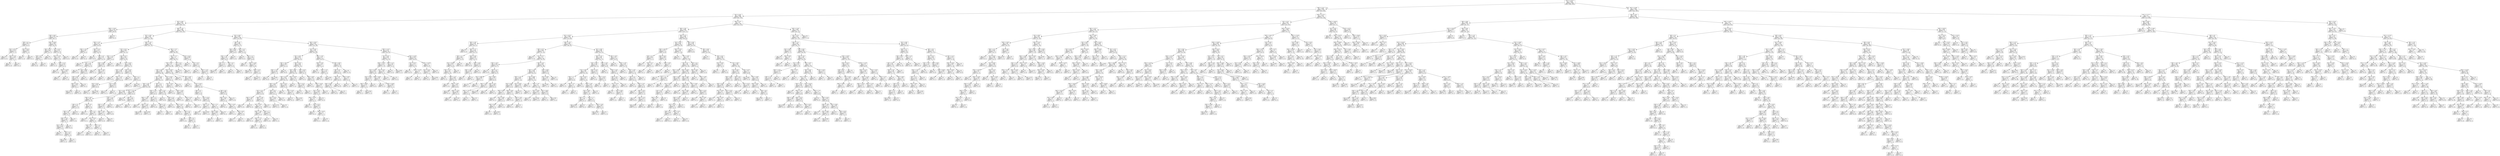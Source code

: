 digraph Tree {
node [shape=box] ;
0 [label="X[1] <= 10.017\ngini = 0.446\nsamples = 2938\nvalue = [986, 1952]"] ;
1 [label="X[0] <= 12.15\ngini = 0.498\nsamples = 1255\nvalue = [670, 585]"] ;
0 -> 1 [labeldistance=2.5, labelangle=45, headlabel="True"] ;
2 [label="X[1] <= 9.45\ngini = 0.489\nsamples = 883\nvalue = [507, 376]"] ;
1 -> 2 ;
3 [label="X[1] <= 8.85\ngini = 0.455\nsamples = 437\nvalue = [284, 153]"] ;
2 -> 3 ;
4 [label="X[0] <= 12.05\ngini = 0.278\nsamples = 48\nvalue = [40, 8]"] ;
3 -> 4 ;
5 [label="X[0] <= 6.05\ngini = 0.254\nsamples = 47\nvalue = [40, 7]"] ;
4 -> 5 ;
6 [label="X[0] <= 4.1\ngini = 0.397\nsamples = 11\nvalue = [8, 3]"] ;
5 -> 6 ;
7 [label="X[1] <= 8.75\ngini = 0.219\nsamples = 8\nvalue = [7, 1]"] ;
6 -> 7 ;
8 [label="gini = 0.0\nsamples = 5\nvalue = [5, 0]"] ;
7 -> 8 ;
9 [label="X[0] <= 1.95\ngini = 0.444\nsamples = 3\nvalue = [2, 1]"] ;
7 -> 9 ;
10 [label="gini = 0.0\nsamples = 2\nvalue = [2, 0]"] ;
9 -> 10 ;
11 [label="gini = 0.0\nsamples = 1\nvalue = [0, 1]"] ;
9 -> 11 ;
12 [label="X[1] <= 8.25\ngini = 0.444\nsamples = 3\nvalue = [1, 2]"] ;
6 -> 12 ;
13 [label="gini = 0.0\nsamples = 1\nvalue = [1, 0]"] ;
12 -> 13 ;
14 [label="gini = 0.0\nsamples = 2\nvalue = [0, 2]"] ;
12 -> 14 ;
15 [label="X[0] <= 10.95\ngini = 0.198\nsamples = 36\nvalue = [32, 4]"] ;
5 -> 15 ;
16 [label="X[0] <= 8.75\ngini = 0.087\nsamples = 22\nvalue = [21, 1]"] ;
15 -> 16 ;
17 [label="X[0] <= 8.1\ngini = 0.245\nsamples = 7\nvalue = [6, 1]"] ;
16 -> 17 ;
18 [label="gini = 0.0\nsamples = 6\nvalue = [6, 0]"] ;
17 -> 18 ;
19 [label="gini = 0.0\nsamples = 1\nvalue = [0, 1]"] ;
17 -> 19 ;
20 [label="gini = 0.0\nsamples = 15\nvalue = [15, 0]"] ;
16 -> 20 ;
21 [label="X[1] <= 8.75\ngini = 0.337\nsamples = 14\nvalue = [11, 3]"] ;
15 -> 21 ;
22 [label="X[0] <= 11.05\ngini = 0.42\nsamples = 10\nvalue = [7, 3]"] ;
21 -> 22 ;
23 [label="gini = 0.5\nsamples = 4\nvalue = [2, 2]"] ;
22 -> 23 ;
24 [label="X[0] <= 11.5\ngini = 0.278\nsamples = 6\nvalue = [5, 1]"] ;
22 -> 24 ;
25 [label="gini = 0.0\nsamples = 3\nvalue = [3, 0]"] ;
24 -> 25 ;
26 [label="X[0] <= 11.875\ngini = 0.444\nsamples = 3\nvalue = [2, 1]"] ;
24 -> 26 ;
27 [label="gini = 0.0\nsamples = 1\nvalue = [0, 1]"] ;
26 -> 27 ;
28 [label="gini = 0.0\nsamples = 2\nvalue = [2, 0]"] ;
26 -> 28 ;
29 [label="gini = 0.0\nsamples = 4\nvalue = [4, 0]"] ;
21 -> 29 ;
30 [label="gini = 0.0\nsamples = 1\nvalue = [0, 1]"] ;
4 -> 30 ;
31 [label="X[0] <= 7.45\ngini = 0.468\nsamples = 389\nvalue = [244, 145]"] ;
3 -> 31 ;
32 [label="X[1] <= 9.05\ngini = 0.487\nsamples = 191\nvalue = [111, 80]"] ;
31 -> 32 ;
33 [label="X[0] <= 1.55\ngini = 0.32\nsamples = 30\nvalue = [24, 6]"] ;
32 -> 33 ;
34 [label="X[0] <= 1.35\ngini = 0.49\nsamples = 7\nvalue = [4, 3]"] ;
33 -> 34 ;
35 [label="gini = 0.0\nsamples = 4\nvalue = [4, 0]"] ;
34 -> 35 ;
36 [label="gini = 0.0\nsamples = 3\nvalue = [0, 3]"] ;
34 -> 36 ;
37 [label="X[0] <= 3.15\ngini = 0.227\nsamples = 23\nvalue = [20, 3]"] ;
33 -> 37 ;
38 [label="gini = 0.0\nsamples = 8\nvalue = [8, 0]"] ;
37 -> 38 ;
39 [label="X[0] <= 4.0\ngini = 0.32\nsamples = 15\nvalue = [12, 3]"] ;
37 -> 39 ;
40 [label="gini = 0.0\nsamples = 1\nvalue = [0, 1]"] ;
39 -> 40 ;
41 [label="X[0] <= 4.9\ngini = 0.245\nsamples = 14\nvalue = [12, 2]"] ;
39 -> 41 ;
42 [label="gini = 0.0\nsamples = 3\nvalue = [3, 0]"] ;
41 -> 42 ;
43 [label="X[0] <= 6.85\ngini = 0.298\nsamples = 11\nvalue = [9, 2]"] ;
41 -> 43 ;
44 [label="X[0] <= 6.6\ngini = 0.375\nsamples = 8\nvalue = [6, 2]"] ;
43 -> 44 ;
45 [label="X[0] <= 5.05\ngini = 0.245\nsamples = 7\nvalue = [6, 1]"] ;
44 -> 45 ;
46 [label="gini = 0.444\nsamples = 3\nvalue = [2, 1]"] ;
45 -> 46 ;
47 [label="gini = 0.0\nsamples = 4\nvalue = [4, 0]"] ;
45 -> 47 ;
48 [label="gini = 0.0\nsamples = 1\nvalue = [0, 1]"] ;
44 -> 48 ;
49 [label="gini = 0.0\nsamples = 3\nvalue = [3, 0]"] ;
43 -> 49 ;
50 [label="X[0] <= 1.25\ngini = 0.497\nsamples = 161\nvalue = [87, 74]"] ;
32 -> 50 ;
51 [label="X[1] <= 9.15\ngini = 0.438\nsamples = 37\nvalue = [25, 12]"] ;
50 -> 51 ;
52 [label="X[0] <= 1.15\ngini = 0.49\nsamples = 7\nvalue = [3, 4]"] ;
51 -> 52 ;
53 [label="X[0] <= 0.85\ngini = 0.444\nsamples = 6\nvalue = [2, 4]"] ;
52 -> 53 ;
54 [label="gini = 0.5\nsamples = 2\nvalue = [1, 1]"] ;
53 -> 54 ;
55 [label="X[0] <= 1.05\ngini = 0.375\nsamples = 4\nvalue = [1, 3]"] ;
53 -> 55 ;
56 [label="gini = 0.0\nsamples = 2\nvalue = [0, 2]"] ;
55 -> 56 ;
57 [label="gini = 0.5\nsamples = 2\nvalue = [1, 1]"] ;
55 -> 57 ;
58 [label="gini = 0.0\nsamples = 1\nvalue = [1, 0]"] ;
52 -> 58 ;
59 [label="X[0] <= 0.75\ngini = 0.391\nsamples = 30\nvalue = [22, 8]"] ;
51 -> 59 ;
60 [label="gini = 0.0\nsamples = 1\nvalue = [0, 1]"] ;
59 -> 60 ;
61 [label="X[1] <= 9.35\ngini = 0.366\nsamples = 29\nvalue = [22, 7]"] ;
59 -> 61 ;
62 [label="X[0] <= 1.05\ngini = 0.308\nsamples = 21\nvalue = [17, 4]"] ;
61 -> 62 ;
63 [label="gini = 0.0\nsamples = 4\nvalue = [4, 0]"] ;
62 -> 63 ;
64 [label="X[0] <= 1.15\ngini = 0.36\nsamples = 17\nvalue = [13, 4]"] ;
62 -> 64 ;
65 [label="X[1] <= 9.25\ngini = 0.397\nsamples = 11\nvalue = [8, 3]"] ;
64 -> 65 ;
66 [label="gini = 0.32\nsamples = 5\nvalue = [4, 1]"] ;
65 -> 66 ;
67 [label="gini = 0.444\nsamples = 6\nvalue = [4, 2]"] ;
65 -> 67 ;
68 [label="X[1] <= 9.25\ngini = 0.278\nsamples = 6\nvalue = [5, 1]"] ;
64 -> 68 ;
69 [label="gini = 0.32\nsamples = 5\nvalue = [4, 1]"] ;
68 -> 69 ;
70 [label="gini = 0.0\nsamples = 1\nvalue = [1, 0]"] ;
68 -> 70 ;
71 [label="X[0] <= 0.9\ngini = 0.469\nsamples = 8\nvalue = [5, 3]"] ;
61 -> 71 ;
72 [label="gini = 0.0\nsamples = 1\nvalue = [1, 0]"] ;
71 -> 72 ;
73 [label="X[0] <= 1.1\ngini = 0.49\nsamples = 7\nvalue = [4, 3]"] ;
71 -> 73 ;
74 [label="gini = 0.5\nsamples = 2\nvalue = [1, 1]"] ;
73 -> 74 ;
75 [label="gini = 0.48\nsamples = 5\nvalue = [3, 2]"] ;
73 -> 75 ;
76 [label="X[0] <= 7.25\ngini = 0.5\nsamples = 124\nvalue = [62, 62]"] ;
50 -> 76 ;
77 [label="X[0] <= 7.15\ngini = 0.5\nsamples = 117\nvalue = [60, 57]"] ;
76 -> 77 ;
78 [label="X[0] <= 5.45\ngini = 0.5\nsamples = 110\nvalue = [54, 56]"] ;
77 -> 78 ;
79 [label="X[0] <= 4.85\ngini = 0.497\nsamples = 82\nvalue = [44, 38]"] ;
78 -> 79 ;
80 [label="X[1] <= 9.35\ngini = 0.499\nsamples = 71\nvalue = [34, 37]"] ;
79 -> 80 ;
81 [label="X[0] <= 3.55\ngini = 0.495\nsamples = 40\nvalue = [22, 18]"] ;
80 -> 81 ;
82 [label="X[1] <= 9.25\ngini = 0.495\nsamples = 29\nvalue = [13, 16]"] ;
81 -> 82 ;
83 [label="X[0] <= 2.65\ngini = 0.42\nsamples = 20\nvalue = [6, 14]"] ;
82 -> 83 ;
84 [label="X[0] <= 2.3\ngini = 0.337\nsamples = 14\nvalue = [3, 11]"] ;
83 -> 84 ;
85 [label="X[0] <= 2.0\ngini = 0.42\nsamples = 10\nvalue = [3, 7]"] ;
84 -> 85 ;
86 [label="X[0] <= 1.55\ngini = 0.346\nsamples = 9\nvalue = [2, 7]"] ;
85 -> 86 ;
87 [label="X[1] <= 9.15\ngini = 0.444\nsamples = 6\nvalue = [2, 4]"] ;
86 -> 87 ;
88 [label="gini = 0.0\nsamples = 1\nvalue = [0, 1]"] ;
87 -> 88 ;
89 [label="X[0] <= 1.4\ngini = 0.48\nsamples = 5\nvalue = [2, 3]"] ;
87 -> 89 ;
90 [label="gini = 0.444\nsamples = 3\nvalue = [1, 2]"] ;
89 -> 90 ;
91 [label="gini = 0.5\nsamples = 2\nvalue = [1, 1]"] ;
89 -> 91 ;
92 [label="gini = 0.0\nsamples = 3\nvalue = [0, 3]"] ;
86 -> 92 ;
93 [label="gini = 0.0\nsamples = 1\nvalue = [1, 0]"] ;
85 -> 93 ;
94 [label="gini = 0.0\nsamples = 4\nvalue = [0, 4]"] ;
84 -> 94 ;
95 [label="X[0] <= 2.9\ngini = 0.5\nsamples = 6\nvalue = [3, 3]"] ;
83 -> 95 ;
96 [label="gini = 0.0\nsamples = 1\nvalue = [1, 0]"] ;
95 -> 96 ;
97 [label="X[0] <= 3.2\ngini = 0.48\nsamples = 5\nvalue = [2, 3]"] ;
95 -> 97 ;
98 [label="gini = 0.0\nsamples = 1\nvalue = [0, 1]"] ;
97 -> 98 ;
99 [label="X[1] <= 9.15\ngini = 0.5\nsamples = 4\nvalue = [2, 2]"] ;
97 -> 99 ;
100 [label="X[0] <= 3.4\ngini = 0.5\nsamples = 2\nvalue = [1, 1]"] ;
99 -> 100 ;
101 [label="gini = 0.0\nsamples = 1\nvalue = [1, 0]"] ;
100 -> 101 ;
102 [label="gini = 0.0\nsamples = 1\nvalue = [0, 1]"] ;
100 -> 102 ;
103 [label="X[0] <= 3.4\ngini = 0.5\nsamples = 2\nvalue = [1, 1]"] ;
99 -> 103 ;
104 [label="gini = 0.0\nsamples = 1\nvalue = [0, 1]"] ;
103 -> 104 ;
105 [label="gini = 0.0\nsamples = 1\nvalue = [1, 0]"] ;
103 -> 105 ;
106 [label="X[0] <= 3.0\ngini = 0.346\nsamples = 9\nvalue = [7, 2]"] ;
82 -> 106 ;
107 [label="X[0] <= 1.55\ngini = 0.219\nsamples = 8\nvalue = [7, 1]"] ;
106 -> 107 ;
108 [label="X[0] <= 1.45\ngini = 0.375\nsamples = 4\nvalue = [3, 1]"] ;
107 -> 108 ;
109 [label="gini = 0.0\nsamples = 3\nvalue = [3, 0]"] ;
108 -> 109 ;
110 [label="gini = 0.0\nsamples = 1\nvalue = [0, 1]"] ;
108 -> 110 ;
111 [label="gini = 0.0\nsamples = 4\nvalue = [4, 0]"] ;
107 -> 111 ;
112 [label="gini = 0.0\nsamples = 1\nvalue = [0, 1]"] ;
106 -> 112 ;
113 [label="X[1] <= 9.25\ngini = 0.298\nsamples = 11\nvalue = [9, 2]"] ;
81 -> 113 ;
114 [label="gini = 0.0\nsamples = 8\nvalue = [8, 0]"] ;
113 -> 114 ;
115 [label="X[0] <= 4.7\ngini = 0.444\nsamples = 3\nvalue = [1, 2]"] ;
113 -> 115 ;
116 [label="gini = 0.0\nsamples = 2\nvalue = [0, 2]"] ;
115 -> 116 ;
117 [label="gini = 0.0\nsamples = 1\nvalue = [1, 0]"] ;
115 -> 117 ;
118 [label="X[0] <= 2.1\ngini = 0.475\nsamples = 31\nvalue = [12, 19]"] ;
80 -> 118 ;
119 [label="X[0] <= 1.55\ngini = 0.473\nsamples = 13\nvalue = [8, 5]"] ;
118 -> 119 ;
120 [label="X[0] <= 1.35\ngini = 0.49\nsamples = 7\nvalue = [3, 4]"] ;
119 -> 120 ;
121 [label="gini = 0.0\nsamples = 1\nvalue = [1, 0]"] ;
120 -> 121 ;
122 [label="X[0] <= 1.45\ngini = 0.444\nsamples = 6\nvalue = [2, 4]"] ;
120 -> 122 ;
123 [label="gini = 0.444\nsamples = 3\nvalue = [1, 2]"] ;
122 -> 123 ;
124 [label="gini = 0.444\nsamples = 3\nvalue = [1, 2]"] ;
122 -> 124 ;
125 [label="X[0] <= 1.7\ngini = 0.278\nsamples = 6\nvalue = [5, 1]"] ;
119 -> 125 ;
126 [label="gini = 0.0\nsamples = 3\nvalue = [3, 0]"] ;
125 -> 126 ;
127 [label="X[0] <= 1.9\ngini = 0.444\nsamples = 3\nvalue = [2, 1]"] ;
125 -> 127 ;
128 [label="gini = 0.5\nsamples = 2\nvalue = [1, 1]"] ;
127 -> 128 ;
129 [label="gini = 0.0\nsamples = 1\nvalue = [1, 0]"] ;
127 -> 129 ;
130 [label="X[0] <= 3.25\ngini = 0.346\nsamples = 18\nvalue = [4, 14]"] ;
118 -> 130 ;
131 [label="gini = 0.0\nsamples = 6\nvalue = [0, 6]"] ;
130 -> 131 ;
132 [label="X[0] <= 3.6\ngini = 0.444\nsamples = 12\nvalue = [4, 8]"] ;
130 -> 132 ;
133 [label="gini = 0.0\nsamples = 2\nvalue = [2, 0]"] ;
132 -> 133 ;
134 [label="X[0] <= 4.15\ngini = 0.32\nsamples = 10\nvalue = [2, 8]"] ;
132 -> 134 ;
135 [label="gini = 0.0\nsamples = 5\nvalue = [0, 5]"] ;
134 -> 135 ;
136 [label="X[0] <= 4.3\ngini = 0.48\nsamples = 5\nvalue = [2, 3]"] ;
134 -> 136 ;
137 [label="gini = 0.0\nsamples = 1\nvalue = [1, 0]"] ;
136 -> 137 ;
138 [label="X[0] <= 4.7\ngini = 0.375\nsamples = 4\nvalue = [1, 3]"] ;
136 -> 138 ;
139 [label="gini = 0.0\nsamples = 2\nvalue = [0, 2]"] ;
138 -> 139 ;
140 [label="gini = 0.5\nsamples = 2\nvalue = [1, 1]"] ;
138 -> 140 ;
141 [label="X[1] <= 9.35\ngini = 0.165\nsamples = 11\nvalue = [10, 1]"] ;
79 -> 141 ;
142 [label="X[1] <= 9.25\ngini = 0.32\nsamples = 5\nvalue = [4, 1]"] ;
141 -> 142 ;
143 [label="gini = 0.0\nsamples = 2\nvalue = [2, 0]"] ;
142 -> 143 ;
144 [label="X[0] <= 5.05\ngini = 0.444\nsamples = 3\nvalue = [2, 1]"] ;
142 -> 144 ;
145 [label="gini = 0.0\nsamples = 1\nvalue = [1, 0]"] ;
144 -> 145 ;
146 [label="X[0] <= 5.25\ngini = 0.5\nsamples = 2\nvalue = [1, 1]"] ;
144 -> 146 ;
147 [label="gini = 0.0\nsamples = 1\nvalue = [0, 1]"] ;
146 -> 147 ;
148 [label="gini = 0.0\nsamples = 1\nvalue = [1, 0]"] ;
146 -> 148 ;
149 [label="gini = 0.0\nsamples = 6\nvalue = [6, 0]"] ;
141 -> 149 ;
150 [label="X[0] <= 5.875\ngini = 0.459\nsamples = 28\nvalue = [10, 18]"] ;
78 -> 150 ;
151 [label="gini = 0.0\nsamples = 5\nvalue = [0, 5]"] ;
150 -> 151 ;
152 [label="X[0] <= 6.05\ngini = 0.491\nsamples = 23\nvalue = [10, 13]"] ;
150 -> 152 ;
153 [label="gini = 0.0\nsamples = 2\nvalue = [2, 0]"] ;
152 -> 153 ;
154 [label="X[1] <= 9.35\ngini = 0.472\nsamples = 21\nvalue = [8, 13]"] ;
152 -> 154 ;
155 [label="X[0] <= 6.7\ngini = 0.375\nsamples = 12\nvalue = [3, 9]"] ;
154 -> 155 ;
156 [label="gini = 0.0\nsamples = 3\nvalue = [0, 3]"] ;
155 -> 156 ;
157 [label="X[1] <= 9.25\ngini = 0.444\nsamples = 9\nvalue = [3, 6]"] ;
155 -> 157 ;
158 [label="X[0] <= 7.0\ngini = 0.32\nsamples = 5\nvalue = [1, 4]"] ;
157 -> 158 ;
159 [label="gini = 0.0\nsamples = 2\nvalue = [0, 2]"] ;
158 -> 159 ;
160 [label="gini = 0.444\nsamples = 3\nvalue = [1, 2]"] ;
158 -> 160 ;
161 [label="X[0] <= 7.0\ngini = 0.5\nsamples = 4\nvalue = [2, 2]"] ;
157 -> 161 ;
162 [label="X[0] <= 6.85\ngini = 0.444\nsamples = 3\nvalue = [2, 1]"] ;
161 -> 162 ;
163 [label="gini = 0.5\nsamples = 2\nvalue = [1, 1]"] ;
162 -> 163 ;
164 [label="gini = 0.0\nsamples = 1\nvalue = [1, 0]"] ;
162 -> 164 ;
165 [label="gini = 0.0\nsamples = 1\nvalue = [0, 1]"] ;
161 -> 165 ;
166 [label="X[0] <= 6.8\ngini = 0.494\nsamples = 9\nvalue = [5, 4]"] ;
154 -> 166 ;
167 [label="X[0] <= 6.15\ngini = 0.49\nsamples = 7\nvalue = [3, 4]"] ;
166 -> 167 ;
168 [label="gini = 0.0\nsamples = 1\nvalue = [0, 1]"] ;
167 -> 168 ;
169 [label="X[0] <= 6.35\ngini = 0.5\nsamples = 6\nvalue = [3, 3]"] ;
167 -> 169 ;
170 [label="gini = 0.5\nsamples = 2\nvalue = [1, 1]"] ;
169 -> 170 ;
171 [label="X[0] <= 6.55\ngini = 0.5\nsamples = 4\nvalue = [2, 2]"] ;
169 -> 171 ;
172 [label="gini = 0.5\nsamples = 2\nvalue = [1, 1]"] ;
171 -> 172 ;
173 [label="gini = 0.5\nsamples = 2\nvalue = [1, 1]"] ;
171 -> 173 ;
174 [label="gini = 0.0\nsamples = 2\nvalue = [2, 0]"] ;
166 -> 174 ;
175 [label="X[1] <= 9.3\ngini = 0.245\nsamples = 7\nvalue = [6, 1]"] ;
77 -> 175 ;
176 [label="gini = 0.375\nsamples = 4\nvalue = [3, 1]"] ;
175 -> 176 ;
177 [label="gini = 0.0\nsamples = 3\nvalue = [3, 0]"] ;
175 -> 177 ;
178 [label="X[1] <= 9.15\ngini = 0.408\nsamples = 7\nvalue = [2, 5]"] ;
76 -> 178 ;
179 [label="gini = 0.5\nsamples = 2\nvalue = [1, 1]"] ;
178 -> 179 ;
180 [label="X[1] <= 9.3\ngini = 0.32\nsamples = 5\nvalue = [1, 4]"] ;
178 -> 180 ;
181 [label="gini = 0.0\nsamples = 2\nvalue = [0, 2]"] ;
180 -> 181 ;
182 [label="X[0] <= 7.35\ngini = 0.444\nsamples = 3\nvalue = [1, 2]"] ;
180 -> 182 ;
183 [label="gini = 0.5\nsamples = 2\nvalue = [1, 1]"] ;
182 -> 183 ;
184 [label="gini = 0.0\nsamples = 1\nvalue = [0, 1]"] ;
182 -> 184 ;
185 [label="X[1] <= 8.95\ngini = 0.441\nsamples = 198\nvalue = [133, 65]"] ;
31 -> 185 ;
186 [label="X[0] <= 9.6\ngini = 0.485\nsamples = 29\nvalue = [12, 17]"] ;
185 -> 186 ;
187 [label="X[0] <= 8.65\ngini = 0.444\nsamples = 12\nvalue = [8, 4]"] ;
186 -> 187 ;
188 [label="X[0] <= 7.95\ngini = 0.48\nsamples = 10\nvalue = [6, 4]"] ;
187 -> 188 ;
189 [label="X[0] <= 7.7\ngini = 0.375\nsamples = 4\nvalue = [3, 1]"] ;
188 -> 189 ;
190 [label="gini = 0.444\nsamples = 3\nvalue = [2, 1]"] ;
189 -> 190 ;
191 [label="gini = 0.0\nsamples = 1\nvalue = [1, 0]"] ;
189 -> 191 ;
192 [label="X[0] <= 8.3\ngini = 0.5\nsamples = 6\nvalue = [3, 3]"] ;
188 -> 192 ;
193 [label="gini = 0.5\nsamples = 4\nvalue = [2, 2]"] ;
192 -> 193 ;
194 [label="gini = 0.5\nsamples = 2\nvalue = [1, 1]"] ;
192 -> 194 ;
195 [label="gini = 0.0\nsamples = 2\nvalue = [2, 0]"] ;
187 -> 195 ;
196 [label="X[0] <= 11.5\ngini = 0.36\nsamples = 17\nvalue = [4, 13]"] ;
186 -> 196 ;
197 [label="gini = 0.0\nsamples = 5\nvalue = [0, 5]"] ;
196 -> 197 ;
198 [label="X[0] <= 11.7\ngini = 0.444\nsamples = 12\nvalue = [4, 8]"] ;
196 -> 198 ;
199 [label="gini = 0.0\nsamples = 1\nvalue = [1, 0]"] ;
198 -> 199 ;
200 [label="X[0] <= 11.85\ngini = 0.397\nsamples = 11\nvalue = [3, 8]"] ;
198 -> 200 ;
201 [label="gini = 0.444\nsamples = 6\nvalue = [2, 4]"] ;
200 -> 201 ;
202 [label="X[0] <= 12.0\ngini = 0.32\nsamples = 5\nvalue = [1, 4]"] ;
200 -> 202 ;
203 [label="gini = 0.0\nsamples = 1\nvalue = [0, 1]"] ;
202 -> 203 ;
204 [label="gini = 0.375\nsamples = 4\nvalue = [1, 3]"] ;
202 -> 204 ;
205 [label="X[0] <= 10.55\ngini = 0.407\nsamples = 169\nvalue = [121, 48]"] ;
185 -> 205 ;
206 [label="X[1] <= 9.35\ngini = 0.367\nsamples = 120\nvalue = [91, 29]"] ;
205 -> 206 ;
207 [label="X[1] <= 9.05\ngini = 0.413\nsamples = 79\nvalue = [56, 23]"] ;
206 -> 207 ;
208 [label="X[0] <= 7.85\ngini = 0.208\nsamples = 17\nvalue = [15, 2]"] ;
207 -> 208 ;
209 [label="X[0] <= 7.75\ngini = 0.346\nsamples = 9\nvalue = [7, 2]"] ;
208 -> 209 ;
210 [label="gini = 0.0\nsamples = 6\nvalue = [6, 0]"] ;
209 -> 210 ;
211 [label="gini = 0.444\nsamples = 3\nvalue = [1, 2]"] ;
209 -> 211 ;
212 [label="gini = 0.0\nsamples = 8\nvalue = [8, 0]"] ;
208 -> 212 ;
213 [label="X[0] <= 9.35\ngini = 0.448\nsamples = 62\nvalue = [41, 21]"] ;
207 -> 213 ;
214 [label="X[0] <= 8.85\ngini = 0.408\nsamples = 49\nvalue = [35, 14]"] ;
213 -> 214 ;
215 [label="X[0] <= 8.75\ngini = 0.444\nsamples = 39\nvalue = [26, 13]"] ;
214 -> 215 ;
216 [label="X[0] <= 8.15\ngini = 0.397\nsamples = 33\nvalue = [24, 9]"] ;
215 -> 216 ;
217 [label="X[1] <= 9.15\ngini = 0.463\nsamples = 22\nvalue = [14, 8]"] ;
216 -> 217 ;
218 [label="X[0] <= 7.95\ngini = 0.48\nsamples = 5\nvalue = [2, 3]"] ;
217 -> 218 ;
219 [label="gini = 0.0\nsamples = 2\nvalue = [2, 0]"] ;
218 -> 219 ;
220 [label="gini = 0.0\nsamples = 3\nvalue = [0, 3]"] ;
218 -> 220 ;
221 [label="X[0] <= 7.95\ngini = 0.415\nsamples = 17\nvalue = [12, 5]"] ;
217 -> 221 ;
222 [label="X[1] <= 9.25\ngini = 0.5\nsamples = 10\nvalue = [5, 5]"] ;
221 -> 222 ;
223 [label="X[0] <= 7.65\ngini = 0.49\nsamples = 7\nvalue = [3, 4]"] ;
222 -> 223 ;
224 [label="gini = 0.0\nsamples = 2\nvalue = [0, 2]"] ;
223 -> 224 ;
225 [label="X[0] <= 7.75\ngini = 0.48\nsamples = 5\nvalue = [3, 2]"] ;
223 -> 225 ;
226 [label="gini = 0.0\nsamples = 1\nvalue = [1, 0]"] ;
225 -> 226 ;
227 [label="gini = 0.5\nsamples = 4\nvalue = [2, 2]"] ;
225 -> 227 ;
228 [label="X[0] <= 7.7\ngini = 0.444\nsamples = 3\nvalue = [2, 1]"] ;
222 -> 228 ;
229 [label="gini = 0.0\nsamples = 1\nvalue = [1, 0]"] ;
228 -> 229 ;
230 [label="gini = 0.5\nsamples = 2\nvalue = [1, 1]"] ;
228 -> 230 ;
231 [label="gini = 0.0\nsamples = 7\nvalue = [7, 0]"] ;
221 -> 231 ;
232 [label="X[0] <= 8.4\ngini = 0.165\nsamples = 11\nvalue = [10, 1]"] ;
216 -> 232 ;
233 [label="X[1] <= 9.25\ngini = 0.245\nsamples = 7\nvalue = [6, 1]"] ;
232 -> 233 ;
234 [label="gini = 0.278\nsamples = 6\nvalue = [5, 1]"] ;
233 -> 234 ;
235 [label="gini = 0.0\nsamples = 1\nvalue = [1, 0]"] ;
233 -> 235 ;
236 [label="gini = 0.0\nsamples = 4\nvalue = [4, 0]"] ;
232 -> 236 ;
237 [label="X[1] <= 9.15\ngini = 0.444\nsamples = 6\nvalue = [2, 4]"] ;
215 -> 237 ;
238 [label="gini = 0.0\nsamples = 1\nvalue = [1, 0]"] ;
237 -> 238 ;
239 [label="X[1] <= 9.25\ngini = 0.32\nsamples = 5\nvalue = [1, 4]"] ;
237 -> 239 ;
240 [label="gini = 0.0\nsamples = 2\nvalue = [0, 2]"] ;
239 -> 240 ;
241 [label="gini = 0.444\nsamples = 3\nvalue = [1, 2]"] ;
239 -> 241 ;
242 [label="X[0] <= 9.075\ngini = 0.18\nsamples = 10\nvalue = [9, 1]"] ;
214 -> 242 ;
243 [label="gini = 0.0\nsamples = 7\nvalue = [7, 0]"] ;
242 -> 243 ;
244 [label="X[1] <= 9.15\ngini = 0.444\nsamples = 3\nvalue = [2, 1]"] ;
242 -> 244 ;
245 [label="gini = 0.0\nsamples = 2\nvalue = [2, 0]"] ;
244 -> 245 ;
246 [label="gini = 0.0\nsamples = 1\nvalue = [0, 1]"] ;
244 -> 246 ;
247 [label="X[0] <= 9.75\ngini = 0.497\nsamples = 13\nvalue = [6, 7]"] ;
213 -> 247 ;
248 [label="gini = 0.0\nsamples = 3\nvalue = [0, 3]"] ;
247 -> 248 ;
249 [label="X[0] <= 9.95\ngini = 0.48\nsamples = 10\nvalue = [6, 4]"] ;
247 -> 249 ;
250 [label="gini = 0.0\nsamples = 3\nvalue = [3, 0]"] ;
249 -> 250 ;
251 [label="X[0] <= 10.35\ngini = 0.49\nsamples = 7\nvalue = [3, 4]"] ;
249 -> 251 ;
252 [label="X[1] <= 9.25\ngini = 0.444\nsamples = 6\nvalue = [2, 4]"] ;
251 -> 252 ;
253 [label="X[0] <= 10.15\ngini = 0.5\nsamples = 4\nvalue = [2, 2]"] ;
252 -> 253 ;
254 [label="gini = 0.0\nsamples = 1\nvalue = [1, 0]"] ;
253 -> 254 ;
255 [label="X[1] <= 9.15\ngini = 0.444\nsamples = 3\nvalue = [1, 2]"] ;
253 -> 255 ;
256 [label="gini = 0.0\nsamples = 1\nvalue = [0, 1]"] ;
255 -> 256 ;
257 [label="X[0] <= 10.25\ngini = 0.5\nsamples = 2\nvalue = [1, 1]"] ;
255 -> 257 ;
258 [label="gini = 0.0\nsamples = 1\nvalue = [0, 1]"] ;
257 -> 258 ;
259 [label="gini = 0.0\nsamples = 1\nvalue = [1, 0]"] ;
257 -> 259 ;
260 [label="gini = 0.0\nsamples = 2\nvalue = [0, 2]"] ;
252 -> 260 ;
261 [label="gini = 0.0\nsamples = 1\nvalue = [1, 0]"] ;
251 -> 261 ;
262 [label="X[0] <= 7.85\ngini = 0.25\nsamples = 41\nvalue = [35, 6]"] ;
206 -> 262 ;
263 [label="X[0] <= 7.65\ngini = 0.49\nsamples = 7\nvalue = [4, 3]"] ;
262 -> 263 ;
264 [label="gini = 0.0\nsamples = 2\nvalue = [2, 0]"] ;
263 -> 264 ;
265 [label="X[0] <= 7.75\ngini = 0.48\nsamples = 5\nvalue = [2, 3]"] ;
263 -> 265 ;
266 [label="gini = 0.0\nsamples = 2\nvalue = [0, 2]"] ;
265 -> 266 ;
267 [label="gini = 0.444\nsamples = 3\nvalue = [2, 1]"] ;
265 -> 267 ;
268 [label="X[0] <= 9.85\ngini = 0.161\nsamples = 34\nvalue = [31, 3]"] ;
262 -> 268 ;
269 [label="X[0] <= 9.5\ngini = 0.227\nsamples = 23\nvalue = [20, 3]"] ;
268 -> 269 ;
270 [label="X[0] <= 8.6\ngini = 0.1\nsamples = 19\nvalue = [18, 1]"] ;
269 -> 270 ;
271 [label="X[0] <= 8.45\ngini = 0.198\nsamples = 9\nvalue = [8, 1]"] ;
270 -> 271 ;
272 [label="gini = 0.0\nsamples = 8\nvalue = [8, 0]"] ;
271 -> 272 ;
273 [label="gini = 0.0\nsamples = 1\nvalue = [0, 1]"] ;
271 -> 273 ;
274 [label="gini = 0.0\nsamples = 10\nvalue = [10, 0]"] ;
270 -> 274 ;
275 [label="X[0] <= 9.65\ngini = 0.5\nsamples = 4\nvalue = [2, 2]"] ;
269 -> 275 ;
276 [label="gini = 0.5\nsamples = 2\nvalue = [1, 1]"] ;
275 -> 276 ;
277 [label="gini = 0.5\nsamples = 2\nvalue = [1, 1]"] ;
275 -> 277 ;
278 [label="gini = 0.0\nsamples = 11\nvalue = [11, 0]"] ;
268 -> 278 ;
279 [label="X[0] <= 11.25\ngini = 0.475\nsamples = 49\nvalue = [30, 19]"] ;
205 -> 279 ;
280 [label="X[1] <= 9.35\ngini = 0.491\nsamples = 23\nvalue = [10, 13]"] ;
279 -> 280 ;
281 [label="X[0] <= 11.05\ngini = 0.475\nsamples = 18\nvalue = [7, 11]"] ;
280 -> 281 ;
282 [label="X[1] <= 9.25\ngini = 0.426\nsamples = 13\nvalue = [4, 9]"] ;
281 -> 282 ;
283 [label="X[1] <= 9.05\ngini = 0.219\nsamples = 8\nvalue = [1, 7]"] ;
282 -> 283 ;
284 [label="X[0] <= 10.65\ngini = 0.375\nsamples = 4\nvalue = [1, 3]"] ;
283 -> 284 ;
285 [label="gini = 0.0\nsamples = 1\nvalue = [0, 1]"] ;
284 -> 285 ;
286 [label="gini = 0.444\nsamples = 3\nvalue = [1, 2]"] ;
284 -> 286 ;
287 [label="gini = 0.0\nsamples = 4\nvalue = [0, 4]"] ;
283 -> 287 ;
288 [label="X[0] <= 10.65\ngini = 0.48\nsamples = 5\nvalue = [3, 2]"] ;
282 -> 288 ;
289 [label="gini = 0.5\nsamples = 2\nvalue = [1, 1]"] ;
288 -> 289 ;
290 [label="X[0] <= 10.85\ngini = 0.444\nsamples = 3\nvalue = [2, 1]"] ;
288 -> 290 ;
291 [label="gini = 0.0\nsamples = 1\nvalue = [1, 0]"] ;
290 -> 291 ;
292 [label="gini = 0.5\nsamples = 2\nvalue = [1, 1]"] ;
290 -> 292 ;
293 [label="X[1] <= 9.25\ngini = 0.48\nsamples = 5\nvalue = [3, 2]"] ;
281 -> 293 ;
294 [label="gini = 0.0\nsamples = 3\nvalue = [3, 0]"] ;
293 -> 294 ;
295 [label="gini = 0.0\nsamples = 2\nvalue = [0, 2]"] ;
293 -> 295 ;
296 [label="X[0] <= 11.0\ngini = 0.48\nsamples = 5\nvalue = [3, 2]"] ;
280 -> 296 ;
297 [label="gini = 0.0\nsamples = 2\nvalue = [2, 0]"] ;
296 -> 297 ;
298 [label="gini = 0.444\nsamples = 3\nvalue = [1, 2]"] ;
296 -> 298 ;
299 [label="X[0] <= 11.95\ngini = 0.355\nsamples = 26\nvalue = [20, 6]"] ;
279 -> 299 ;
300 [label="X[1] <= 9.35\ngini = 0.117\nsamples = 16\nvalue = [15, 1]"] ;
299 -> 300 ;
301 [label="gini = 0.0\nsamples = 14\nvalue = [14, 0]"] ;
300 -> 301 ;
302 [label="X[0] <= 11.525\ngini = 0.5\nsamples = 2\nvalue = [1, 1]"] ;
300 -> 302 ;
303 [label="gini = 0.0\nsamples = 1\nvalue = [1, 0]"] ;
302 -> 303 ;
304 [label="gini = 0.0\nsamples = 1\nvalue = [0, 1]"] ;
302 -> 304 ;
305 [label="X[0] <= 12.025\ngini = 0.5\nsamples = 10\nvalue = [5, 5]"] ;
299 -> 305 ;
306 [label="X[1] <= 9.25\ngini = 0.408\nsamples = 7\nvalue = [2, 5]"] ;
305 -> 306 ;
307 [label="gini = 0.0\nsamples = 4\nvalue = [0, 4]"] ;
306 -> 307 ;
308 [label="gini = 0.444\nsamples = 3\nvalue = [2, 1]"] ;
306 -> 308 ;
309 [label="gini = 0.0\nsamples = 3\nvalue = [3, 0]"] ;
305 -> 309 ;
310 [label="X[0] <= 6.75\ngini = 0.5\nsamples = 446\nvalue = [223, 223]"] ;
2 -> 310 ;
311 [label="X[0] <= 3.65\ngini = 0.484\nsamples = 270\nvalue = [159, 111]"] ;
310 -> 311 ;
312 [label="X[1] <= 9.575\ngini = 0.469\nsamples = 176\nvalue = [110, 66]"] ;
311 -> 312 ;
313 [label="X[0] <= 1.05\ngini = 0.393\nsamples = 41\nvalue = [30, 11]"] ;
312 -> 313 ;
314 [label="gini = 0.0\nsamples = 5\nvalue = [5, 0]"] ;
313 -> 314 ;
315 [label="X[0] <= 1.75\ngini = 0.424\nsamples = 36\nvalue = [25, 11]"] ;
313 -> 315 ;
316 [label="X[0] <= 1.5\ngini = 0.483\nsamples = 22\nvalue = [13, 9]"] ;
315 -> 316 ;
317 [label="X[1] <= 9.525\ngini = 0.472\nsamples = 21\nvalue = [13, 8]"] ;
316 -> 317 ;
318 [label="X[0] <= 1.15\ngini = 0.48\nsamples = 20\nvalue = [12, 8]"] ;
317 -> 318 ;
319 [label="gini = 0.5\nsamples = 4\nvalue = [2, 2]"] ;
318 -> 319 ;
320 [label="X[0] <= 1.25\ngini = 0.469\nsamples = 16\nvalue = [10, 6]"] ;
318 -> 320 ;
321 [label="gini = 0.0\nsamples = 1\nvalue = [1, 0]"] ;
320 -> 321 ;
322 [label="X[0] <= 1.325\ngini = 0.48\nsamples = 15\nvalue = [9, 6]"] ;
320 -> 322 ;
323 [label="gini = 0.49\nsamples = 7\nvalue = [4, 3]"] ;
322 -> 323 ;
324 [label="X[0] <= 1.375\ngini = 0.469\nsamples = 8\nvalue = [5, 3]"] ;
322 -> 324 ;
325 [label="gini = 0.0\nsamples = 1\nvalue = [1, 0]"] ;
324 -> 325 ;
326 [label="gini = 0.49\nsamples = 7\nvalue = [4, 3]"] ;
324 -> 326 ;
327 [label="gini = 0.0\nsamples = 1\nvalue = [1, 0]"] ;
317 -> 327 ;
328 [label="gini = 0.0\nsamples = 1\nvalue = [0, 1]"] ;
316 -> 328 ;
329 [label="X[0] <= 2.65\ngini = 0.245\nsamples = 14\nvalue = [12, 2]"] ;
315 -> 329 ;
330 [label="gini = 0.0\nsamples = 6\nvalue = [6, 0]"] ;
329 -> 330 ;
331 [label="X[0] <= 3.05\ngini = 0.375\nsamples = 8\nvalue = [6, 2]"] ;
329 -> 331 ;
332 [label="X[0] <= 2.85\ngini = 0.444\nsamples = 3\nvalue = [1, 2]"] ;
331 -> 332 ;
333 [label="gini = 0.5\nsamples = 2\nvalue = [1, 1]"] ;
332 -> 333 ;
334 [label="gini = 0.0\nsamples = 1\nvalue = [0, 1]"] ;
332 -> 334 ;
335 [label="gini = 0.0\nsamples = 5\nvalue = [5, 0]"] ;
331 -> 335 ;
336 [label="X[0] <= 1.55\ngini = 0.483\nsamples = 135\nvalue = [80, 55]"] ;
312 -> 336 ;
337 [label="X[0] <= 0.75\ngini = 0.498\nsamples = 70\nvalue = [37, 33]"] ;
336 -> 337 ;
338 [label="gini = 0.0\nsamples = 2\nvalue = [2, 0]"] ;
337 -> 338 ;
339 [label="X[1] <= 9.75\ngini = 0.5\nsamples = 68\nvalue = [35, 33]"] ;
337 -> 339 ;
340 [label="X[0] <= 1.05\ngini = 0.455\nsamples = 20\nvalue = [13, 7]"] ;
339 -> 340 ;
341 [label="gini = 0.0\nsamples = 4\nvalue = [4, 0]"] ;
340 -> 341 ;
342 [label="X[0] <= 1.2\ngini = 0.492\nsamples = 16\nvalue = [9, 7]"] ;
340 -> 342 ;
343 [label="X[1] <= 9.667\ngini = 0.444\nsamples = 3\nvalue = [1, 2]"] ;
342 -> 343 ;
344 [label="gini = 0.0\nsamples = 1\nvalue = [1, 0]"] ;
343 -> 344 ;
345 [label="gini = 0.0\nsamples = 2\nvalue = [0, 2]"] ;
343 -> 345 ;
346 [label="X[1] <= 9.65\ngini = 0.473\nsamples = 13\nvalue = [8, 5]"] ;
342 -> 346 ;
347 [label="X[0] <= 1.45\ngini = 0.49\nsamples = 7\nvalue = [4, 3]"] ;
346 -> 347 ;
348 [label="X[0] <= 1.35\ngini = 0.5\nsamples = 4\nvalue = [2, 2]"] ;
347 -> 348 ;
349 [label="gini = 0.5\nsamples = 2\nvalue = [1, 1]"] ;
348 -> 349 ;
350 [label="gini = 0.5\nsamples = 2\nvalue = [1, 1]"] ;
348 -> 350 ;
351 [label="gini = 0.444\nsamples = 3\nvalue = [2, 1]"] ;
347 -> 351 ;
352 [label="X[0] <= 1.45\ngini = 0.444\nsamples = 6\nvalue = [4, 2]"] ;
346 -> 352 ;
353 [label="gini = 0.0\nsamples = 2\nvalue = [2, 0]"] ;
352 -> 353 ;
354 [label="gini = 0.5\nsamples = 4\nvalue = [2, 2]"] ;
352 -> 354 ;
355 [label="X[0] <= 1.45\ngini = 0.497\nsamples = 48\nvalue = [22, 26]"] ;
339 -> 355 ;
356 [label="X[0] <= 1.25\ngini = 0.499\nsamples = 42\nvalue = [20, 22]"] ;
355 -> 356 ;
357 [label="X[0] <= 1.15\ngini = 0.484\nsamples = 17\nvalue = [7, 10]"] ;
356 -> 357 ;
358 [label="X[1] <= 9.95\ngini = 0.496\nsamples = 11\nvalue = [5, 6]"] ;
357 -> 358 ;
359 [label="X[0] <= 0.85\ngini = 0.5\nsamples = 6\nvalue = [3, 3]"] ;
358 -> 359 ;
360 [label="gini = 0.0\nsamples = 1\nvalue = [0, 1]"] ;
359 -> 360 ;
361 [label="X[1] <= 9.85\ngini = 0.48\nsamples = 5\nvalue = [3, 2]"] ;
359 -> 361 ;
362 [label="X[0] <= 0.95\ngini = 0.5\nsamples = 4\nvalue = [2, 2]"] ;
361 -> 362 ;
363 [label="gini = 0.0\nsamples = 1\nvalue = [1, 0]"] ;
362 -> 363 ;
364 [label="gini = 0.444\nsamples = 3\nvalue = [1, 2]"] ;
362 -> 364 ;
365 [label="gini = 0.0\nsamples = 1\nvalue = [1, 0]"] ;
361 -> 365 ;
366 [label="X[0] <= 0.85\ngini = 0.48\nsamples = 5\nvalue = [2, 3]"] ;
358 -> 366 ;
367 [label="gini = 0.0\nsamples = 1\nvalue = [1, 0]"] ;
366 -> 367 ;
368 [label="X[0] <= 1.05\ngini = 0.375\nsamples = 4\nvalue = [1, 3]"] ;
366 -> 368 ;
369 [label="gini = 0.0\nsamples = 2\nvalue = [0, 2]"] ;
368 -> 369 ;
370 [label="gini = 0.5\nsamples = 2\nvalue = [1, 1]"] ;
368 -> 370 ;
371 [label="X[1] <= 9.85\ngini = 0.444\nsamples = 6\nvalue = [2, 4]"] ;
357 -> 371 ;
372 [label="gini = 0.375\nsamples = 4\nvalue = [1, 3]"] ;
371 -> 372 ;
373 [label="gini = 0.5\nsamples = 2\nvalue = [1, 1]"] ;
371 -> 373 ;
374 [label="X[1] <= 9.85\ngini = 0.499\nsamples = 25\nvalue = [13, 12]"] ;
356 -> 374 ;
375 [label="gini = 0.0\nsamples = 1\nvalue = [1, 0]"] ;
374 -> 375 ;
376 [label="X[0] <= 1.35\ngini = 0.5\nsamples = 24\nvalue = [12, 12]"] ;
374 -> 376 ;
377 [label="X[1] <= 9.95\ngini = 0.497\nsamples = 13\nvalue = [7, 6]"] ;
376 -> 377 ;
378 [label="gini = 0.5\nsamples = 4\nvalue = [2, 2]"] ;
377 -> 378 ;
379 [label="gini = 0.494\nsamples = 9\nvalue = [5, 4]"] ;
377 -> 379 ;
380 [label="X[1] <= 9.95\ngini = 0.496\nsamples = 11\nvalue = [5, 6]"] ;
376 -> 380 ;
381 [label="gini = 0.5\nsamples = 4\nvalue = [2, 2]"] ;
380 -> 381 ;
382 [label="gini = 0.49\nsamples = 7\nvalue = [3, 4]"] ;
380 -> 382 ;
383 [label="X[1] <= 9.95\ngini = 0.444\nsamples = 6\nvalue = [2, 4]"] ;
355 -> 383 ;
384 [label="X[1] <= 9.85\ngini = 0.32\nsamples = 5\nvalue = [1, 4]"] ;
383 -> 384 ;
385 [label="gini = 0.444\nsamples = 3\nvalue = [1, 2]"] ;
384 -> 385 ;
386 [label="gini = 0.0\nsamples = 2\nvalue = [0, 2]"] ;
384 -> 386 ;
387 [label="gini = 0.0\nsamples = 1\nvalue = [1, 0]"] ;
383 -> 387 ;
388 [label="X[1] <= 9.95\ngini = 0.448\nsamples = 65\nvalue = [43, 22]"] ;
336 -> 388 ;
389 [label="X[0] <= 2.25\ngini = 0.485\nsamples = 41\nvalue = [24, 17]"] ;
388 -> 389 ;
390 [label="X[0] <= 2.05\ngini = 0.458\nsamples = 31\nvalue = [20, 11]"] ;
389 -> 390 ;
391 [label="X[1] <= 9.65\ngini = 0.48\nsamples = 25\nvalue = [15, 10]"] ;
390 -> 391 ;
392 [label="X[0] <= 1.7\ngini = 0.5\nsamples = 8\nvalue = [4, 4]"] ;
391 -> 392 ;
393 [label="gini = 0.5\nsamples = 4\nvalue = [2, 2]"] ;
392 -> 393 ;
394 [label="X[0] <= 1.9\ngini = 0.5\nsamples = 4\nvalue = [2, 2]"] ;
392 -> 394 ;
395 [label="gini = 0.5\nsamples = 2\nvalue = [1, 1]"] ;
394 -> 395 ;
396 [label="gini = 0.5\nsamples = 2\nvalue = [1, 1]"] ;
394 -> 396 ;
397 [label="X[1] <= 9.75\ngini = 0.457\nsamples = 17\nvalue = [11, 6]"] ;
391 -> 397 ;
398 [label="gini = 0.0\nsamples = 3\nvalue = [3, 0]"] ;
397 -> 398 ;
399 [label="X[0] <= 1.95\ngini = 0.49\nsamples = 14\nvalue = [8, 6]"] ;
397 -> 399 ;
400 [label="X[1] <= 9.85\ngini = 0.497\nsamples = 13\nvalue = [7, 6]"] ;
399 -> 400 ;
401 [label="X[0] <= 1.7\ngini = 0.49\nsamples = 7\nvalue = [4, 3]"] ;
400 -> 401 ;
402 [label="gini = 0.444\nsamples = 6\nvalue = [4, 2]"] ;
401 -> 402 ;
403 [label="gini = 0.0\nsamples = 1\nvalue = [0, 1]"] ;
401 -> 403 ;
404 [label="X[0] <= 1.7\ngini = 0.5\nsamples = 6\nvalue = [3, 3]"] ;
400 -> 404 ;
405 [label="gini = 0.0\nsamples = 1\nvalue = [0, 1]"] ;
404 -> 405 ;
406 [label="X[0] <= 1.85\ngini = 0.48\nsamples = 5\nvalue = [3, 2]"] ;
404 -> 406 ;
407 [label="gini = 0.444\nsamples = 3\nvalue = [2, 1]"] ;
406 -> 407 ;
408 [label="gini = 0.5\nsamples = 2\nvalue = [1, 1]"] ;
406 -> 408 ;
409 [label="gini = 0.0\nsamples = 1\nvalue = [1, 0]"] ;
399 -> 409 ;
410 [label="X[0] <= 2.15\ngini = 0.278\nsamples = 6\nvalue = [5, 1]"] ;
390 -> 410 ;
411 [label="gini = 0.0\nsamples = 3\nvalue = [3, 0]"] ;
410 -> 411 ;
412 [label="X[1] <= 9.75\ngini = 0.444\nsamples = 3\nvalue = [2, 1]"] ;
410 -> 412 ;
413 [label="gini = 0.0\nsamples = 1\nvalue = [1, 0]"] ;
412 -> 413 ;
414 [label="gini = 0.5\nsamples = 2\nvalue = [1, 1]"] ;
412 -> 414 ;
415 [label="X[0] <= 2.45\ngini = 0.48\nsamples = 10\nvalue = [4, 6]"] ;
389 -> 415 ;
416 [label="gini = 0.0\nsamples = 3\nvalue = [0, 3]"] ;
415 -> 416 ;
417 [label="X[0] <= 3.55\ngini = 0.49\nsamples = 7\nvalue = [4, 3]"] ;
415 -> 417 ;
418 [label="X[0] <= 2.8\ngini = 0.444\nsamples = 6\nvalue = [4, 2]"] ;
417 -> 418 ;
419 [label="X[1] <= 9.75\ngini = 0.5\nsamples = 4\nvalue = [2, 2]"] ;
418 -> 419 ;
420 [label="gini = 0.0\nsamples = 1\nvalue = [0, 1]"] ;
419 -> 420 ;
421 [label="X[1] <= 9.85\ngini = 0.444\nsamples = 3\nvalue = [2, 1]"] ;
419 -> 421 ;
422 [label="gini = 0.0\nsamples = 1\nvalue = [1, 0]"] ;
421 -> 422 ;
423 [label="gini = 0.5\nsamples = 2\nvalue = [1, 1]"] ;
421 -> 423 ;
424 [label="gini = 0.0\nsamples = 2\nvalue = [2, 0]"] ;
418 -> 424 ;
425 [label="gini = 0.0\nsamples = 1\nvalue = [0, 1]"] ;
417 -> 425 ;
426 [label="X[0] <= 1.85\ngini = 0.33\nsamples = 24\nvalue = [19, 5]"] ;
388 -> 426 ;
427 [label="gini = 0.0\nsamples = 8\nvalue = [8, 0]"] ;
426 -> 427 ;
428 [label="X[0] <= 1.95\ngini = 0.43\nsamples = 16\nvalue = [11, 5]"] ;
426 -> 428 ;
429 [label="gini = 0.0\nsamples = 2\nvalue = [0, 2]"] ;
428 -> 429 ;
430 [label="X[0] <= 2.95\ngini = 0.337\nsamples = 14\nvalue = [11, 3]"] ;
428 -> 430 ;
431 [label="X[0] <= 2.1\ngini = 0.278\nsamples = 12\nvalue = [10, 2]"] ;
430 -> 431 ;
432 [label="gini = 0.0\nsamples = 2\nvalue = [2, 0]"] ;
431 -> 432 ;
433 [label="X[0] <= 2.25\ngini = 0.32\nsamples = 10\nvalue = [8, 2]"] ;
431 -> 433 ;
434 [label="gini = 0.5\nsamples = 2\nvalue = [1, 1]"] ;
433 -> 434 ;
435 [label="X[0] <= 2.55\ngini = 0.219\nsamples = 8\nvalue = [7, 1]"] ;
433 -> 435 ;
436 [label="gini = 0.0\nsamples = 4\nvalue = [4, 0]"] ;
435 -> 436 ;
437 [label="X[0] <= 2.75\ngini = 0.375\nsamples = 4\nvalue = [3, 1]"] ;
435 -> 437 ;
438 [label="gini = 0.444\nsamples = 3\nvalue = [2, 1]"] ;
437 -> 438 ;
439 [label="gini = 0.0\nsamples = 1\nvalue = [1, 0]"] ;
437 -> 439 ;
440 [label="gini = 0.5\nsamples = 2\nvalue = [1, 1]"] ;
430 -> 440 ;
441 [label="X[0] <= 5.75\ngini = 0.499\nsamples = 94\nvalue = [49, 45]"] ;
311 -> 441 ;
442 [label="X[1] <= 9.55\ngini = 0.483\nsamples = 49\nvalue = [20, 29]"] ;
441 -> 442 ;
443 [label="X[0] <= 4.55\ngini = 0.375\nsamples = 12\nvalue = [3, 9]"] ;
442 -> 443 ;
444 [label="X[0] <= 4.2\ngini = 0.444\nsamples = 3\nvalue = [2, 1]"] ;
443 -> 444 ;
445 [label="gini = 0.0\nsamples = 1\nvalue = [1, 0]"] ;
444 -> 445 ;
446 [label="X[0] <= 4.4\ngini = 0.5\nsamples = 2\nvalue = [1, 1]"] ;
444 -> 446 ;
447 [label="gini = 0.0\nsamples = 1\nvalue = [0, 1]"] ;
446 -> 447 ;
448 [label="gini = 0.0\nsamples = 1\nvalue = [1, 0]"] ;
446 -> 448 ;
449 [label="X[0] <= 5.45\ngini = 0.198\nsamples = 9\nvalue = [1, 8]"] ;
443 -> 449 ;
450 [label="gini = 0.0\nsamples = 7\nvalue = [0, 7]"] ;
449 -> 450 ;
451 [label="X[0] <= 5.65\ngini = 0.5\nsamples = 2\nvalue = [1, 1]"] ;
449 -> 451 ;
452 [label="gini = 0.0\nsamples = 1\nvalue = [1, 0]"] ;
451 -> 452 ;
453 [label="gini = 0.0\nsamples = 1\nvalue = [0, 1]"] ;
451 -> 453 ;
454 [label="X[0] <= 3.725\ngini = 0.497\nsamples = 37\nvalue = [17, 20]"] ;
442 -> 454 ;
455 [label="gini = 0.0\nsamples = 2\nvalue = [0, 2]"] ;
454 -> 455 ;
456 [label="X[1] <= 9.95\ngini = 0.5\nsamples = 35\nvalue = [17, 18]"] ;
454 -> 456 ;
457 [label="X[0] <= 4.3\ngini = 0.49\nsamples = 28\nvalue = [12, 16]"] ;
456 -> 457 ;
458 [label="X[0] <= 3.875\ngini = 0.375\nsamples = 4\nvalue = [3, 1]"] ;
457 -> 458 ;
459 [label="gini = 0.0\nsamples = 1\nvalue = [1, 0]"] ;
458 -> 459 ;
460 [label="X[0] <= 4.1\ngini = 0.444\nsamples = 3\nvalue = [2, 1]"] ;
458 -> 460 ;
461 [label="gini = 0.5\nsamples = 2\nvalue = [1, 1]"] ;
460 -> 461 ;
462 [label="gini = 0.0\nsamples = 1\nvalue = [1, 0]"] ;
460 -> 462 ;
463 [label="X[0] <= 4.875\ngini = 0.469\nsamples = 24\nvalue = [9, 15]"] ;
457 -> 463 ;
464 [label="X[0] <= 4.55\ngini = 0.346\nsamples = 9\nvalue = [2, 7]"] ;
463 -> 464 ;
465 [label="X[1] <= 9.85\ngini = 0.5\nsamples = 4\nvalue = [2, 2]"] ;
464 -> 465 ;
466 [label="X[1] <= 9.7\ngini = 0.444\nsamples = 3\nvalue = [2, 1]"] ;
465 -> 466 ;
467 [label="X[0] <= 4.45\ngini = 0.5\nsamples = 2\nvalue = [1, 1]"] ;
466 -> 467 ;
468 [label="gini = 0.0\nsamples = 1\nvalue = [0, 1]"] ;
467 -> 468 ;
469 [label="gini = 0.0\nsamples = 1\nvalue = [1, 0]"] ;
467 -> 469 ;
470 [label="gini = 0.0\nsamples = 1\nvalue = [1, 0]"] ;
466 -> 470 ;
471 [label="gini = 0.0\nsamples = 1\nvalue = [0, 1]"] ;
465 -> 471 ;
472 [label="gini = 0.0\nsamples = 5\nvalue = [0, 5]"] ;
464 -> 472 ;
473 [label="X[0] <= 5.45\ngini = 0.498\nsamples = 15\nvalue = [7, 8]"] ;
463 -> 473 ;
474 [label="X[1] <= 9.65\ngini = 0.48\nsamples = 10\nvalue = [6, 4]"] ;
473 -> 474 ;
475 [label="gini = 0.0\nsamples = 3\nvalue = [3, 0]"] ;
474 -> 475 ;
476 [label="X[1] <= 9.85\ngini = 0.49\nsamples = 7\nvalue = [3, 4]"] ;
474 -> 476 ;
477 [label="X[0] <= 5.35\ngini = 0.444\nsamples = 6\nvalue = [2, 4]"] ;
476 -> 477 ;
478 [label="X[1] <= 9.75\ngini = 0.48\nsamples = 5\nvalue = [2, 3]"] ;
477 -> 478 ;
479 [label="X[0] <= 5.1\ngini = 0.444\nsamples = 3\nvalue = [1, 2]"] ;
478 -> 479 ;
480 [label="gini = 0.5\nsamples = 2\nvalue = [1, 1]"] ;
479 -> 480 ;
481 [label="gini = 0.0\nsamples = 1\nvalue = [0, 1]"] ;
479 -> 481 ;
482 [label="X[0] <= 5.25\ngini = 0.5\nsamples = 2\nvalue = [1, 1]"] ;
478 -> 482 ;
483 [label="gini = 0.0\nsamples = 1\nvalue = [0, 1]"] ;
482 -> 483 ;
484 [label="gini = 0.0\nsamples = 1\nvalue = [1, 0]"] ;
482 -> 484 ;
485 [label="gini = 0.0\nsamples = 1\nvalue = [0, 1]"] ;
477 -> 485 ;
486 [label="gini = 0.0\nsamples = 1\nvalue = [1, 0]"] ;
476 -> 486 ;
487 [label="X[1] <= 9.85\ngini = 0.32\nsamples = 5\nvalue = [1, 4]"] ;
473 -> 487 ;
488 [label="gini = 0.0\nsamples = 2\nvalue = [0, 2]"] ;
487 -> 488 ;
489 [label="X[0] <= 5.55\ngini = 0.444\nsamples = 3\nvalue = [1, 2]"] ;
487 -> 489 ;
490 [label="gini = 0.0\nsamples = 1\nvalue = [0, 1]"] ;
489 -> 490 ;
491 [label="X[0] <= 5.65\ngini = 0.5\nsamples = 2\nvalue = [1, 1]"] ;
489 -> 491 ;
492 [label="gini = 0.0\nsamples = 1\nvalue = [1, 0]"] ;
491 -> 492 ;
493 [label="gini = 0.0\nsamples = 1\nvalue = [0, 1]"] ;
491 -> 493 ;
494 [label="X[0] <= 5.2\ngini = 0.408\nsamples = 7\nvalue = [5, 2]"] ;
456 -> 494 ;
495 [label="X[0] <= 4.85\ngini = 0.48\nsamples = 5\nvalue = [3, 2]"] ;
494 -> 495 ;
496 [label="gini = 0.0\nsamples = 1\nvalue = [1, 0]"] ;
495 -> 496 ;
497 [label="X[0] <= 4.95\ngini = 0.5\nsamples = 4\nvalue = [2, 2]"] ;
495 -> 497 ;
498 [label="gini = 0.5\nsamples = 2\nvalue = [1, 1]"] ;
497 -> 498 ;
499 [label="gini = 0.5\nsamples = 2\nvalue = [1, 1]"] ;
497 -> 499 ;
500 [label="gini = 0.0\nsamples = 2\nvalue = [2, 0]"] ;
494 -> 500 ;
501 [label="X[0] <= 5.95\ngini = 0.458\nsamples = 45\nvalue = [29, 16]"] ;
441 -> 501 ;
502 [label="gini = 0.0\nsamples = 4\nvalue = [4, 0]"] ;
501 -> 502 ;
503 [label="X[0] <= 6.05\ngini = 0.476\nsamples = 41\nvalue = [25, 16]"] ;
501 -> 503 ;
504 [label="gini = 0.0\nsamples = 1\nvalue = [0, 1]"] ;
503 -> 504 ;
505 [label="X[0] <= 6.25\ngini = 0.469\nsamples = 40\nvalue = [25, 15]"] ;
503 -> 505 ;
506 [label="X[1] <= 9.65\ngini = 0.32\nsamples = 5\nvalue = [4, 1]"] ;
505 -> 506 ;
507 [label="gini = 0.0\nsamples = 1\nvalue = [0, 1]"] ;
506 -> 507 ;
508 [label="gini = 0.0\nsamples = 4\nvalue = [4, 0]"] ;
506 -> 508 ;
509 [label="X[1] <= 9.85\ngini = 0.48\nsamples = 35\nvalue = [21, 14]"] ;
505 -> 509 ;
510 [label="X[1] <= 9.65\ngini = 0.432\nsamples = 19\nvalue = [13, 6]"] ;
509 -> 510 ;
511 [label="X[0] <= 6.55\ngini = 0.463\nsamples = 11\nvalue = [7, 4]"] ;
510 -> 511 ;
512 [label="X[0] <= 6.45\ngini = 0.494\nsamples = 9\nvalue = [5, 4]"] ;
511 -> 512 ;
513 [label="X[1] <= 9.55\ngini = 0.5\nsamples = 6\nvalue = [3, 3]"] ;
512 -> 513 ;
514 [label="gini = 0.5\nsamples = 2\nvalue = [1, 1]"] ;
513 -> 514 ;
515 [label="X[0] <= 6.35\ngini = 0.5\nsamples = 4\nvalue = [2, 2]"] ;
513 -> 515 ;
516 [label="gini = 0.5\nsamples = 2\nvalue = [1, 1]"] ;
515 -> 516 ;
517 [label="gini = 0.5\nsamples = 2\nvalue = [1, 1]"] ;
515 -> 517 ;
518 [label="X[1] <= 9.55\ngini = 0.444\nsamples = 3\nvalue = [2, 1]"] ;
512 -> 518 ;
519 [label="gini = 0.0\nsamples = 1\nvalue = [1, 0]"] ;
518 -> 519 ;
520 [label="gini = 0.5\nsamples = 2\nvalue = [1, 1]"] ;
518 -> 520 ;
521 [label="gini = 0.0\nsamples = 2\nvalue = [2, 0]"] ;
511 -> 521 ;
522 [label="X[0] <= 6.5\ngini = 0.375\nsamples = 8\nvalue = [6, 2]"] ;
510 -> 522 ;
523 [label="gini = 0.0\nsamples = 5\nvalue = [5, 0]"] ;
522 -> 523 ;
524 [label="X[1] <= 9.75\ngini = 0.444\nsamples = 3\nvalue = [1, 2]"] ;
522 -> 524 ;
525 [label="gini = 0.0\nsamples = 1\nvalue = [1, 0]"] ;
524 -> 525 ;
526 [label="gini = 0.0\nsamples = 2\nvalue = [0, 2]"] ;
524 -> 526 ;
527 [label="X[0] <= 6.35\ngini = 0.5\nsamples = 16\nvalue = [8, 8]"] ;
509 -> 527 ;
528 [label="gini = 0.444\nsamples = 6\nvalue = [2, 4]"] ;
527 -> 528 ;
529 [label="X[1] <= 9.95\ngini = 0.48\nsamples = 10\nvalue = [6, 4]"] ;
527 -> 529 ;
530 [label="X[0] <= 6.45\ngini = 0.49\nsamples = 7\nvalue = [3, 4]"] ;
529 -> 530 ;
531 [label="gini = 0.5\nsamples = 2\nvalue = [1, 1]"] ;
530 -> 531 ;
532 [label="X[0] <= 6.6\ngini = 0.48\nsamples = 5\nvalue = [2, 3]"] ;
530 -> 532 ;
533 [label="gini = 0.444\nsamples = 3\nvalue = [1, 2]"] ;
532 -> 533 ;
534 [label="gini = 0.5\nsamples = 2\nvalue = [1, 1]"] ;
532 -> 534 ;
535 [label="gini = 0.0\nsamples = 3\nvalue = [3, 0]"] ;
529 -> 535 ;
536 [label="X[0] <= 12.05\ngini = 0.463\nsamples = 176\nvalue = [64, 112]"] ;
310 -> 536 ;
537 [label="X[1] <= 9.75\ngini = 0.447\nsamples = 169\nvalue = [57, 112]"] ;
536 -> 537 ;
538 [label="X[0] <= 7.15\ngini = 0.487\nsamples = 98\nvalue = [41, 57]"] ;
537 -> 538 ;
539 [label="X[1] <= 9.65\ngini = 0.219\nsamples = 8\nvalue = [1, 7]"] ;
538 -> 539 ;
540 [label="gini = 0.0\nsamples = 6\nvalue = [0, 6]"] ;
539 -> 540 ;
541 [label="X[0] <= 6.95\ngini = 0.5\nsamples = 2\nvalue = [1, 1]"] ;
539 -> 541 ;
542 [label="gini = 0.0\nsamples = 1\nvalue = [1, 0]"] ;
541 -> 542 ;
543 [label="gini = 0.0\nsamples = 1\nvalue = [0, 1]"] ;
541 -> 543 ;
544 [label="X[0] <= 9.05\ngini = 0.494\nsamples = 90\nvalue = [40, 50]"] ;
538 -> 544 ;
545 [label="X[0] <= 7.55\ngini = 0.497\nsamples = 54\nvalue = [29, 25]"] ;
544 -> 545 ;
546 [label="X[1] <= 9.65\ngini = 0.42\nsamples = 10\nvalue = [7, 3]"] ;
545 -> 546 ;
547 [label="X[0] <= 7.45\ngini = 0.278\nsamples = 6\nvalue = [5, 1]"] ;
546 -> 547 ;
548 [label="X[0] <= 7.3\ngini = 0.444\nsamples = 3\nvalue = [2, 1]"] ;
547 -> 548 ;
549 [label="gini = 0.0\nsamples = 1\nvalue = [1, 0]"] ;
548 -> 549 ;
550 [label="gini = 0.5\nsamples = 2\nvalue = [1, 1]"] ;
548 -> 550 ;
551 [label="gini = 0.0\nsamples = 3\nvalue = [3, 0]"] ;
547 -> 551 ;
552 [label="X[0] <= 7.35\ngini = 0.5\nsamples = 4\nvalue = [2, 2]"] ;
546 -> 552 ;
553 [label="gini = 0.5\nsamples = 2\nvalue = [1, 1]"] ;
552 -> 553 ;
554 [label="gini = 0.5\nsamples = 2\nvalue = [1, 1]"] ;
552 -> 554 ;
555 [label="X[0] <= 8.55\ngini = 0.5\nsamples = 44\nvalue = [22, 22]"] ;
545 -> 555 ;
556 [label="X[0] <= 8.45\ngini = 0.499\nsamples = 40\nvalue = [19, 21]"] ;
555 -> 556 ;
557 [label="X[1] <= 9.517\ngini = 0.5\nsamples = 38\nvalue = [19, 19]"] ;
556 -> 557 ;
558 [label="X[0] <= 7.75\ngini = 0.488\nsamples = 19\nvalue = [11, 8]"] ;
557 -> 558 ;
559 [label="gini = 0.0\nsamples = 3\nvalue = [3, 0]"] ;
558 -> 559 ;
560 [label="X[0] <= 7.95\ngini = 0.5\nsamples = 16\nvalue = [8, 8]"] ;
558 -> 560 ;
561 [label="X[0] <= 7.85\ngini = 0.408\nsamples = 7\nvalue = [2, 5]"] ;
560 -> 561 ;
562 [label="gini = 0.444\nsamples = 3\nvalue = [2, 1]"] ;
561 -> 562 ;
563 [label="gini = 0.0\nsamples = 4\nvalue = [0, 4]"] ;
561 -> 563 ;
564 [label="X[0] <= 8.15\ngini = 0.444\nsamples = 9\nvalue = [6, 3]"] ;
560 -> 564 ;
565 [label="gini = 0.0\nsamples = 2\nvalue = [2, 0]"] ;
564 -> 565 ;
566 [label="X[0] <= 8.25\ngini = 0.49\nsamples = 7\nvalue = [4, 3]"] ;
564 -> 566 ;
567 [label="gini = 0.5\nsamples = 6\nvalue = [3, 3]"] ;
566 -> 567 ;
568 [label="gini = 0.0\nsamples = 1\nvalue = [1, 0]"] ;
566 -> 568 ;
569 [label="X[1] <= 9.575\ngini = 0.488\nsamples = 19\nvalue = [8, 11]"] ;
557 -> 569 ;
570 [label="gini = 0.0\nsamples = 3\nvalue = [0, 3]"] ;
569 -> 570 ;
571 [label="X[0] <= 7.75\ngini = 0.5\nsamples = 16\nvalue = [8, 8]"] ;
569 -> 571 ;
572 [label="gini = 0.0\nsamples = 3\nvalue = [0, 3]"] ;
571 -> 572 ;
573 [label="X[0] <= 8.25\ngini = 0.473\nsamples = 13\nvalue = [8, 5]"] ;
571 -> 573 ;
574 [label="X[0] <= 7.85\ngini = 0.375\nsamples = 8\nvalue = [6, 2]"] ;
573 -> 574 ;
575 [label="gini = 0.5\nsamples = 2\nvalue = [1, 1]"] ;
574 -> 575 ;
576 [label="X[1] <= 9.65\ngini = 0.278\nsamples = 6\nvalue = [5, 1]"] ;
574 -> 576 ;
577 [label="gini = 0.0\nsamples = 3\nvalue = [3, 0]"] ;
576 -> 577 ;
578 [label="gini = 0.444\nsamples = 3\nvalue = [2, 1]"] ;
576 -> 578 ;
579 [label="X[1] <= 9.65\ngini = 0.48\nsamples = 5\nvalue = [2, 3]"] ;
573 -> 579 ;
580 [label="gini = 0.0\nsamples = 2\nvalue = [0, 2]"] ;
579 -> 580 ;
581 [label="X[0] <= 8.35\ngini = 0.444\nsamples = 3\nvalue = [2, 1]"] ;
579 -> 581 ;
582 [label="gini = 0.0\nsamples = 1\nvalue = [1, 0]"] ;
581 -> 582 ;
583 [label="gini = 0.5\nsamples = 2\nvalue = [1, 1]"] ;
581 -> 583 ;
584 [label="gini = 0.0\nsamples = 2\nvalue = [0, 2]"] ;
556 -> 584 ;
585 [label="X[1] <= 9.55\ngini = 0.375\nsamples = 4\nvalue = [3, 1]"] ;
555 -> 585 ;
586 [label="gini = 0.5\nsamples = 2\nvalue = [1, 1]"] ;
585 -> 586 ;
587 [label="gini = 0.0\nsamples = 2\nvalue = [2, 0]"] ;
585 -> 587 ;
588 [label="X[0] <= 10.95\ngini = 0.424\nsamples = 36\nvalue = [11, 25]"] ;
544 -> 588 ;
589 [label="X[0] <= 10.15\ngini = 0.255\nsamples = 20\nvalue = [3, 17]"] ;
588 -> 589 ;
590 [label="X[0] <= 9.9\ngini = 0.444\nsamples = 9\nvalue = [3, 6]"] ;
589 -> 590 ;
591 [label="gini = 0.0\nsamples = 4\nvalue = [0, 4]"] ;
590 -> 591 ;
592 [label="X[1] <= 9.55\ngini = 0.48\nsamples = 5\nvalue = [3, 2]"] ;
590 -> 592 ;
593 [label="X[0] <= 10.05\ngini = 0.5\nsamples = 4\nvalue = [2, 2]"] ;
592 -> 593 ;
594 [label="gini = 0.5\nsamples = 2\nvalue = [1, 1]"] ;
593 -> 594 ;
595 [label="gini = 0.5\nsamples = 2\nvalue = [1, 1]"] ;
593 -> 595 ;
596 [label="gini = 0.0\nsamples = 1\nvalue = [1, 0]"] ;
592 -> 596 ;
597 [label="gini = 0.0\nsamples = 11\nvalue = [0, 11]"] ;
589 -> 597 ;
598 [label="X[0] <= 11.65\ngini = 0.5\nsamples = 16\nvalue = [8, 8]"] ;
588 -> 598 ;
599 [label="X[0] <= 11.15\ngini = 0.463\nsamples = 11\nvalue = [7, 4]"] ;
598 -> 599 ;
600 [label="gini = 0.0\nsamples = 2\nvalue = [2, 0]"] ;
599 -> 600 ;
601 [label="X[0] <= 11.35\ngini = 0.494\nsamples = 9\nvalue = [5, 4]"] ;
599 -> 601 ;
602 [label="X[0] <= 11.25\ngini = 0.375\nsamples = 4\nvalue = [1, 3]"] ;
601 -> 602 ;
603 [label="gini = 0.5\nsamples = 2\nvalue = [1, 1]"] ;
602 -> 603 ;
604 [label="gini = 0.0\nsamples = 2\nvalue = [0, 2]"] ;
602 -> 604 ;
605 [label="X[0] <= 11.55\ngini = 0.32\nsamples = 5\nvalue = [4, 1]"] ;
601 -> 605 ;
606 [label="gini = 0.0\nsamples = 3\nvalue = [3, 0]"] ;
605 -> 606 ;
607 [label="gini = 0.5\nsamples = 2\nvalue = [1, 1]"] ;
605 -> 607 ;
608 [label="X[1] <= 9.55\ngini = 0.32\nsamples = 5\nvalue = [1, 4]"] ;
598 -> 608 ;
609 [label="gini = 0.0\nsamples = 3\nvalue = [0, 3]"] ;
608 -> 609 ;
610 [label="X[0] <= 11.9\ngini = 0.5\nsamples = 2\nvalue = [1, 1]"] ;
608 -> 610 ;
611 [label="gini = 0.0\nsamples = 1\nvalue = [1, 0]"] ;
610 -> 611 ;
612 [label="gini = 0.0\nsamples = 1\nvalue = [0, 1]"] ;
610 -> 612 ;
613 [label="X[1] <= 9.95\ngini = 0.349\nsamples = 71\nvalue = [16, 55]"] ;
537 -> 613 ;
614 [label="X[0] <= 11.7\ngini = 0.224\nsamples = 39\nvalue = [5, 34]"] ;
613 -> 614 ;
615 [label="X[0] <= 9.65\ngini = 0.157\nsamples = 35\nvalue = [3, 32]"] ;
614 -> 615 ;
616 [label="X[0] <= 9.5\ngini = 0.255\nsamples = 20\nvalue = [3, 17]"] ;
615 -> 616 ;
617 [label="X[0] <= 7.35\ngini = 0.188\nsamples = 19\nvalue = [2, 17]"] ;
616 -> 617 ;
618 [label="gini = 0.0\nsamples = 6\nvalue = [0, 6]"] ;
617 -> 618 ;
619 [label="X[0] <= 8.85\ngini = 0.26\nsamples = 13\nvalue = [2, 11]"] ;
617 -> 619 ;
620 [label="X[0] <= 8.7\ngini = 0.346\nsamples = 9\nvalue = [2, 7]"] ;
619 -> 620 ;
621 [label="X[0] <= 7.6\ngini = 0.219\nsamples = 8\nvalue = [1, 7]"] ;
620 -> 621 ;
622 [label="gini = 0.444\nsamples = 3\nvalue = [1, 2]"] ;
621 -> 622 ;
623 [label="gini = 0.0\nsamples = 5\nvalue = [0, 5]"] ;
621 -> 623 ;
624 [label="gini = 0.0\nsamples = 1\nvalue = [1, 0]"] ;
620 -> 624 ;
625 [label="gini = 0.0\nsamples = 4\nvalue = [0, 4]"] ;
619 -> 625 ;
626 [label="gini = 0.0\nsamples = 1\nvalue = [1, 0]"] ;
616 -> 626 ;
627 [label="gini = 0.0\nsamples = 15\nvalue = [0, 15]"] ;
615 -> 627 ;
628 [label="X[0] <= 11.9\ngini = 0.5\nsamples = 4\nvalue = [2, 2]"] ;
614 -> 628 ;
629 [label="gini = 0.0\nsamples = 2\nvalue = [2, 0]"] ;
628 -> 629 ;
630 [label="gini = 0.0\nsamples = 2\nvalue = [0, 2]"] ;
628 -> 630 ;
631 [label="X[0] <= 10.1\ngini = 0.451\nsamples = 32\nvalue = [11, 21]"] ;
613 -> 631 ;
632 [label="X[0] <= 9.15\ngini = 0.495\nsamples = 20\nvalue = [9, 11]"] ;
631 -> 632 ;
633 [label="X[0] <= 7.55\ngini = 0.355\nsamples = 13\nvalue = [3, 10]"] ;
632 -> 633 ;
634 [label="X[0] <= 7.45\ngini = 0.49\nsamples = 7\nvalue = [3, 4]"] ;
633 -> 634 ;
635 [label="X[0] <= 7.2\ngini = 0.444\nsamples = 6\nvalue = [2, 4]"] ;
634 -> 635 ;
636 [label="X[0] <= 6.95\ngini = 0.5\nsamples = 4\nvalue = [2, 2]"] ;
635 -> 636 ;
637 [label="gini = 0.0\nsamples = 1\nvalue = [0, 1]"] ;
636 -> 637 ;
638 [label="gini = 0.444\nsamples = 3\nvalue = [2, 1]"] ;
636 -> 638 ;
639 [label="gini = 0.0\nsamples = 2\nvalue = [0, 2]"] ;
635 -> 639 ;
640 [label="gini = 0.0\nsamples = 1\nvalue = [1, 0]"] ;
634 -> 640 ;
641 [label="gini = 0.0\nsamples = 6\nvalue = [0, 6]"] ;
633 -> 641 ;
642 [label="X[0] <= 9.65\ngini = 0.245\nsamples = 7\nvalue = [6, 1]"] ;
632 -> 642 ;
643 [label="gini = 0.0\nsamples = 4\nvalue = [4, 0]"] ;
642 -> 643 ;
644 [label="X[0] <= 9.825\ngini = 0.444\nsamples = 3\nvalue = [2, 1]"] ;
642 -> 644 ;
645 [label="gini = 0.0\nsamples = 1\nvalue = [0, 1]"] ;
644 -> 645 ;
646 [label="gini = 0.0\nsamples = 2\nvalue = [2, 0]"] ;
644 -> 646 ;
647 [label="X[0] <= 11.9\ngini = 0.278\nsamples = 12\nvalue = [2, 10]"] ;
631 -> 647 ;
648 [label="X[0] <= 10.95\ngini = 0.165\nsamples = 11\nvalue = [1, 10]"] ;
647 -> 648 ;
649 [label="X[0] <= 10.65\ngini = 0.32\nsamples = 5\nvalue = [1, 4]"] ;
648 -> 649 ;
650 [label="gini = 0.0\nsamples = 4\nvalue = [0, 4]"] ;
649 -> 650 ;
651 [label="gini = 0.0\nsamples = 1\nvalue = [1, 0]"] ;
649 -> 651 ;
652 [label="gini = 0.0\nsamples = 6\nvalue = [0, 6]"] ;
648 -> 652 ;
653 [label="gini = 0.0\nsamples = 1\nvalue = [1, 0]"] ;
647 -> 653 ;
654 [label="gini = 0.0\nsamples = 7\nvalue = [7, 0]"] ;
536 -> 654 ;
655 [label="X[0] <= 17.775\ngini = 0.492\nsamples = 372\nvalue = [163, 209]"] ;
1 -> 655 ;
656 [label="X[1] <= 9.15\ngini = 0.481\nsamples = 321\nvalue = [129, 192]"] ;
655 -> 656 ;
657 [label="X[0] <= 13.75\ngini = 0.448\nsamples = 174\nvalue = [59, 115]"] ;
656 -> 657 ;
658 [label="X[1] <= 8.95\ngini = 0.49\nsamples = 63\nvalue = [27, 36]"] ;
657 -> 658 ;
659 [label="X[0] <= 13.65\ngini = 0.49\nsamples = 28\nvalue = [16, 12]"] ;
658 -> 659 ;
660 [label="X[0] <= 12.3\ngini = 0.444\nsamples = 21\nvalue = [14, 7]"] ;
659 -> 660 ;
661 [label="gini = 0.0\nsamples = 2\nvalue = [0, 2]"] ;
660 -> 661 ;
662 [label="X[1] <= 8.55\ngini = 0.388\nsamples = 19\nvalue = [14, 5]"] ;
660 -> 662 ;
663 [label="gini = 0.0\nsamples = 1\nvalue = [0, 1]"] ;
662 -> 663 ;
664 [label="X[1] <= 8.85\ngini = 0.346\nsamples = 18\nvalue = [14, 4]"] ;
662 -> 664 ;
665 [label="X[0] <= 12.95\ngini = 0.26\nsamples = 13\nvalue = [11, 2]"] ;
664 -> 665 ;
666 [label="gini = 0.0\nsamples = 4\nvalue = [4, 0]"] ;
665 -> 666 ;
667 [label="X[0] <= 13.45\ngini = 0.346\nsamples = 9\nvalue = [7, 2]"] ;
665 -> 667 ;
668 [label="X[0] <= 13.35\ngini = 0.444\nsamples = 6\nvalue = [4, 2]"] ;
667 -> 668 ;
669 [label="X[0] <= 13.05\ngini = 0.32\nsamples = 5\nvalue = [4, 1]"] ;
668 -> 669 ;
670 [label="X[1] <= 8.75\ngini = 0.5\nsamples = 2\nvalue = [1, 1]"] ;
669 -> 670 ;
671 [label="gini = 0.0\nsamples = 1\nvalue = [0, 1]"] ;
670 -> 671 ;
672 [label="gini = 0.0\nsamples = 1\nvalue = [1, 0]"] ;
670 -> 672 ;
673 [label="gini = 0.0\nsamples = 3\nvalue = [3, 0]"] ;
669 -> 673 ;
674 [label="gini = 0.0\nsamples = 1\nvalue = [0, 1]"] ;
668 -> 674 ;
675 [label="gini = 0.0\nsamples = 3\nvalue = [3, 0]"] ;
667 -> 675 ;
676 [label="X[0] <= 12.5\ngini = 0.48\nsamples = 5\nvalue = [3, 2]"] ;
664 -> 676 ;
677 [label="gini = 0.0\nsamples = 1\nvalue = [0, 1]"] ;
676 -> 677 ;
678 [label="X[0] <= 13.05\ngini = 0.375\nsamples = 4\nvalue = [3, 1]"] ;
676 -> 678 ;
679 [label="gini = 0.0\nsamples = 3\nvalue = [3, 0]"] ;
678 -> 679 ;
680 [label="gini = 0.0\nsamples = 1\nvalue = [0, 1]"] ;
678 -> 680 ;
681 [label="X[1] <= 8.8\ngini = 0.408\nsamples = 7\nvalue = [2, 5]"] ;
659 -> 681 ;
682 [label="gini = 0.278\nsamples = 6\nvalue = [1, 5]"] ;
681 -> 682 ;
683 [label="gini = 0.0\nsamples = 1\nvalue = [1, 0]"] ;
681 -> 683 ;
684 [label="X[0] <= 13.35\ngini = 0.431\nsamples = 35\nvalue = [11, 24]"] ;
658 -> 684 ;
685 [label="X[1] <= 9.05\ngini = 0.366\nsamples = 29\nvalue = [7, 22]"] ;
684 -> 685 ;
686 [label="X[0] <= 12.85\ngini = 0.459\nsamples = 14\nvalue = [5, 9]"] ;
685 -> 686 ;
687 [label="X[0] <= 12.4\ngini = 0.375\nsamples = 8\nvalue = [2, 6]"] ;
686 -> 687 ;
688 [label="X[0] <= 12.25\ngini = 0.5\nsamples = 2\nvalue = [1, 1]"] ;
687 -> 688 ;
689 [label="gini = 0.0\nsamples = 1\nvalue = [0, 1]"] ;
688 -> 689 ;
690 [label="gini = 0.0\nsamples = 1\nvalue = [1, 0]"] ;
688 -> 690 ;
691 [label="X[0] <= 12.65\ngini = 0.278\nsamples = 6\nvalue = [1, 5]"] ;
687 -> 691 ;
692 [label="gini = 0.0\nsamples = 2\nvalue = [0, 2]"] ;
691 -> 692 ;
693 [label="gini = 0.375\nsamples = 4\nvalue = [1, 3]"] ;
691 -> 693 ;
694 [label="X[0] <= 13.05\ngini = 0.5\nsamples = 6\nvalue = [3, 3]"] ;
686 -> 694 ;
695 [label="gini = 0.0\nsamples = 2\nvalue = [2, 0]"] ;
694 -> 695 ;
696 [label="gini = 0.375\nsamples = 4\nvalue = [1, 3]"] ;
694 -> 696 ;
697 [label="X[0] <= 12.85\ngini = 0.231\nsamples = 15\nvalue = [2, 13]"] ;
685 -> 697 ;
698 [label="gini = 0.0\nsamples = 6\nvalue = [0, 6]"] ;
697 -> 698 ;
699 [label="X[0] <= 13.05\ngini = 0.346\nsamples = 9\nvalue = [2, 7]"] ;
697 -> 699 ;
700 [label="X[0] <= 12.95\ngini = 0.48\nsamples = 5\nvalue = [2, 3]"] ;
699 -> 700 ;
701 [label="gini = 0.375\nsamples = 4\nvalue = [1, 3]"] ;
700 -> 701 ;
702 [label="gini = 0.0\nsamples = 1\nvalue = [1, 0]"] ;
700 -> 702 ;
703 [label="gini = 0.0\nsamples = 4\nvalue = [0, 4]"] ;
699 -> 703 ;
704 [label="X[1] <= 9.05\ngini = 0.444\nsamples = 6\nvalue = [4, 2]"] ;
684 -> 704 ;
705 [label="gini = 0.444\nsamples = 3\nvalue = [1, 2]"] ;
704 -> 705 ;
706 [label="gini = 0.0\nsamples = 3\nvalue = [3, 0]"] ;
704 -> 706 ;
707 [label="X[0] <= 14.85\ngini = 0.41\nsamples = 111\nvalue = [32, 79]"] ;
657 -> 707 ;
708 [label="X[1] <= 9.05\ngini = 0.241\nsamples = 50\nvalue = [7, 43]"] ;
707 -> 708 ;
709 [label="X[1] <= 8.75\ngini = 0.056\nsamples = 35\nvalue = [1, 34]"] ;
708 -> 709 ;
710 [label="X[0] <= 14.175\ngini = 0.444\nsamples = 3\nvalue = [1, 2]"] ;
709 -> 710 ;
711 [label="gini = 0.0\nsamples = 1\nvalue = [0, 1]"] ;
710 -> 711 ;
712 [label="X[0] <= 14.475\ngini = 0.5\nsamples = 2\nvalue = [1, 1]"] ;
710 -> 712 ;
713 [label="gini = 0.0\nsamples = 1\nvalue = [1, 0]"] ;
712 -> 713 ;
714 [label="gini = 0.0\nsamples = 1\nvalue = [0, 1]"] ;
712 -> 714 ;
715 [label="gini = 0.0\nsamples = 32\nvalue = [0, 32]"] ;
709 -> 715 ;
716 [label="X[0] <= 14.525\ngini = 0.48\nsamples = 15\nvalue = [6, 9]"] ;
708 -> 716 ;
717 [label="X[0] <= 14.45\ngini = 0.496\nsamples = 11\nvalue = [6, 5]"] ;
716 -> 717 ;
718 [label="X[0] <= 14.375\ngini = 0.469\nsamples = 8\nvalue = [3, 5]"] ;
717 -> 718 ;
719 [label="X[0] <= 14.25\ngini = 0.375\nsamples = 4\nvalue = [3, 1]"] ;
718 -> 719 ;
720 [label="gini = 0.0\nsamples = 1\nvalue = [0, 1]"] ;
719 -> 720 ;
721 [label="gini = 0.0\nsamples = 3\nvalue = [3, 0]"] ;
719 -> 721 ;
722 [label="gini = 0.0\nsamples = 4\nvalue = [0, 4]"] ;
718 -> 722 ;
723 [label="gini = 0.0\nsamples = 3\nvalue = [3, 0]"] ;
717 -> 723 ;
724 [label="gini = 0.0\nsamples = 4\nvalue = [0, 4]"] ;
716 -> 724 ;
725 [label="X[0] <= 15.35\ngini = 0.484\nsamples = 61\nvalue = [25, 36]"] ;
707 -> 725 ;
726 [label="X[0] <= 14.95\ngini = 0.219\nsamples = 8\nvalue = [7, 1]"] ;
725 -> 726 ;
727 [label="X[1] <= 8.95\ngini = 0.375\nsamples = 4\nvalue = [3, 1]"] ;
726 -> 727 ;
728 [label="gini = 0.0\nsamples = 1\nvalue = [1, 0]"] ;
727 -> 728 ;
729 [label="gini = 0.444\nsamples = 3\nvalue = [2, 1]"] ;
727 -> 729 ;
730 [label="gini = 0.0\nsamples = 4\nvalue = [4, 0]"] ;
726 -> 730 ;
731 [label="X[1] <= 8.75\ngini = 0.449\nsamples = 53\nvalue = [18, 35]"] ;
725 -> 731 ;
732 [label="gini = 0.0\nsamples = 9\nvalue = [0, 9]"] ;
731 -> 732 ;
733 [label="X[0] <= 17.15\ngini = 0.483\nsamples = 44\nvalue = [18, 26]"] ;
731 -> 733 ;
734 [label="X[0] <= 16.975\ngini = 0.499\nsamples = 31\nvalue = [16, 15]"] ;
733 -> 734 ;
735 [label="X[0] <= 16.45\ngini = 0.497\nsamples = 28\nvalue = [13, 15]"] ;
734 -> 735 ;
736 [label="X[1] <= 8.95\ngini = 0.496\nsamples = 22\nvalue = [12, 10]"] ;
735 -> 736 ;
737 [label="X[0] <= 16.025\ngini = 0.459\nsamples = 14\nvalue = [5, 9]"] ;
736 -> 737 ;
738 [label="X[0] <= 15.475\ngini = 0.198\nsamples = 9\nvalue = [1, 8]"] ;
737 -> 738 ;
739 [label="X[1] <= 8.85\ngini = 0.5\nsamples = 2\nvalue = [1, 1]"] ;
738 -> 739 ;
740 [label="gini = 0.0\nsamples = 1\nvalue = [1, 0]"] ;
739 -> 740 ;
741 [label="gini = 0.0\nsamples = 1\nvalue = [0, 1]"] ;
739 -> 741 ;
742 [label="gini = 0.0\nsamples = 7\nvalue = [0, 7]"] ;
738 -> 742 ;
743 [label="X[0] <= 16.35\ngini = 0.32\nsamples = 5\nvalue = [4, 1]"] ;
737 -> 743 ;
744 [label="gini = 0.0\nsamples = 4\nvalue = [4, 0]"] ;
743 -> 744 ;
745 [label="gini = 0.0\nsamples = 1\nvalue = [0, 1]"] ;
743 -> 745 ;
746 [label="X[0] <= 15.65\ngini = 0.219\nsamples = 8\nvalue = [7, 1]"] ;
736 -> 746 ;
747 [label="X[0] <= 15.5\ngini = 0.444\nsamples = 3\nvalue = [2, 1]"] ;
746 -> 747 ;
748 [label="gini = 0.0\nsamples = 1\nvalue = [1, 0]"] ;
747 -> 748 ;
749 [label="gini = 0.5\nsamples = 2\nvalue = [1, 1]"] ;
747 -> 749 ;
750 [label="gini = 0.0\nsamples = 5\nvalue = [5, 0]"] ;
746 -> 750 ;
751 [label="X[0] <= 16.725\ngini = 0.278\nsamples = 6\nvalue = [1, 5]"] ;
735 -> 751 ;
752 [label="gini = 0.0\nsamples = 3\nvalue = [0, 3]"] ;
751 -> 752 ;
753 [label="X[0] <= 16.825\ngini = 0.444\nsamples = 3\nvalue = [1, 2]"] ;
751 -> 753 ;
754 [label="gini = 0.0\nsamples = 1\nvalue = [1, 0]"] ;
753 -> 754 ;
755 [label="gini = 0.0\nsamples = 2\nvalue = [0, 2]"] ;
753 -> 755 ;
756 [label="gini = 0.0\nsamples = 3\nvalue = [3, 0]"] ;
734 -> 756 ;
757 [label="X[0] <= 17.575\ngini = 0.26\nsamples = 13\nvalue = [2, 11]"] ;
733 -> 757 ;
758 [label="gini = 0.0\nsamples = 8\nvalue = [0, 8]"] ;
757 -> 758 ;
759 [label="X[1] <= 8.95\ngini = 0.48\nsamples = 5\nvalue = [2, 3]"] ;
757 -> 759 ;
760 [label="X[0] <= 17.675\ngini = 0.375\nsamples = 4\nvalue = [1, 3]"] ;
759 -> 760 ;
761 [label="gini = 0.5\nsamples = 2\nvalue = [1, 1]"] ;
760 -> 761 ;
762 [label="gini = 0.0\nsamples = 2\nvalue = [0, 2]"] ;
760 -> 762 ;
763 [label="gini = 0.0\nsamples = 1\nvalue = [1, 0]"] ;
759 -> 763 ;
764 [label="X[0] <= 16.475\ngini = 0.499\nsamples = 147\nvalue = [70, 77]"] ;
656 -> 764 ;
765 [label="X[0] <= 14.95\ngini = 0.5\nsamples = 127\nvalue = [65, 62]"] ;
764 -> 765 ;
766 [label="X[0] <= 13.625\ngini = 0.491\nsamples = 95\nvalue = [41, 54]"] ;
765 -> 766 ;
767 [label="X[1] <= 9.45\ngini = 0.499\nsamples = 61\nvalue = [32, 29]"] ;
766 -> 767 ;
768 [label="X[0] <= 12.55\ngini = 0.413\nsamples = 24\nvalue = [17, 7]"] ;
767 -> 768 ;
769 [label="X[0] <= 12.25\ngini = 0.48\nsamples = 10\nvalue = [4, 6]"] ;
768 -> 769 ;
770 [label="gini = 0.0\nsamples = 1\nvalue = [0, 1]"] ;
769 -> 770 ;
771 [label="X[1] <= 9.35\ngini = 0.494\nsamples = 9\nvalue = [4, 5]"] ;
769 -> 771 ;
772 [label="X[0] <= 12.35\ngini = 0.375\nsamples = 4\nvalue = [1, 3]"] ;
771 -> 772 ;
773 [label="gini = 0.0\nsamples = 1\nvalue = [0, 1]"] ;
772 -> 773 ;
774 [label="gini = 0.444\nsamples = 3\nvalue = [1, 2]"] ;
772 -> 774 ;
775 [label="X[0] <= 12.45\ngini = 0.48\nsamples = 5\nvalue = [3, 2]"] ;
771 -> 775 ;
776 [label="gini = 0.0\nsamples = 2\nvalue = [2, 0]"] ;
775 -> 776 ;
777 [label="gini = 0.444\nsamples = 3\nvalue = [1, 2]"] ;
775 -> 777 ;
778 [label="X[1] <= 9.25\ngini = 0.133\nsamples = 14\nvalue = [13, 1]"] ;
768 -> 778 ;
779 [label="X[0] <= 13.05\ngini = 0.278\nsamples = 6\nvalue = [5, 1]"] ;
778 -> 779 ;
780 [label="gini = 0.5\nsamples = 2\nvalue = [1, 1]"] ;
779 -> 780 ;
781 [label="gini = 0.0\nsamples = 4\nvalue = [4, 0]"] ;
779 -> 781 ;
782 [label="gini = 0.0\nsamples = 8\nvalue = [8, 0]"] ;
778 -> 782 ;
783 [label="X[0] <= 12.35\ngini = 0.482\nsamples = 37\nvalue = [15, 22]"] ;
767 -> 783 ;
784 [label="gini = 0.0\nsamples = 2\nvalue = [2, 0]"] ;
783 -> 784 ;
785 [label="X[1] <= 9.65\ngini = 0.467\nsamples = 35\nvalue = [13, 22]"] ;
783 -> 785 ;
786 [label="X[0] <= 13.15\ngini = 0.32\nsamples = 15\nvalue = [3, 12]"] ;
785 -> 786 ;
787 [label="X[0] <= 12.45\ngini = 0.18\nsamples = 10\nvalue = [1, 9]"] ;
786 -> 787 ;
788 [label="gini = 0.5\nsamples = 2\nvalue = [1, 1]"] ;
787 -> 788 ;
789 [label="gini = 0.0\nsamples = 8\nvalue = [0, 8]"] ;
787 -> 789 ;
790 [label="X[0] <= 13.35\ngini = 0.48\nsamples = 5\nvalue = [2, 3]"] ;
786 -> 790 ;
791 [label="X[0] <= 13.25\ngini = 0.444\nsamples = 3\nvalue = [2, 1]"] ;
790 -> 791 ;
792 [label="gini = 0.0\nsamples = 1\nvalue = [1, 0]"] ;
791 -> 792 ;
793 [label="gini = 0.5\nsamples = 2\nvalue = [1, 1]"] ;
791 -> 793 ;
794 [label="gini = 0.0\nsamples = 2\nvalue = [0, 2]"] ;
790 -> 794 ;
795 [label="X[1] <= 9.85\ngini = 0.5\nsamples = 20\nvalue = [10, 10]"] ;
785 -> 795 ;
796 [label="X[0] <= 12.5\ngini = 0.375\nsamples = 12\nvalue = [9, 3]"] ;
795 -> 796 ;
797 [label="X[1] <= 9.75\ngini = 0.5\nsamples = 2\nvalue = [1, 1]"] ;
796 -> 797 ;
798 [label="gini = 0.0\nsamples = 1\nvalue = [1, 0]"] ;
797 -> 798 ;
799 [label="gini = 0.0\nsamples = 1\nvalue = [0, 1]"] ;
797 -> 799 ;
800 [label="X[0] <= 12.75\ngini = 0.32\nsamples = 10\nvalue = [8, 2]"] ;
796 -> 800 ;
801 [label="gini = 0.0\nsamples = 4\nvalue = [4, 0]"] ;
800 -> 801 ;
802 [label="X[0] <= 13.4\ngini = 0.444\nsamples = 6\nvalue = [4, 2]"] ;
800 -> 802 ;
803 [label="X[0] <= 13.15\ngini = 0.48\nsamples = 5\nvalue = [3, 2]"] ;
802 -> 803 ;
804 [label="X[0] <= 12.95\ngini = 0.375\nsamples = 4\nvalue = [3, 1]"] ;
803 -> 804 ;
805 [label="gini = 0.444\nsamples = 3\nvalue = [2, 1]"] ;
804 -> 805 ;
806 [label="gini = 0.0\nsamples = 1\nvalue = [1, 0]"] ;
804 -> 806 ;
807 [label="gini = 0.0\nsamples = 1\nvalue = [0, 1]"] ;
803 -> 807 ;
808 [label="gini = 0.0\nsamples = 1\nvalue = [1, 0]"] ;
802 -> 808 ;
809 [label="X[0] <= 13.1\ngini = 0.219\nsamples = 8\nvalue = [1, 7]"] ;
795 -> 809 ;
810 [label="gini = 0.0\nsamples = 5\nvalue = [0, 5]"] ;
809 -> 810 ;
811 [label="X[0] <= 13.4\ngini = 0.444\nsamples = 3\nvalue = [1, 2]"] ;
809 -> 811 ;
812 [label="gini = 0.0\nsamples = 1\nvalue = [1, 0]"] ;
811 -> 812 ;
813 [label="gini = 0.0\nsamples = 2\nvalue = [0, 2]"] ;
811 -> 813 ;
814 [label="X[0] <= 14.15\ngini = 0.389\nsamples = 34\nvalue = [9, 25]"] ;
766 -> 814 ;
815 [label="X[1] <= 9.75\ngini = 0.133\nsamples = 14\nvalue = [1, 13]"] ;
814 -> 815 ;
816 [label="gini = 0.0\nsamples = 8\nvalue = [0, 8]"] ;
815 -> 816 ;
817 [label="X[0] <= 13.9\ngini = 0.278\nsamples = 6\nvalue = [1, 5]"] ;
815 -> 817 ;
818 [label="gini = 0.0\nsamples = 1\nvalue = [0, 1]"] ;
817 -> 818 ;
819 [label="gini = 0.32\nsamples = 5\nvalue = [1, 4]"] ;
817 -> 819 ;
820 [label="X[1] <= 9.75\ngini = 0.48\nsamples = 20\nvalue = [8, 12]"] ;
814 -> 820 ;
821 [label="X[0] <= 14.85\ngini = 0.498\nsamples = 17\nvalue = [8, 9]"] ;
820 -> 821 ;
822 [label="X[1] <= 9.45\ngini = 0.498\nsamples = 15\nvalue = [8, 7]"] ;
821 -> 822 ;
823 [label="X[0] <= 14.375\ngini = 0.486\nsamples = 12\nvalue = [5, 7]"] ;
822 -> 823 ;
824 [label="X[1] <= 9.3\ngini = 0.48\nsamples = 5\nvalue = [3, 2]"] ;
823 -> 824 ;
825 [label="X[0] <= 14.25\ngini = 0.5\nsamples = 4\nvalue = [2, 2]"] ;
824 -> 825 ;
826 [label="gini = 0.0\nsamples = 1\nvalue = [0, 1]"] ;
825 -> 826 ;
827 [label="gini = 0.444\nsamples = 3\nvalue = [2, 1]"] ;
825 -> 827 ;
828 [label="gini = 0.0\nsamples = 1\nvalue = [1, 0]"] ;
824 -> 828 ;
829 [label="X[0] <= 14.55\ngini = 0.408\nsamples = 7\nvalue = [2, 5]"] ;
823 -> 829 ;
830 [label="gini = 0.0\nsamples = 3\nvalue = [0, 3]"] ;
829 -> 830 ;
831 [label="X[1] <= 9.3\ngini = 0.5\nsamples = 4\nvalue = [2, 2]"] ;
829 -> 831 ;
832 [label="gini = 0.0\nsamples = 2\nvalue = [2, 0]"] ;
831 -> 832 ;
833 [label="gini = 0.0\nsamples = 2\nvalue = [0, 2]"] ;
831 -> 833 ;
834 [label="gini = 0.0\nsamples = 3\nvalue = [3, 0]"] ;
822 -> 834 ;
835 [label="gini = 0.0\nsamples = 2\nvalue = [0, 2]"] ;
821 -> 835 ;
836 [label="gini = 0.0\nsamples = 3\nvalue = [0, 3]"] ;
820 -> 836 ;
837 [label="X[1] <= 9.55\ngini = 0.375\nsamples = 32\nvalue = [24, 8]"] ;
765 -> 837 ;
838 [label="X[0] <= 15.75\ngini = 0.278\nsamples = 24\nvalue = [20, 4]"] ;
837 -> 838 ;
839 [label="X[0] <= 15.05\ngini = 0.105\nsamples = 18\nvalue = [17, 1]"] ;
838 -> 839 ;
840 [label="X[1] <= 9.35\ngini = 0.444\nsamples = 3\nvalue = [2, 1]"] ;
839 -> 840 ;
841 [label="gini = 0.0\nsamples = 2\nvalue = [2, 0]"] ;
840 -> 841 ;
842 [label="gini = 0.0\nsamples = 1\nvalue = [0, 1]"] ;
840 -> 842 ;
843 [label="gini = 0.0\nsamples = 15\nvalue = [15, 0]"] ;
839 -> 843 ;
844 [label="X[0] <= 16.325\ngini = 0.5\nsamples = 6\nvalue = [3, 3]"] ;
838 -> 844 ;
845 [label="X[0] <= 16.0\ngini = 0.48\nsamples = 5\nvalue = [2, 3]"] ;
844 -> 845 ;
846 [label="gini = 0.5\nsamples = 4\nvalue = [2, 2]"] ;
845 -> 846 ;
847 [label="gini = 0.0\nsamples = 1\nvalue = [0, 1]"] ;
845 -> 847 ;
848 [label="gini = 0.0\nsamples = 1\nvalue = [1, 0]"] ;
844 -> 848 ;
849 [label="X[1] <= 9.75\ngini = 0.5\nsamples = 8\nvalue = [4, 4]"] ;
837 -> 849 ;
850 [label="X[0] <= 15.425\ngini = 0.444\nsamples = 6\nvalue = [2, 4]"] ;
849 -> 850 ;
851 [label="gini = 0.444\nsamples = 3\nvalue = [2, 1]"] ;
850 -> 851 ;
852 [label="gini = 0.0\nsamples = 3\nvalue = [0, 3]"] ;
850 -> 852 ;
853 [label="gini = 0.0\nsamples = 2\nvalue = [2, 0]"] ;
849 -> 853 ;
854 [label="X[0] <= 17.325\ngini = 0.375\nsamples = 20\nvalue = [5, 15]"] ;
764 -> 854 ;
855 [label="X[1] <= 9.65\ngini = 0.231\nsamples = 15\nvalue = [2, 13]"] ;
854 -> 855 ;
856 [label="X[0] <= 16.925\ngini = 0.133\nsamples = 14\nvalue = [1, 13]"] ;
855 -> 856 ;
857 [label="X[1] <= 9.4\ngini = 0.375\nsamples = 4\nvalue = [1, 3]"] ;
856 -> 857 ;
858 [label="X[0] <= 16.85\ngini = 0.5\nsamples = 2\nvalue = [1, 1]"] ;
857 -> 858 ;
859 [label="gini = 0.0\nsamples = 1\nvalue = [0, 1]"] ;
858 -> 859 ;
860 [label="gini = 0.0\nsamples = 1\nvalue = [1, 0]"] ;
858 -> 860 ;
861 [label="gini = 0.0\nsamples = 2\nvalue = [0, 2]"] ;
857 -> 861 ;
862 [label="gini = 0.0\nsamples = 10\nvalue = [0, 10]"] ;
856 -> 862 ;
863 [label="gini = 0.0\nsamples = 1\nvalue = [1, 0]"] ;
855 -> 863 ;
864 [label="X[1] <= 9.25\ngini = 0.48\nsamples = 5\nvalue = [3, 2]"] ;
854 -> 864 ;
865 [label="gini = 0.0\nsamples = 1\nvalue = [0, 1]"] ;
864 -> 865 ;
866 [label="X[1] <= 9.45\ngini = 0.375\nsamples = 4\nvalue = [3, 1]"] ;
864 -> 866 ;
867 [label="gini = 0.0\nsamples = 2\nvalue = [2, 0]"] ;
866 -> 867 ;
868 [label="X[0] <= 17.625\ngini = 0.5\nsamples = 2\nvalue = [1, 1]"] ;
866 -> 868 ;
869 [label="gini = 0.0\nsamples = 1\nvalue = [0, 1]"] ;
868 -> 869 ;
870 [label="gini = 0.0\nsamples = 1\nvalue = [1, 0]"] ;
868 -> 870 ;
871 [label="X[0] <= 19.875\ngini = 0.444\nsamples = 51\nvalue = [34, 17]"] ;
655 -> 871 ;
872 [label="X[1] <= 8.55\ngini = 0.408\nsamples = 42\nvalue = [30, 12]"] ;
871 -> 872 ;
873 [label="gini = 0.0\nsamples = 2\nvalue = [0, 2]"] ;
872 -> 873 ;
874 [label="X[0] <= 19.275\ngini = 0.375\nsamples = 40\nvalue = [30, 10]"] ;
872 -> 874 ;
875 [label="X[0] <= 18.925\ngini = 0.401\nsamples = 36\nvalue = [26, 10]"] ;
874 -> 875 ;
876 [label="X[0] <= 18.175\ngini = 0.342\nsamples = 32\nvalue = [25, 7]"] ;
875 -> 876 ;
877 [label="X[1] <= 9.15\ngini = 0.408\nsamples = 21\nvalue = [15, 6]"] ;
876 -> 877 ;
878 [label="X[0] <= 17.875\ngini = 0.469\nsamples = 16\nvalue = [10, 6]"] ;
877 -> 878 ;
879 [label="X[1] <= 8.8\ngini = 0.375\nsamples = 4\nvalue = [1, 3]"] ;
878 -> 879 ;
880 [label="gini = 0.0\nsamples = 1\nvalue = [1, 0]"] ;
879 -> 880 ;
881 [label="gini = 0.0\nsamples = 3\nvalue = [0, 3]"] ;
879 -> 881 ;
882 [label="X[0] <= 18.075\ngini = 0.375\nsamples = 12\nvalue = [9, 3]"] ;
878 -> 882 ;
883 [label="gini = 0.0\nsamples = 6\nvalue = [6, 0]"] ;
882 -> 883 ;
884 [label="X[1] <= 8.75\ngini = 0.5\nsamples = 6\nvalue = [3, 3]"] ;
882 -> 884 ;
885 [label="gini = 0.444\nsamples = 3\nvalue = [1, 2]"] ;
884 -> 885 ;
886 [label="gini = 0.444\nsamples = 3\nvalue = [2, 1]"] ;
884 -> 886 ;
887 [label="gini = 0.0\nsamples = 5\nvalue = [5, 0]"] ;
877 -> 887 ;
888 [label="X[1] <= 9.2\ngini = 0.165\nsamples = 11\nvalue = [10, 1]"] ;
876 -> 888 ;
889 [label="gini = 0.0\nsamples = 9\nvalue = [9, 0]"] ;
888 -> 889 ;
890 [label="X[0] <= 18.55\ngini = 0.5\nsamples = 2\nvalue = [1, 1]"] ;
888 -> 890 ;
891 [label="gini = 0.0\nsamples = 1\nvalue = [1, 0]"] ;
890 -> 891 ;
892 [label="gini = 0.0\nsamples = 1\nvalue = [0, 1]"] ;
890 -> 892 ;
893 [label="X[1] <= 9.45\ngini = 0.375\nsamples = 4\nvalue = [1, 3]"] ;
875 -> 893 ;
894 [label="gini = 0.0\nsamples = 3\nvalue = [0, 3]"] ;
893 -> 894 ;
895 [label="gini = 0.0\nsamples = 1\nvalue = [1, 0]"] ;
893 -> 895 ;
896 [label="gini = 0.0\nsamples = 4\nvalue = [4, 0]"] ;
874 -> 896 ;
897 [label="X[1] <= 8.75\ngini = 0.494\nsamples = 9\nvalue = [4, 5]"] ;
871 -> 897 ;
898 [label="gini = 0.0\nsamples = 3\nvalue = [3, 0]"] ;
897 -> 898 ;
899 [label="X[0] <= 20.45\ngini = 0.278\nsamples = 6\nvalue = [1, 5]"] ;
897 -> 899 ;
900 [label="X[0] <= 20.075\ngini = 0.444\nsamples = 3\nvalue = [1, 2]"] ;
899 -> 900 ;
901 [label="gini = 0.0\nsamples = 2\nvalue = [0, 2]"] ;
900 -> 901 ;
902 [label="gini = 0.0\nsamples = 1\nvalue = [1, 0]"] ;
900 -> 902 ;
903 [label="gini = 0.0\nsamples = 3\nvalue = [0, 3]"] ;
899 -> 903 ;
904 [label="X[1] <= 10.99\ngini = 0.305\nsamples = 1683\nvalue = [316, 1367]"] ;
0 -> 904 [labeldistance=2.5, labelangle=-45, headlabel="False"] ;
905 [label="X[0] <= 1.65\ngini = 0.422\nsamples = 665\nvalue = [201, 464]"] ;
904 -> 905 ;
906 [label="X[0] <= 0.85\ngini = 0.486\nsamples = 224\nvalue = [93, 131]"] ;
905 -> 906 ;
907 [label="X[1] <= 10.55\ngini = 0.245\nsamples = 7\nvalue = [6, 1]"] ;
906 -> 907 ;
908 [label="X[1] <= 10.35\ngini = 0.444\nsamples = 3\nvalue = [2, 1]"] ;
907 -> 908 ;
909 [label="gini = 0.0\nsamples = 1\nvalue = [1, 0]"] ;
908 -> 909 ;
910 [label="X[0] <= 0.75\ngini = 0.5\nsamples = 2\nvalue = [1, 1]"] ;
908 -> 910 ;
911 [label="gini = 0.0\nsamples = 1\nvalue = [1, 0]"] ;
910 -> 911 ;
912 [label="gini = 0.0\nsamples = 1\nvalue = [0, 1]"] ;
910 -> 912 ;
913 [label="gini = 0.0\nsamples = 4\nvalue = [4, 0]"] ;
907 -> 913 ;
914 [label="X[0] <= 0.95\ngini = 0.48\nsamples = 217\nvalue = [87, 130]"] ;
906 -> 914 ;
915 [label="gini = 0.0\nsamples = 5\nvalue = [0, 5]"] ;
914 -> 915 ;
916 [label="X[0] <= 1.35\ngini = 0.484\nsamples = 212\nvalue = [87, 125]"] ;
914 -> 916 ;
917 [label="X[1] <= 10.125\ngini = 0.499\nsamples = 99\nvalue = [47, 52]"] ;
916 -> 917 ;
918 [label="X[0] <= 1.1\ngini = 0.32\nsamples = 10\nvalue = [8, 2]"] ;
917 -> 918 ;
919 [label="gini = 0.0\nsamples = 2\nvalue = [2, 0]"] ;
918 -> 919 ;
920 [label="X[0] <= 1.25\ngini = 0.375\nsamples = 8\nvalue = [6, 2]"] ;
918 -> 920 ;
921 [label="gini = 0.32\nsamples = 5\nvalue = [4, 1]"] ;
920 -> 921 ;
922 [label="gini = 0.444\nsamples = 3\nvalue = [2, 1]"] ;
920 -> 922 ;
923 [label="X[1] <= 10.35\ngini = 0.492\nsamples = 89\nvalue = [39, 50]"] ;
917 -> 923 ;
924 [label="X[0] <= 1.25\ngini = 0.351\nsamples = 22\nvalue = [5, 17]"] ;
923 -> 924 ;
925 [label="gini = 0.0\nsamples = 13\nvalue = [0, 13]"] ;
924 -> 925 ;
926 [label="X[1] <= 10.25\ngini = 0.494\nsamples = 9\nvalue = [5, 4]"] ;
924 -> 926 ;
927 [label="gini = 0.48\nsamples = 5\nvalue = [2, 3]"] ;
926 -> 927 ;
928 [label="gini = 0.375\nsamples = 4\nvalue = [3, 1]"] ;
926 -> 928 ;
929 [label="X[1] <= 10.483\ngini = 0.5\nsamples = 67\nvalue = [34, 33]"] ;
923 -> 929 ;
930 [label="X[0] <= 1.15\ngini = 0.42\nsamples = 10\nvalue = [7, 3]"] ;
929 -> 930 ;
931 [label="gini = 0.444\nsamples = 3\nvalue = [1, 2]"] ;
930 -> 931 ;
932 [label="X[0] <= 1.25\ngini = 0.245\nsamples = 7\nvalue = [6, 1]"] ;
930 -> 932 ;
933 [label="gini = 0.0\nsamples = 3\nvalue = [3, 0]"] ;
932 -> 933 ;
934 [label="X[1] <= 10.433\ngini = 0.375\nsamples = 4\nvalue = [3, 1]"] ;
932 -> 934 ;
935 [label="gini = 0.444\nsamples = 3\nvalue = [2, 1]"] ;
934 -> 935 ;
936 [label="gini = 0.0\nsamples = 1\nvalue = [1, 0]"] ;
934 -> 936 ;
937 [label="X[1] <= 10.75\ngini = 0.499\nsamples = 57\nvalue = [27, 30]"] ;
929 -> 937 ;
938 [label="X[1] <= 10.625\ngini = 0.48\nsamples = 35\nvalue = [14, 21]"] ;
937 -> 938 ;
939 [label="X[0] <= 1.25\ngini = 0.497\nsamples = 26\nvalue = [12, 14]"] ;
938 -> 939 ;
940 [label="X[1] <= 10.55\ngini = 0.5\nsamples = 22\nvalue = [11, 11]"] ;
939 -> 940 ;
941 [label="X[0] <= 1.05\ngini = 0.486\nsamples = 12\nvalue = [5, 7]"] ;
940 -> 941 ;
942 [label="gini = 0.444\nsamples = 3\nvalue = [2, 1]"] ;
941 -> 942 ;
943 [label="X[0] <= 1.15\ngini = 0.444\nsamples = 9\nvalue = [3, 6]"] ;
941 -> 943 ;
944 [label="gini = 0.48\nsamples = 5\nvalue = [2, 3]"] ;
943 -> 944 ;
945 [label="gini = 0.375\nsamples = 4\nvalue = [1, 3]"] ;
943 -> 945 ;
946 [label="X[0] <= 1.15\ngini = 0.48\nsamples = 10\nvalue = [6, 4]"] ;
940 -> 946 ;
947 [label="gini = 0.5\nsamples = 2\nvalue = [1, 1]"] ;
946 -> 947 ;
948 [label="gini = 0.469\nsamples = 8\nvalue = [5, 3]"] ;
946 -> 948 ;
949 [label="X[1] <= 10.55\ngini = 0.375\nsamples = 4\nvalue = [1, 3]"] ;
939 -> 949 ;
950 [label="gini = 0.0\nsamples = 1\nvalue = [1, 0]"] ;
949 -> 950 ;
951 [label="gini = 0.0\nsamples = 3\nvalue = [0, 3]"] ;
949 -> 951 ;
952 [label="X[0] <= 1.15\ngini = 0.346\nsamples = 9\nvalue = [2, 7]"] ;
938 -> 952 ;
953 [label="gini = 0.0\nsamples = 4\nvalue = [0, 4]"] ;
952 -> 953 ;
954 [label="X[0] <= 1.25\ngini = 0.48\nsamples = 5\nvalue = [2, 3]"] ;
952 -> 954 ;
955 [label="gini = 0.444\nsamples = 3\nvalue = [1, 2]"] ;
954 -> 955 ;
956 [label="gini = 0.5\nsamples = 2\nvalue = [1, 1]"] ;
954 -> 956 ;
957 [label="X[0] <= 1.15\ngini = 0.483\nsamples = 22\nvalue = [13, 9]"] ;
937 -> 957 ;
958 [label="X[1] <= 10.85\ngini = 0.42\nsamples = 10\nvalue = [7, 3]"] ;
957 -> 958 ;
959 [label="X[0] <= 1.05\ngini = 0.32\nsamples = 5\nvalue = [4, 1]"] ;
958 -> 959 ;
960 [label="gini = 0.444\nsamples = 3\nvalue = [2, 1]"] ;
959 -> 960 ;
961 [label="gini = 0.0\nsamples = 2\nvalue = [2, 0]"] ;
959 -> 961 ;
962 [label="X[0] <= 1.05\ngini = 0.48\nsamples = 5\nvalue = [3, 2]"] ;
958 -> 962 ;
963 [label="gini = 0.0\nsamples = 1\nvalue = [1, 0]"] ;
962 -> 963 ;
964 [label="gini = 0.5\nsamples = 4\nvalue = [2, 2]"] ;
962 -> 964 ;
965 [label="X[1] <= 10.85\ngini = 0.5\nsamples = 12\nvalue = [6, 6]"] ;
957 -> 965 ;
966 [label="X[0] <= 1.25\ngini = 0.49\nsamples = 7\nvalue = [4, 3]"] ;
965 -> 966 ;
967 [label="gini = 0.444\nsamples = 6\nvalue = [4, 2]"] ;
966 -> 967 ;
968 [label="gini = 0.0\nsamples = 1\nvalue = [0, 1]"] ;
966 -> 968 ;
969 [label="X[0] <= 1.25\ngini = 0.48\nsamples = 5\nvalue = [2, 3]"] ;
965 -> 969 ;
970 [label="gini = 0.375\nsamples = 4\nvalue = [1, 3]"] ;
969 -> 970 ;
971 [label="gini = 0.0\nsamples = 1\nvalue = [1, 0]"] ;
969 -> 971 ;
972 [label="X[1] <= 10.65\ngini = 0.457\nsamples = 113\nvalue = [40, 73]"] ;
916 -> 972 ;
973 [label="X[1] <= 10.55\ngini = 0.401\nsamples = 72\nvalue = [20, 52]"] ;
972 -> 973 ;
974 [label="X[1] <= 10.35\ngini = 0.419\nsamples = 67\nvalue = [20, 47]"] ;
973 -> 974 ;
975 [label="X[1] <= 10.25\ngini = 0.358\nsamples = 30\nvalue = [7, 23]"] ;
974 -> 975 ;
976 [label="X[0] <= 1.55\ngini = 0.42\nsamples = 20\nvalue = [6, 14]"] ;
975 -> 976 ;
977 [label="X[1] <= 10.15\ngini = 0.444\nsamples = 12\nvalue = [4, 8]"] ;
976 -> 977 ;
978 [label="X[0] <= 1.45\ngini = 0.444\nsamples = 9\nvalue = [3, 6]"] ;
977 -> 978 ;
979 [label="gini = 0.48\nsamples = 5\nvalue = [2, 3]"] ;
978 -> 979 ;
980 [label="gini = 0.375\nsamples = 4\nvalue = [1, 3]"] ;
978 -> 980 ;
981 [label="X[0] <= 1.45\ngini = 0.444\nsamples = 3\nvalue = [1, 2]"] ;
977 -> 981 ;
982 [label="gini = 0.0\nsamples = 1\nvalue = [0, 1]"] ;
981 -> 982 ;
983 [label="gini = 0.5\nsamples = 2\nvalue = [1, 1]"] ;
981 -> 983 ;
984 [label="X[1] <= 10.15\ngini = 0.375\nsamples = 8\nvalue = [2, 6]"] ;
976 -> 984 ;
985 [label="gini = 0.375\nsamples = 4\nvalue = [1, 3]"] ;
984 -> 985 ;
986 [label="gini = 0.375\nsamples = 4\nvalue = [1, 3]"] ;
984 -> 986 ;
987 [label="X[0] <= 1.45\ngini = 0.18\nsamples = 10\nvalue = [1, 9]"] ;
975 -> 987 ;
988 [label="gini = 0.0\nsamples = 4\nvalue = [0, 4]"] ;
987 -> 988 ;
989 [label="X[0] <= 1.55\ngini = 0.278\nsamples = 6\nvalue = [1, 5]"] ;
987 -> 989 ;
990 [label="gini = 0.444\nsamples = 3\nvalue = [1, 2]"] ;
989 -> 990 ;
991 [label="gini = 0.0\nsamples = 3\nvalue = [0, 3]"] ;
989 -> 991 ;
992 [label="X[0] <= 1.55\ngini = 0.456\nsamples = 37\nvalue = [13, 24]"] ;
974 -> 992 ;
993 [label="X[1] <= 10.45\ngini = 0.472\nsamples = 21\nvalue = [8, 13]"] ;
992 -> 993 ;
994 [label="X[0] <= 1.45\ngini = 0.469\nsamples = 8\nvalue = [3, 5]"] ;
993 -> 994 ;
995 [label="gini = 0.32\nsamples = 5\nvalue = [1, 4]"] ;
994 -> 995 ;
996 [label="gini = 0.444\nsamples = 3\nvalue = [2, 1]"] ;
994 -> 996 ;
997 [label="X[0] <= 1.45\ngini = 0.473\nsamples = 13\nvalue = [5, 8]"] ;
993 -> 997 ;
998 [label="gini = 0.5\nsamples = 8\nvalue = [4, 4]"] ;
997 -> 998 ;
999 [label="gini = 0.32\nsamples = 5\nvalue = [1, 4]"] ;
997 -> 999 ;
1000 [label="X[1] <= 10.45\ngini = 0.43\nsamples = 16\nvalue = [5, 11]"] ;
992 -> 1000 ;
1001 [label="gini = 0.32\nsamples = 5\nvalue = [1, 4]"] ;
1000 -> 1001 ;
1002 [label="gini = 0.463\nsamples = 11\nvalue = [4, 7]"] ;
1000 -> 1002 ;
1003 [label="gini = 0.0\nsamples = 5\nvalue = [0, 5]"] ;
973 -> 1003 ;
1004 [label="X[1] <= 10.75\ngini = 0.5\nsamples = 41\nvalue = [20, 21]"] ;
972 -> 1004 ;
1005 [label="X[0] <= 1.45\ngini = 0.375\nsamples = 12\nvalue = [9, 3]"] ;
1004 -> 1005 ;
1006 [label="gini = 0.32\nsamples = 5\nvalue = [4, 1]"] ;
1005 -> 1006 ;
1007 [label="X[0] <= 1.55\ngini = 0.408\nsamples = 7\nvalue = [5, 2]"] ;
1005 -> 1007 ;
1008 [label="gini = 0.5\nsamples = 2\nvalue = [1, 1]"] ;
1007 -> 1008 ;
1009 [label="gini = 0.32\nsamples = 5\nvalue = [4, 1]"] ;
1007 -> 1009 ;
1010 [label="X[0] <= 1.45\ngini = 0.471\nsamples = 29\nvalue = [11, 18]"] ;
1004 -> 1010 ;
1011 [label="X[1] <= 10.85\ngini = 0.346\nsamples = 9\nvalue = [2, 7]"] ;
1010 -> 1011 ;
1012 [label="gini = 0.32\nsamples = 5\nvalue = [1, 4]"] ;
1011 -> 1012 ;
1013 [label="gini = 0.375\nsamples = 4\nvalue = [1, 3]"] ;
1011 -> 1013 ;
1014 [label="X[1] <= 10.85\ngini = 0.495\nsamples = 20\nvalue = [9, 11]"] ;
1010 -> 1014 ;
1015 [label="X[0] <= 1.55\ngini = 0.5\nsamples = 16\nvalue = [8, 8]"] ;
1014 -> 1015 ;
1016 [label="gini = 0.49\nsamples = 7\nvalue = [4, 3]"] ;
1015 -> 1016 ;
1017 [label="gini = 0.494\nsamples = 9\nvalue = [4, 5]"] ;
1015 -> 1017 ;
1018 [label="gini = 0.375\nsamples = 4\nvalue = [1, 3]"] ;
1014 -> 1018 ;
1019 [label="X[0] <= 14.575\ngini = 0.37\nsamples = 441\nvalue = [108, 333]"] ;
905 -> 1019 ;
1020 [label="X[1] <= 10.35\ngini = 0.358\nsamples = 416\nvalue = [97, 319]"] ;
1019 -> 1020 ;
1021 [label="X[0] <= 2.9\ngini = 0.42\nsamples = 130\nvalue = [39, 91]"] ;
1020 -> 1021 ;
1022 [label="X[0] <= 2.35\ngini = 0.496\nsamples = 33\nvalue = [15, 18]"] ;
1021 -> 1022 ;
1023 [label="X[1] <= 10.25\ngini = 0.459\nsamples = 28\nvalue = [10, 18]"] ;
1022 -> 1023 ;
1024 [label="X[0] <= 1.75\ngini = 0.486\nsamples = 24\nvalue = [10, 14]"] ;
1023 -> 1024 ;
1025 [label="X[1] <= 10.15\ngini = 0.278\nsamples = 6\nvalue = [1, 5]"] ;
1024 -> 1025 ;
1026 [label="gini = 0.5\nsamples = 2\nvalue = [1, 1]"] ;
1025 -> 1026 ;
1027 [label="gini = 0.0\nsamples = 4\nvalue = [0, 4]"] ;
1025 -> 1027 ;
1028 [label="X[0] <= 2.25\ngini = 0.5\nsamples = 18\nvalue = [9, 9]"] ;
1024 -> 1028 ;
1029 [label="X[0] <= 2.15\ngini = 0.498\nsamples = 15\nvalue = [8, 7]"] ;
1028 -> 1029 ;
1030 [label="X[0] <= 2.05\ngini = 0.497\nsamples = 13\nvalue = [6, 7]"] ;
1029 -> 1030 ;
1031 [label="X[1] <= 10.15\ngini = 0.5\nsamples = 12\nvalue = [6, 6]"] ;
1030 -> 1031 ;
1032 [label="X[0] <= 1.95\ngini = 0.375\nsamples = 4\nvalue = [3, 1]"] ;
1031 -> 1032 ;
1033 [label="gini = 0.5\nsamples = 2\nvalue = [1, 1]"] ;
1032 -> 1033 ;
1034 [label="gini = 0.0\nsamples = 2\nvalue = [2, 0]"] ;
1032 -> 1034 ;
1035 [label="X[0] <= 1.9\ngini = 0.469\nsamples = 8\nvalue = [3, 5]"] ;
1031 -> 1035 ;
1036 [label="gini = 0.5\nsamples = 6\nvalue = [3, 3]"] ;
1035 -> 1036 ;
1037 [label="gini = 0.0\nsamples = 2\nvalue = [0, 2]"] ;
1035 -> 1037 ;
1038 [label="gini = 0.0\nsamples = 1\nvalue = [0, 1]"] ;
1030 -> 1038 ;
1039 [label="gini = 0.0\nsamples = 2\nvalue = [2, 0]"] ;
1029 -> 1039 ;
1040 [label="X[1] <= 10.15\ngini = 0.444\nsamples = 3\nvalue = [1, 2]"] ;
1028 -> 1040 ;
1041 [label="gini = 0.0\nsamples = 2\nvalue = [0, 2]"] ;
1040 -> 1041 ;
1042 [label="gini = 0.0\nsamples = 1\nvalue = [1, 0]"] ;
1040 -> 1042 ;
1043 [label="gini = 0.0\nsamples = 4\nvalue = [0, 4]"] ;
1023 -> 1043 ;
1044 [label="gini = 0.0\nsamples = 5\nvalue = [5, 0]"] ;
1022 -> 1044 ;
1045 [label="X[0] <= 12.25\ngini = 0.372\nsamples = 97\nvalue = [24, 73]"] ;
1021 -> 1045 ;
1046 [label="X[0] <= 9.95\ngini = 0.397\nsamples = 88\nvalue = [24, 64]"] ;
1045 -> 1046 ;
1047 [label="X[1] <= 10.175\ngini = 0.365\nsamples = 75\nvalue = [18, 57]"] ;
1046 -> 1047 ;
1048 [label="X[0] <= 6.3\ngini = 0.213\nsamples = 33\nvalue = [4, 29]"] ;
1047 -> 1048 ;
1049 [label="X[0] <= 4.15\ngini = 0.426\nsamples = 13\nvalue = [4, 9]"] ;
1048 -> 1049 ;
1050 [label="gini = 0.0\nsamples = 3\nvalue = [0, 3]"] ;
1049 -> 1050 ;
1051 [label="X[1] <= 10.125\ngini = 0.48\nsamples = 10\nvalue = [4, 6]"] ;
1049 -> 1051 ;
1052 [label="X[0] <= 5.55\ngini = 0.5\nsamples = 8\nvalue = [4, 4]"] ;
1051 -> 1052 ;
1053 [label="X[0] <= 5.15\ngini = 0.48\nsamples = 5\nvalue = [2, 3]"] ;
1052 -> 1053 ;
1054 [label="gini = 0.5\nsamples = 4\nvalue = [2, 2]"] ;
1053 -> 1054 ;
1055 [label="gini = 0.0\nsamples = 1\nvalue = [0, 1]"] ;
1053 -> 1055 ;
1056 [label="X[0] <= 6.05\ngini = 0.444\nsamples = 3\nvalue = [2, 1]"] ;
1052 -> 1056 ;
1057 [label="gini = 0.0\nsamples = 1\nvalue = [1, 0]"] ;
1056 -> 1057 ;
1058 [label="gini = 0.5\nsamples = 2\nvalue = [1, 1]"] ;
1056 -> 1058 ;
1059 [label="gini = 0.0\nsamples = 2\nvalue = [0, 2]"] ;
1051 -> 1059 ;
1060 [label="gini = 0.0\nsamples = 20\nvalue = [0, 20]"] ;
1048 -> 1060 ;
1061 [label="X[0] <= 8.7\ngini = 0.444\nsamples = 42\nvalue = [14, 28]"] ;
1047 -> 1061 ;
1062 [label="X[0] <= 5.45\ngini = 0.478\nsamples = 33\nvalue = [13, 20]"] ;
1061 -> 1062 ;
1063 [label="X[0] <= 3.95\ngini = 0.298\nsamples = 11\nvalue = [2, 9]"] ;
1062 -> 1063 ;
1064 [label="X[1] <= 10.25\ngini = 0.444\nsamples = 3\nvalue = [2, 1]"] ;
1063 -> 1064 ;
1065 [label="gini = 0.0\nsamples = 1\nvalue = [0, 1]"] ;
1064 -> 1065 ;
1066 [label="gini = 0.0\nsamples = 2\nvalue = [2, 0]"] ;
1064 -> 1066 ;
1067 [label="gini = 0.0\nsamples = 8\nvalue = [0, 8]"] ;
1063 -> 1067 ;
1068 [label="X[0] <= 5.8\ngini = 0.5\nsamples = 22\nvalue = [11, 11]"] ;
1062 -> 1068 ;
1069 [label="gini = 0.0\nsamples = 2\nvalue = [2, 0]"] ;
1068 -> 1069 ;
1070 [label="X[0] <= 6.35\ngini = 0.495\nsamples = 20\nvalue = [9, 11]"] ;
1068 -> 1070 ;
1071 [label="gini = 0.0\nsamples = 2\nvalue = [0, 2]"] ;
1070 -> 1071 ;
1072 [label="X[0] <= 8.15\ngini = 0.5\nsamples = 18\nvalue = [9, 9]"] ;
1070 -> 1072 ;
1073 [label="X[0] <= 7.925\ngini = 0.49\nsamples = 14\nvalue = [6, 8]"] ;
1072 -> 1073 ;
1074 [label="X[0] <= 7.45\ngini = 0.496\nsamples = 11\nvalue = [6, 5]"] ;
1073 -> 1074 ;
1075 [label="X[0] <= 6.45\ngini = 0.494\nsamples = 9\nvalue = [4, 5]"] ;
1074 -> 1075 ;
1076 [label="gini = 0.0\nsamples = 1\nvalue = [1, 0]"] ;
1075 -> 1076 ;
1077 [label="X[0] <= 6.75\ngini = 0.469\nsamples = 8\nvalue = [3, 5]"] ;
1075 -> 1077 ;
1078 [label="gini = 0.0\nsamples = 2\nvalue = [0, 2]"] ;
1077 -> 1078 ;
1079 [label="X[0] <= 6.9\ngini = 0.5\nsamples = 6\nvalue = [3, 3]"] ;
1077 -> 1079 ;
1080 [label="gini = 0.0\nsamples = 1\nvalue = [1, 0]"] ;
1079 -> 1080 ;
1081 [label="X[0] <= 7.35\ngini = 0.48\nsamples = 5\nvalue = [2, 3]"] ;
1079 -> 1081 ;
1082 [label="X[1] <= 10.25\ngini = 0.5\nsamples = 4\nvalue = [2, 2]"] ;
1081 -> 1082 ;
1083 [label="X[0] <= 7.15\ngini = 0.444\nsamples = 3\nvalue = [2, 1]"] ;
1082 -> 1083 ;
1084 [label="gini = 0.5\nsamples = 2\nvalue = [1, 1]"] ;
1083 -> 1084 ;
1085 [label="gini = 0.0\nsamples = 1\nvalue = [1, 0]"] ;
1083 -> 1085 ;
1086 [label="gini = 0.0\nsamples = 1\nvalue = [0, 1]"] ;
1082 -> 1086 ;
1087 [label="gini = 0.0\nsamples = 1\nvalue = [0, 1]"] ;
1081 -> 1087 ;
1088 [label="gini = 0.0\nsamples = 2\nvalue = [2, 0]"] ;
1074 -> 1088 ;
1089 [label="gini = 0.0\nsamples = 3\nvalue = [0, 3]"] ;
1073 -> 1089 ;
1090 [label="X[1] <= 10.25\ngini = 0.375\nsamples = 4\nvalue = [3, 1]"] ;
1072 -> 1090 ;
1091 [label="gini = 0.0\nsamples = 2\nvalue = [2, 0]"] ;
1090 -> 1091 ;
1092 [label="gini = 0.5\nsamples = 2\nvalue = [1, 1]"] ;
1090 -> 1092 ;
1093 [label="X[0] <= 9.65\ngini = 0.198\nsamples = 9\nvalue = [1, 8]"] ;
1061 -> 1093 ;
1094 [label="gini = 0.0\nsamples = 5\nvalue = [0, 5]"] ;
1093 -> 1094 ;
1095 [label="X[0] <= 9.75\ngini = 0.375\nsamples = 4\nvalue = [1, 3]"] ;
1093 -> 1095 ;
1096 [label="gini = 0.0\nsamples = 1\nvalue = [1, 0]"] ;
1095 -> 1096 ;
1097 [label="gini = 0.0\nsamples = 3\nvalue = [0, 3]"] ;
1095 -> 1097 ;
1098 [label="X[1] <= 10.15\ngini = 0.497\nsamples = 13\nvalue = [6, 7]"] ;
1046 -> 1098 ;
1099 [label="X[0] <= 10.3\ngini = 0.375\nsamples = 4\nvalue = [3, 1]"] ;
1098 -> 1099 ;
1100 [label="gini = 0.0\nsamples = 1\nvalue = [0, 1]"] ;
1099 -> 1100 ;
1101 [label="gini = 0.0\nsamples = 3\nvalue = [3, 0]"] ;
1099 -> 1101 ;
1102 [label="X[0] <= 10.3\ngini = 0.444\nsamples = 9\nvalue = [3, 6]"] ;
1098 -> 1102 ;
1103 [label="gini = 0.0\nsamples = 2\nvalue = [2, 0]"] ;
1102 -> 1103 ;
1104 [label="X[1] <= 10.25\ngini = 0.245\nsamples = 7\nvalue = [1, 6]"] ;
1102 -> 1104 ;
1105 [label="gini = 0.0\nsamples = 5\nvalue = [0, 5]"] ;
1104 -> 1105 ;
1106 [label="X[0] <= 11.5\ngini = 0.5\nsamples = 2\nvalue = [1, 1]"] ;
1104 -> 1106 ;
1107 [label="gini = 0.0\nsamples = 1\nvalue = [1, 0]"] ;
1106 -> 1107 ;
1108 [label="gini = 0.0\nsamples = 1\nvalue = [0, 1]"] ;
1106 -> 1108 ;
1109 [label="gini = 0.0\nsamples = 9\nvalue = [0, 9]"] ;
1045 -> 1109 ;
1110 [label="X[0] <= 6.45\ngini = 0.323\nsamples = 286\nvalue = [58, 228]"] ;
1020 -> 1110 ;
1111 [label="X[1] <= 10.85\ngini = 0.245\nsamples = 140\nvalue = [20, 120]"] ;
1110 -> 1111 ;
1112 [label="X[1] <= 10.65\ngini = 0.212\nsamples = 116\nvalue = [14, 102]"] ;
1111 -> 1112 ;
1113 [label="X[0] <= 2.85\ngini = 0.263\nsamples = 77\nvalue = [12, 65]"] ;
1112 -> 1113 ;
1114 [label="X[0] <= 1.85\ngini = 0.18\nsamples = 40\nvalue = [4, 36]"] ;
1113 -> 1114 ;
1115 [label="X[1] <= 10.533\ngini = 0.397\nsamples = 11\nvalue = [3, 8]"] ;
1114 -> 1115 ;
1116 [label="gini = 0.0\nsamples = 7\nvalue = [0, 7]"] ;
1115 -> 1116 ;
1117 [label="X[0] <= 1.75\ngini = 0.375\nsamples = 4\nvalue = [3, 1]"] ;
1115 -> 1117 ;
1118 [label="X[1] <= 10.583\ngini = 0.444\nsamples = 3\nvalue = [2, 1]"] ;
1117 -> 1118 ;
1119 [label="gini = 0.0\nsamples = 1\nvalue = [1, 0]"] ;
1118 -> 1119 ;
1120 [label="gini = 0.5\nsamples = 2\nvalue = [1, 1]"] ;
1118 -> 1120 ;
1121 [label="gini = 0.0\nsamples = 1\nvalue = [1, 0]"] ;
1117 -> 1121 ;
1122 [label="X[0] <= 2.15\ngini = 0.067\nsamples = 29\nvalue = [1, 28]"] ;
1114 -> 1122 ;
1123 [label="X[0] <= 2.05\ngini = 0.165\nsamples = 11\nvalue = [1, 10]"] ;
1122 -> 1123 ;
1124 [label="gini = 0.0\nsamples = 6\nvalue = [0, 6]"] ;
1123 -> 1124 ;
1125 [label="X[1] <= 10.55\ngini = 0.32\nsamples = 5\nvalue = [1, 4]"] ;
1123 -> 1125 ;
1126 [label="gini = 0.5\nsamples = 2\nvalue = [1, 1]"] ;
1125 -> 1126 ;
1127 [label="gini = 0.0\nsamples = 3\nvalue = [0, 3]"] ;
1125 -> 1127 ;
1128 [label="gini = 0.0\nsamples = 18\nvalue = [0, 18]"] ;
1122 -> 1128 ;
1129 [label="X[0] <= 3.1\ngini = 0.339\nsamples = 37\nvalue = [8, 29]"] ;
1113 -> 1129 ;
1130 [label="gini = 0.0\nsamples = 1\nvalue = [1, 0]"] ;
1129 -> 1130 ;
1131 [label="X[0] <= 5.9\ngini = 0.313\nsamples = 36\nvalue = [7, 29]"] ;
1129 -> 1131 ;
1132 [label="X[0] <= 3.75\ngini = 0.366\nsamples = 29\nvalue = [7, 22]"] ;
1131 -> 1132 ;
1133 [label="gini = 0.0\nsamples = 5\nvalue = [0, 5]"] ;
1132 -> 1133 ;
1134 [label="X[0] <= 4.1\ngini = 0.413\nsamples = 24\nvalue = [7, 17]"] ;
1132 -> 1134 ;
1135 [label="gini = 0.0\nsamples = 1\nvalue = [1, 0]"] ;
1134 -> 1135 ;
1136 [label="X[0] <= 4.55\ngini = 0.386\nsamples = 23\nvalue = [6, 17]"] ;
1134 -> 1136 ;
1137 [label="gini = 0.0\nsamples = 4\nvalue = [0, 4]"] ;
1136 -> 1137 ;
1138 [label="X[0] <= 4.65\ngini = 0.432\nsamples = 19\nvalue = [6, 13]"] ;
1136 -> 1138 ;
1139 [label="gini = 0.0\nsamples = 1\nvalue = [1, 0]"] ;
1138 -> 1139 ;
1140 [label="X[1] <= 10.55\ngini = 0.401\nsamples = 18\nvalue = [5, 13]"] ;
1138 -> 1140 ;
1141 [label="X[0] <= 5.05\ngini = 0.444\nsamples = 12\nvalue = [4, 8]"] ;
1140 -> 1141 ;
1142 [label="X[1] <= 10.45\ngini = 0.375\nsamples = 4\nvalue = [1, 3]"] ;
1141 -> 1142 ;
1143 [label="gini = 0.0\nsamples = 1\nvalue = [1, 0]"] ;
1142 -> 1143 ;
1144 [label="gini = 0.0\nsamples = 3\nvalue = [0, 3]"] ;
1142 -> 1144 ;
1145 [label="X[1] <= 10.45\ngini = 0.469\nsamples = 8\nvalue = [3, 5]"] ;
1141 -> 1145 ;
1146 [label="gini = 0.0\nsamples = 2\nvalue = [0, 2]"] ;
1145 -> 1146 ;
1147 [label="X[0] <= 5.65\ngini = 0.5\nsamples = 6\nvalue = [3, 3]"] ;
1145 -> 1147 ;
1148 [label="gini = 0.0\nsamples = 2\nvalue = [2, 0]"] ;
1147 -> 1148 ;
1149 [label="X[0] <= 5.75\ngini = 0.375\nsamples = 4\nvalue = [1, 3]"] ;
1147 -> 1149 ;
1150 [label="gini = 0.0\nsamples = 1\nvalue = [0, 1]"] ;
1149 -> 1150 ;
1151 [label="gini = 0.444\nsamples = 3\nvalue = [1, 2]"] ;
1149 -> 1151 ;
1152 [label="X[0] <= 5.0\ngini = 0.278\nsamples = 6\nvalue = [1, 5]"] ;
1140 -> 1152 ;
1153 [label="X[0] <= 4.75\ngini = 0.444\nsamples = 3\nvalue = [1, 2]"] ;
1152 -> 1153 ;
1154 [label="gini = 0.0\nsamples = 2\nvalue = [0, 2]"] ;
1153 -> 1154 ;
1155 [label="gini = 0.0\nsamples = 1\nvalue = [1, 0]"] ;
1153 -> 1155 ;
1156 [label="gini = 0.0\nsamples = 3\nvalue = [0, 3]"] ;
1152 -> 1156 ;
1157 [label="gini = 0.0\nsamples = 7\nvalue = [0, 7]"] ;
1131 -> 1157 ;
1158 [label="X[0] <= 6.15\ngini = 0.097\nsamples = 39\nvalue = [2, 37]"] ;
1112 -> 1158 ;
1159 [label="X[0] <= 2.3\ngini = 0.056\nsamples = 35\nvalue = [1, 34]"] ;
1158 -> 1159 ;
1160 [label="X[0] <= 2.075\ngini = 0.133\nsamples = 14\nvalue = [1, 13]"] ;
1159 -> 1160 ;
1161 [label="gini = 0.0\nsamples = 11\nvalue = [0, 11]"] ;
1160 -> 1161 ;
1162 [label="X[1] <= 10.75\ngini = 0.444\nsamples = 3\nvalue = [1, 2]"] ;
1160 -> 1162 ;
1163 [label="gini = 0.0\nsamples = 1\nvalue = [0, 1]"] ;
1162 -> 1163 ;
1164 [label="gini = 0.5\nsamples = 2\nvalue = [1, 1]"] ;
1162 -> 1164 ;
1165 [label="gini = 0.0\nsamples = 21\nvalue = [0, 21]"] ;
1159 -> 1165 ;
1166 [label="X[0] <= 6.3\ngini = 0.375\nsamples = 4\nvalue = [1, 3]"] ;
1158 -> 1166 ;
1167 [label="gini = 0.0\nsamples = 1\nvalue = [1, 0]"] ;
1166 -> 1167 ;
1168 [label="gini = 0.0\nsamples = 3\nvalue = [0, 3]"] ;
1166 -> 1168 ;
1169 [label="X[0] <= 1.75\ngini = 0.375\nsamples = 24\nvalue = [6, 18]"] ;
1111 -> 1169 ;
1170 [label="gini = 0.0\nsamples = 1\nvalue = [1, 0]"] ;
1169 -> 1170 ;
1171 [label="X[0] <= 5.45\ngini = 0.34\nsamples = 23\nvalue = [5, 18]"] ;
1169 -> 1171 ;
1172 [label="X[0] <= 2.05\ngini = 0.266\nsamples = 19\nvalue = [3, 16]"] ;
1171 -> 1172 ;
1173 [label="X[0] <= 1.95\ngini = 0.444\nsamples = 6\nvalue = [2, 4]"] ;
1172 -> 1173 ;
1174 [label="gini = 0.0\nsamples = 3\nvalue = [0, 3]"] ;
1173 -> 1174 ;
1175 [label="gini = 0.444\nsamples = 3\nvalue = [2, 1]"] ;
1173 -> 1175 ;
1176 [label="X[0] <= 3.25\ngini = 0.142\nsamples = 13\nvalue = [1, 12]"] ;
1172 -> 1176 ;
1177 [label="gini = 0.0\nsamples = 8\nvalue = [0, 8]"] ;
1176 -> 1177 ;
1178 [label="X[0] <= 3.75\ngini = 0.32\nsamples = 5\nvalue = [1, 4]"] ;
1176 -> 1178 ;
1179 [label="gini = 0.0\nsamples = 1\nvalue = [1, 0]"] ;
1178 -> 1179 ;
1180 [label="gini = 0.0\nsamples = 4\nvalue = [0, 4]"] ;
1178 -> 1180 ;
1181 [label="X[0] <= 5.75\ngini = 0.5\nsamples = 4\nvalue = [2, 2]"] ;
1171 -> 1181 ;
1182 [label="gini = 0.0\nsamples = 1\nvalue = [1, 0]"] ;
1181 -> 1182 ;
1183 [label="X[0] <= 6.0\ngini = 0.444\nsamples = 3\nvalue = [1, 2]"] ;
1181 -> 1183 ;
1184 [label="gini = 0.0\nsamples = 1\nvalue = [0, 1]"] ;
1183 -> 1184 ;
1185 [label="X[0] <= 6.15\ngini = 0.5\nsamples = 2\nvalue = [1, 1]"] ;
1183 -> 1185 ;
1186 [label="gini = 0.0\nsamples = 1\nvalue = [1, 0]"] ;
1185 -> 1186 ;
1187 [label="gini = 0.0\nsamples = 1\nvalue = [0, 1]"] ;
1185 -> 1187 ;
1188 [label="X[0] <= 9.35\ngini = 0.385\nsamples = 146\nvalue = [38, 108]"] ;
1110 -> 1188 ;
1189 [label="X[0] <= 8.725\ngini = 0.444\nsamples = 75\nvalue = [25, 50]"] ;
1188 -> 1189 ;
1190 [label="X[0] <= 7.05\ngini = 0.4\nsamples = 65\nvalue = [18, 47]"] ;
1189 -> 1190 ;
1191 [label="X[0] <= 6.95\ngini = 0.483\nsamples = 22\nvalue = [9, 13]"] ;
1190 -> 1191 ;
1192 [label="X[0] <= 6.775\ngini = 0.375\nsamples = 16\nvalue = [4, 12]"] ;
1191 -> 1192 ;
1193 [label="X[1] <= 10.75\ngini = 0.463\nsamples = 11\nvalue = [4, 7]"] ;
1192 -> 1193 ;
1194 [label="X[0] <= 6.55\ngini = 0.494\nsamples = 9\nvalue = [4, 5]"] ;
1193 -> 1194 ;
1195 [label="gini = 0.0\nsamples = 1\nvalue = [1, 0]"] ;
1194 -> 1195 ;
1196 [label="X[1] <= 10.5\ngini = 0.469\nsamples = 8\nvalue = [3, 5]"] ;
1194 -> 1196 ;
1197 [label="gini = 0.0\nsamples = 1\nvalue = [0, 1]"] ;
1196 -> 1197 ;
1198 [label="X[1] <= 10.65\ngini = 0.49\nsamples = 7\nvalue = [3, 4]"] ;
1196 -> 1198 ;
1199 [label="gini = 0.48\nsamples = 5\nvalue = [2, 3]"] ;
1198 -> 1199 ;
1200 [label="gini = 0.5\nsamples = 2\nvalue = [1, 1]"] ;
1198 -> 1200 ;
1201 [label="gini = 0.0\nsamples = 2\nvalue = [0, 2]"] ;
1193 -> 1201 ;
1202 [label="gini = 0.0\nsamples = 5\nvalue = [0, 5]"] ;
1192 -> 1202 ;
1203 [label="X[1] <= 10.7\ngini = 0.278\nsamples = 6\nvalue = [5, 1]"] ;
1191 -> 1203 ;
1204 [label="gini = 0.0\nsamples = 5\nvalue = [5, 0]"] ;
1203 -> 1204 ;
1205 [label="gini = 0.0\nsamples = 1\nvalue = [0, 1]"] ;
1203 -> 1205 ;
1206 [label="X[0] <= 7.325\ngini = 0.331\nsamples = 43\nvalue = [9, 34]"] ;
1190 -> 1206 ;
1207 [label="gini = 0.0\nsamples = 7\nvalue = [0, 7]"] ;
1206 -> 1207 ;
1208 [label="X[0] <= 7.375\ngini = 0.375\nsamples = 36\nvalue = [9, 27]"] ;
1206 -> 1208 ;
1209 [label="gini = 0.0\nsamples = 1\nvalue = [1, 0]"] ;
1208 -> 1209 ;
1210 [label="X[1] <= 10.45\ngini = 0.353\nsamples = 35\nvalue = [8, 27]"] ;
1208 -> 1210 ;
1211 [label="X[0] <= 8.55\ngini = 0.208\nsamples = 17\nvalue = [2, 15]"] ;
1210 -> 1211 ;
1212 [label="X[0] <= 8.3\ngini = 0.298\nsamples = 11\nvalue = [2, 9]"] ;
1211 -> 1212 ;
1213 [label="X[0] <= 7.85\ngini = 0.198\nsamples = 9\nvalue = [1, 8]"] ;
1212 -> 1213 ;
1214 [label="gini = 0.0\nsamples = 4\nvalue = [0, 4]"] ;
1213 -> 1214 ;
1215 [label="X[0] <= 7.95\ngini = 0.32\nsamples = 5\nvalue = [1, 4]"] ;
1213 -> 1215 ;
1216 [label="gini = 0.0\nsamples = 1\nvalue = [1, 0]"] ;
1215 -> 1216 ;
1217 [label="gini = 0.0\nsamples = 4\nvalue = [0, 4]"] ;
1215 -> 1217 ;
1218 [label="gini = 0.5\nsamples = 2\nvalue = [1, 1]"] ;
1212 -> 1218 ;
1219 [label="gini = 0.0\nsamples = 6\nvalue = [0, 6]"] ;
1211 -> 1219 ;
1220 [label="X[0] <= 8.65\ngini = 0.444\nsamples = 18\nvalue = [6, 12]"] ;
1210 -> 1220 ;
1221 [label="X[0] <= 7.65\ngini = 0.415\nsamples = 17\nvalue = [5, 12]"] ;
1220 -> 1221 ;
1222 [label="gini = 0.0\nsamples = 3\nvalue = [0, 3]"] ;
1221 -> 1222 ;
1223 [label="X[0] <= 7.85\ngini = 0.459\nsamples = 14\nvalue = [5, 9]"] ;
1221 -> 1223 ;
1224 [label="gini = 0.0\nsamples = 2\nvalue = [2, 0]"] ;
1223 -> 1224 ;
1225 [label="X[1] <= 10.55\ngini = 0.375\nsamples = 12\nvalue = [3, 9]"] ;
1223 -> 1225 ;
1226 [label="gini = 0.0\nsamples = 4\nvalue = [0, 4]"] ;
1225 -> 1226 ;
1227 [label="X[0] <= 8.2\ngini = 0.469\nsamples = 8\nvalue = [3, 5]"] ;
1225 -> 1227 ;
1228 [label="gini = 0.0\nsamples = 4\nvalue = [0, 4]"] ;
1227 -> 1228 ;
1229 [label="X[1] <= 10.8\ngini = 0.375\nsamples = 4\nvalue = [3, 1]"] ;
1227 -> 1229 ;
1230 [label="gini = 0.0\nsamples = 2\nvalue = [2, 0]"] ;
1229 -> 1230 ;
1231 [label="X[0] <= 8.35\ngini = 0.5\nsamples = 2\nvalue = [1, 1]"] ;
1229 -> 1231 ;
1232 [label="gini = 0.0\nsamples = 1\nvalue = [1, 0]"] ;
1231 -> 1232 ;
1233 [label="gini = 0.0\nsamples = 1\nvalue = [0, 1]"] ;
1231 -> 1233 ;
1234 [label="gini = 0.0\nsamples = 1\nvalue = [1, 0]"] ;
1220 -> 1234 ;
1235 [label="X[1] <= 10.45\ngini = 0.42\nsamples = 10\nvalue = [7, 3]"] ;
1189 -> 1235 ;
1236 [label="gini = 0.0\nsamples = 2\nvalue = [0, 2]"] ;
1235 -> 1236 ;
1237 [label="X[1] <= 10.85\ngini = 0.219\nsamples = 8\nvalue = [7, 1]"] ;
1235 -> 1237 ;
1238 [label="gini = 0.0\nsamples = 6\nvalue = [6, 0]"] ;
1237 -> 1238 ;
1239 [label="X[1] <= 10.94\ngini = 0.5\nsamples = 2\nvalue = [1, 1]"] ;
1237 -> 1239 ;
1240 [label="gini = 0.0\nsamples = 1\nvalue = [0, 1]"] ;
1239 -> 1240 ;
1241 [label="gini = 0.0\nsamples = 1\nvalue = [1, 0]"] ;
1239 -> 1241 ;
1242 [label="X[1] <= 10.85\ngini = 0.299\nsamples = 71\nvalue = [13, 58]"] ;
1188 -> 1242 ;
1243 [label="X[0] <= 11.75\ngini = 0.344\nsamples = 59\nvalue = [13, 46]"] ;
1242 -> 1243 ;
1244 [label="X[0] <= 11.6\ngini = 0.394\nsamples = 37\nvalue = [10, 27]"] ;
1243 -> 1244 ;
1245 [label="X[1] <= 10.65\ngini = 0.327\nsamples = 34\nvalue = [7, 27]"] ;
1244 -> 1245 ;
1246 [label="X[0] <= 10.8\ngini = 0.375\nsamples = 28\nvalue = [7, 21]"] ;
1245 -> 1246 ;
1247 [label="X[0] <= 10.6\ngini = 0.432\nsamples = 19\nvalue = [6, 13]"] ;
1246 -> 1247 ;
1248 [label="X[0] <= 10.45\ngini = 0.375\nsamples = 16\nvalue = [4, 12]"] ;
1247 -> 1248 ;
1249 [label="X[0] <= 10.35\ngini = 0.426\nsamples = 13\nvalue = [4, 9]"] ;
1248 -> 1249 ;
1250 [label="X[0] <= 10.15\ngini = 0.375\nsamples = 12\nvalue = [3, 9]"] ;
1249 -> 1250 ;
1251 [label="X[0] <= 9.975\ngini = 0.444\nsamples = 9\nvalue = [3, 6]"] ;
1250 -> 1251 ;
1252 [label="X[0] <= 9.5\ngini = 0.375\nsamples = 8\nvalue = [2, 6]"] ;
1251 -> 1252 ;
1253 [label="gini = 0.0\nsamples = 2\nvalue = [0, 2]"] ;
1252 -> 1253 ;
1254 [label="X[1] <= 10.45\ngini = 0.444\nsamples = 6\nvalue = [2, 4]"] ;
1252 -> 1254 ;
1255 [label="gini = 0.0\nsamples = 1\nvalue = [1, 0]"] ;
1254 -> 1255 ;
1256 [label="X[1] <= 10.55\ngini = 0.32\nsamples = 5\nvalue = [1, 4]"] ;
1254 -> 1256 ;
1257 [label="X[0] <= 9.65\ngini = 0.444\nsamples = 3\nvalue = [1, 2]"] ;
1256 -> 1257 ;
1258 [label="gini = 0.0\nsamples = 1\nvalue = [0, 1]"] ;
1257 -> 1258 ;
1259 [label="X[0] <= 9.775\ngini = 0.5\nsamples = 2\nvalue = [1, 1]"] ;
1257 -> 1259 ;
1260 [label="gini = 0.0\nsamples = 1\nvalue = [1, 0]"] ;
1259 -> 1260 ;
1261 [label="gini = 0.0\nsamples = 1\nvalue = [0, 1]"] ;
1259 -> 1261 ;
1262 [label="gini = 0.0\nsamples = 2\nvalue = [0, 2]"] ;
1256 -> 1262 ;
1263 [label="gini = 0.0\nsamples = 1\nvalue = [1, 0]"] ;
1251 -> 1263 ;
1264 [label="gini = 0.0\nsamples = 3\nvalue = [0, 3]"] ;
1250 -> 1264 ;
1265 [label="gini = 0.0\nsamples = 1\nvalue = [1, 0]"] ;
1249 -> 1265 ;
1266 [label="gini = 0.0\nsamples = 3\nvalue = [0, 3]"] ;
1248 -> 1266 ;
1267 [label="X[1] <= 10.5\ngini = 0.444\nsamples = 3\nvalue = [2, 1]"] ;
1247 -> 1267 ;
1268 [label="gini = 0.0\nsamples = 1\nvalue = [0, 1]"] ;
1267 -> 1268 ;
1269 [label="gini = 0.0\nsamples = 2\nvalue = [2, 0]"] ;
1267 -> 1269 ;
1270 [label="X[1] <= 10.45\ngini = 0.198\nsamples = 9\nvalue = [1, 8]"] ;
1246 -> 1270 ;
1271 [label="X[0] <= 11.05\ngini = 0.5\nsamples = 2\nvalue = [1, 1]"] ;
1270 -> 1271 ;
1272 [label="gini = 0.0\nsamples = 1\nvalue = [0, 1]"] ;
1271 -> 1272 ;
1273 [label="gini = 0.0\nsamples = 1\nvalue = [1, 0]"] ;
1271 -> 1273 ;
1274 [label="gini = 0.0\nsamples = 7\nvalue = [0, 7]"] ;
1270 -> 1274 ;
1275 [label="gini = 0.0\nsamples = 6\nvalue = [0, 6]"] ;
1245 -> 1275 ;
1276 [label="gini = 0.0\nsamples = 3\nvalue = [3, 0]"] ;
1244 -> 1276 ;
1277 [label="X[1] <= 10.65\ngini = 0.236\nsamples = 22\nvalue = [3, 19]"] ;
1243 -> 1277 ;
1278 [label="gini = 0.0\nsamples = 12\nvalue = [0, 12]"] ;
1277 -> 1278 ;
1279 [label="X[0] <= 13.0\ngini = 0.42\nsamples = 10\nvalue = [3, 7]"] ;
1277 -> 1279 ;
1280 [label="X[0] <= 12.0\ngini = 0.245\nsamples = 7\nvalue = [1, 6]"] ;
1279 -> 1280 ;
1281 [label="X[0] <= 11.85\ngini = 0.5\nsamples = 2\nvalue = [1, 1]"] ;
1280 -> 1281 ;
1282 [label="gini = 0.0\nsamples = 1\nvalue = [0, 1]"] ;
1281 -> 1282 ;
1283 [label="gini = 0.0\nsamples = 1\nvalue = [1, 0]"] ;
1281 -> 1283 ;
1284 [label="gini = 0.0\nsamples = 5\nvalue = [0, 5]"] ;
1280 -> 1284 ;
1285 [label="X[0] <= 13.325\ngini = 0.444\nsamples = 3\nvalue = [2, 1]"] ;
1279 -> 1285 ;
1286 [label="gini = 0.0\nsamples = 1\nvalue = [1, 0]"] ;
1285 -> 1286 ;
1287 [label="X[0] <= 13.7\ngini = 0.5\nsamples = 2\nvalue = [1, 1]"] ;
1285 -> 1287 ;
1288 [label="gini = 0.0\nsamples = 1\nvalue = [0, 1]"] ;
1287 -> 1288 ;
1289 [label="gini = 0.0\nsamples = 1\nvalue = [1, 0]"] ;
1287 -> 1289 ;
1290 [label="gini = 0.0\nsamples = 12\nvalue = [0, 12]"] ;
1242 -> 1290 ;
1291 [label="X[0] <= 16.075\ngini = 0.493\nsamples = 25\nvalue = [11, 14]"] ;
1019 -> 1291 ;
1292 [label="X[1] <= 10.15\ngini = 0.48\nsamples = 15\nvalue = [9, 6]"] ;
1291 -> 1292 ;
1293 [label="gini = 0.0\nsamples = 2\nvalue = [0, 2]"] ;
1292 -> 1293 ;
1294 [label="X[1] <= 10.75\ngini = 0.426\nsamples = 13\nvalue = [9, 4]"] ;
1292 -> 1294 ;
1295 [label="X[0] <= 14.925\ngini = 0.375\nsamples = 12\nvalue = [9, 3]"] ;
1294 -> 1295 ;
1296 [label="X[1] <= 10.45\ngini = 0.5\nsamples = 4\nvalue = [2, 2]"] ;
1295 -> 1296 ;
1297 [label="X[0] <= 14.85\ngini = 0.444\nsamples = 3\nvalue = [2, 1]"] ;
1296 -> 1297 ;
1298 [label="gini = 0.0\nsamples = 2\nvalue = [2, 0]"] ;
1297 -> 1298 ;
1299 [label="gini = 0.0\nsamples = 1\nvalue = [0, 1]"] ;
1297 -> 1299 ;
1300 [label="gini = 0.0\nsamples = 1\nvalue = [0, 1]"] ;
1296 -> 1300 ;
1301 [label="X[0] <= 15.65\ngini = 0.219\nsamples = 8\nvalue = [7, 1]"] ;
1295 -> 1301 ;
1302 [label="X[0] <= 15.35\ngini = 0.32\nsamples = 5\nvalue = [4, 1]"] ;
1301 -> 1302 ;
1303 [label="gini = 0.0\nsamples = 2\nvalue = [2, 0]"] ;
1302 -> 1303 ;
1304 [label="X[1] <= 10.45\ngini = 0.444\nsamples = 3\nvalue = [2, 1]"] ;
1302 -> 1304 ;
1305 [label="gini = 0.0\nsamples = 1\nvalue = [1, 0]"] ;
1304 -> 1305 ;
1306 [label="X[1] <= 10.55\ngini = 0.5\nsamples = 2\nvalue = [1, 1]"] ;
1304 -> 1306 ;
1307 [label="gini = 0.0\nsamples = 1\nvalue = [0, 1]"] ;
1306 -> 1307 ;
1308 [label="gini = 0.0\nsamples = 1\nvalue = [1, 0]"] ;
1306 -> 1308 ;
1309 [label="gini = 0.0\nsamples = 3\nvalue = [3, 0]"] ;
1301 -> 1309 ;
1310 [label="gini = 0.0\nsamples = 1\nvalue = [0, 1]"] ;
1294 -> 1310 ;
1311 [label="X[1] <= 10.15\ngini = 0.32\nsamples = 10\nvalue = [2, 8]"] ;
1291 -> 1311 ;
1312 [label="gini = 0.0\nsamples = 1\nvalue = [1, 0]"] ;
1311 -> 1312 ;
1313 [label="X[1] <= 10.3\ngini = 0.198\nsamples = 9\nvalue = [1, 8]"] ;
1311 -> 1313 ;
1314 [label="X[0] <= 16.9\ngini = 0.444\nsamples = 3\nvalue = [1, 2]"] ;
1313 -> 1314 ;
1315 [label="gini = 0.0\nsamples = 1\nvalue = [0, 1]"] ;
1314 -> 1315 ;
1316 [label="X[0] <= 18.15\ngini = 0.5\nsamples = 2\nvalue = [1, 1]"] ;
1314 -> 1316 ;
1317 [label="gini = 0.0\nsamples = 1\nvalue = [1, 0]"] ;
1316 -> 1317 ;
1318 [label="gini = 0.0\nsamples = 1\nvalue = [0, 1]"] ;
1316 -> 1318 ;
1319 [label="gini = 0.0\nsamples = 6\nvalue = [0, 6]"] ;
1313 -> 1319 ;
1320 [label="X[1] <= 11.717\ngini = 0.2\nsamples = 1018\nvalue = [115, 903]"] ;
904 -> 1320 ;
1321 [label="X[0] <= 0.975\ngini = 0.296\nsamples = 465\nvalue = [84, 381]"] ;
1320 -> 1321 ;
1322 [label="gini = 0.0\nsamples = 9\nvalue = [9, 0]"] ;
1321 -> 1322 ;
1323 [label="X[1] <= 11.383\ngini = 0.275\nsamples = 456\nvalue = [75, 381]"] ;
1321 -> 1323 ;
1324 [label="X[0] <= 1.25\ngini = 0.224\nsamples = 272\nvalue = [35, 237]"] ;
1323 -> 1324 ;
1325 [label="X[0] <= 1.175\ngini = 0.355\nsamples = 52\nvalue = [12, 40]"] ;
1324 -> 1325 ;
1326 [label="X[1] <= 11.15\ngini = 0.133\nsamples = 28\nvalue = [2, 26]"] ;
1325 -> 1326 ;
1327 [label="gini = 0.0\nsamples = 13\nvalue = [0, 13]"] ;
1326 -> 1327 ;
1328 [label="X[1] <= 11.25\ngini = 0.231\nsamples = 15\nvalue = [2, 13]"] ;
1326 -> 1328 ;
1329 [label="X[0] <= 1.05\ngini = 0.32\nsamples = 10\nvalue = [2, 8]"] ;
1328 -> 1329 ;
1330 [label="gini = 0.0\nsamples = 2\nvalue = [0, 2]"] ;
1329 -> 1330 ;
1331 [label="gini = 0.375\nsamples = 8\nvalue = [2, 6]"] ;
1329 -> 1331 ;
1332 [label="gini = 0.0\nsamples = 5\nvalue = [0, 5]"] ;
1328 -> 1332 ;
1333 [label="X[1] <= 11.25\ngini = 0.486\nsamples = 24\nvalue = [10, 14]"] ;
1325 -> 1333 ;
1334 [label="X[1] <= 11.05\ngini = 0.492\nsamples = 16\nvalue = [9, 7]"] ;
1333 -> 1334 ;
1335 [label="gini = 0.32\nsamples = 5\nvalue = [1, 4]"] ;
1334 -> 1335 ;
1336 [label="X[1] <= 11.15\ngini = 0.397\nsamples = 11\nvalue = [8, 3]"] ;
1334 -> 1336 ;
1337 [label="gini = 0.0\nsamples = 2\nvalue = [2, 0]"] ;
1336 -> 1337 ;
1338 [label="gini = 0.444\nsamples = 9\nvalue = [6, 3]"] ;
1336 -> 1338 ;
1339 [label="gini = 0.219\nsamples = 8\nvalue = [1, 7]"] ;
1333 -> 1339 ;
1340 [label="X[0] <= 5.15\ngini = 0.187\nsamples = 220\nvalue = [23, 197]"] ;
1324 -> 1340 ;
1341 [label="X[0] <= 2.55\ngini = 0.101\nsamples = 131\nvalue = [7, 124]"] ;
1340 -> 1341 ;
1342 [label="X[0] <= 2.35\ngini = 0.171\nsamples = 74\nvalue = [7, 67]"] ;
1341 -> 1342 ;
1343 [label="X[0] <= 1.55\ngini = 0.116\nsamples = 65\nvalue = [4, 61]"] ;
1342 -> 1343 ;
1344 [label="X[0] <= 1.35\ngini = 0.057\nsamples = 34\nvalue = [1, 33]"] ;
1343 -> 1344 ;
1345 [label="X[1] <= 11.15\ngini = 0.219\nsamples = 8\nvalue = [1, 7]"] ;
1344 -> 1345 ;
1346 [label="gini = 0.0\nsamples = 5\nvalue = [0, 5]"] ;
1345 -> 1346 ;
1347 [label="X[1] <= 11.25\ngini = 0.444\nsamples = 3\nvalue = [1, 2]"] ;
1345 -> 1347 ;
1348 [label="gini = 0.5\nsamples = 2\nvalue = [1, 1]"] ;
1347 -> 1348 ;
1349 [label="gini = 0.0\nsamples = 1\nvalue = [0, 1]"] ;
1347 -> 1349 ;
1350 [label="gini = 0.0\nsamples = 26\nvalue = [0, 26]"] ;
1344 -> 1350 ;
1351 [label="X[0] <= 1.75\ngini = 0.175\nsamples = 31\nvalue = [3, 28]"] ;
1343 -> 1351 ;
1352 [label="X[1] <= 11.05\ngini = 0.298\nsamples = 11\nvalue = [2, 9]"] ;
1351 -> 1352 ;
1353 [label="gini = 0.0\nsamples = 4\nvalue = [0, 4]"] ;
1352 -> 1353 ;
1354 [label="X[1] <= 11.15\ngini = 0.408\nsamples = 7\nvalue = [2, 5]"] ;
1352 -> 1354 ;
1355 [label="gini = 0.5\nsamples = 2\nvalue = [1, 1]"] ;
1354 -> 1355 ;
1356 [label="X[0] <= 1.65\ngini = 0.32\nsamples = 5\nvalue = [1, 4]"] ;
1354 -> 1356 ;
1357 [label="gini = 0.0\nsamples = 2\nvalue = [0, 2]"] ;
1356 -> 1357 ;
1358 [label="gini = 0.444\nsamples = 3\nvalue = [1, 2]"] ;
1356 -> 1358 ;
1359 [label="X[0] <= 2.05\ngini = 0.095\nsamples = 20\nvalue = [1, 19]"] ;
1351 -> 1359 ;
1360 [label="gini = 0.0\nsamples = 13\nvalue = [0, 13]"] ;
1359 -> 1360 ;
1361 [label="X[0] <= 2.15\ngini = 0.245\nsamples = 7\nvalue = [1, 6]"] ;
1359 -> 1361 ;
1362 [label="X[1] <= 11.15\ngini = 0.5\nsamples = 2\nvalue = [1, 1]"] ;
1361 -> 1362 ;
1363 [label="gini = 0.0\nsamples = 1\nvalue = [1, 0]"] ;
1362 -> 1363 ;
1364 [label="gini = 0.0\nsamples = 1\nvalue = [0, 1]"] ;
1362 -> 1364 ;
1365 [label="gini = 0.0\nsamples = 5\nvalue = [0, 5]"] ;
1361 -> 1365 ;
1366 [label="X[1] <= 11.2\ngini = 0.444\nsamples = 9\nvalue = [3, 6]"] ;
1342 -> 1366 ;
1367 [label="X[1] <= 11.05\ngini = 0.278\nsamples = 6\nvalue = [1, 5]"] ;
1366 -> 1367 ;
1368 [label="gini = 0.0\nsamples = 2\nvalue = [0, 2]"] ;
1367 -> 1368 ;
1369 [label="X[0] <= 2.45\ngini = 0.375\nsamples = 4\nvalue = [1, 3]"] ;
1367 -> 1369 ;
1370 [label="gini = 0.0\nsamples = 1\nvalue = [0, 1]"] ;
1369 -> 1370 ;
1371 [label="gini = 0.444\nsamples = 3\nvalue = [1, 2]"] ;
1369 -> 1371 ;
1372 [label="X[0] <= 2.45\ngini = 0.444\nsamples = 3\nvalue = [2, 1]"] ;
1366 -> 1372 ;
1373 [label="gini = 0.0\nsamples = 1\nvalue = [1, 0]"] ;
1372 -> 1373 ;
1374 [label="gini = 0.5\nsamples = 2\nvalue = [1, 1]"] ;
1372 -> 1374 ;
1375 [label="gini = 0.0\nsamples = 57\nvalue = [0, 57]"] ;
1341 -> 1375 ;
1376 [label="X[0] <= 7.025\ngini = 0.295\nsamples = 89\nvalue = [16, 73]"] ;
1340 -> 1376 ;
1377 [label="X[0] <= 6.95\ngini = 0.438\nsamples = 34\nvalue = [11, 23]"] ;
1376 -> 1377 ;
1378 [label="X[1] <= 11.05\ngini = 0.391\nsamples = 30\nvalue = [8, 22]"] ;
1377 -> 1378 ;
1379 [label="X[0] <= 5.65\ngini = 0.198\nsamples = 18\nvalue = [2, 16]"] ;
1378 -> 1379 ;
1380 [label="X[0] <= 5.5\ngini = 0.444\nsamples = 6\nvalue = [2, 4]"] ;
1379 -> 1380 ;
1381 [label="gini = 0.0\nsamples = 4\nvalue = [0, 4]"] ;
1380 -> 1381 ;
1382 [label="gini = 0.0\nsamples = 2\nvalue = [2, 0]"] ;
1380 -> 1382 ;
1383 [label="gini = 0.0\nsamples = 12\nvalue = [0, 12]"] ;
1379 -> 1383 ;
1384 [label="X[0] <= 5.9\ngini = 0.5\nsamples = 12\nvalue = [6, 6]"] ;
1378 -> 1384 ;
1385 [label="X[0] <= 5.3\ngini = 0.32\nsamples = 5\nvalue = [1, 4]"] ;
1384 -> 1385 ;
1386 [label="gini = 0.0\nsamples = 1\nvalue = [1, 0]"] ;
1385 -> 1386 ;
1387 [label="gini = 0.0\nsamples = 4\nvalue = [0, 4]"] ;
1385 -> 1387 ;
1388 [label="X[0] <= 6.775\ngini = 0.408\nsamples = 7\nvalue = [5, 2]"] ;
1384 -> 1388 ;
1389 [label="X[1] <= 11.25\ngini = 0.278\nsamples = 6\nvalue = [5, 1]"] ;
1388 -> 1389 ;
1390 [label="gini = 0.0\nsamples = 4\nvalue = [4, 0]"] ;
1389 -> 1390 ;
1391 [label="gini = 0.5\nsamples = 2\nvalue = [1, 1]"] ;
1389 -> 1391 ;
1392 [label="gini = 0.0\nsamples = 1\nvalue = [0, 1]"] ;
1388 -> 1392 ;
1393 [label="X[1] <= 11.1\ngini = 0.375\nsamples = 4\nvalue = [3, 1]"] ;
1377 -> 1393 ;
1394 [label="gini = 0.0\nsamples = 3\nvalue = [3, 0]"] ;
1393 -> 1394 ;
1395 [label="gini = 0.0\nsamples = 1\nvalue = [0, 1]"] ;
1393 -> 1395 ;
1396 [label="X[0] <= 14.8\ngini = 0.165\nsamples = 55\nvalue = [5, 50]"] ;
1376 -> 1396 ;
1397 [label="X[0] <= 8.4\ngini = 0.113\nsamples = 50\nvalue = [3, 47]"] ;
1396 -> 1397 ;
1398 [label="gini = 0.0\nsamples = 20\nvalue = [0, 20]"] ;
1397 -> 1398 ;
1399 [label="X[0] <= 9.125\ngini = 0.18\nsamples = 30\nvalue = [3, 27]"] ;
1397 -> 1399 ;
1400 [label="X[1] <= 11.05\ngini = 0.397\nsamples = 11\nvalue = [3, 8]"] ;
1399 -> 1400 ;
1401 [label="X[0] <= 8.65\ngini = 0.198\nsamples = 9\nvalue = [1, 8]"] ;
1400 -> 1401 ;
1402 [label="gini = 0.5\nsamples = 2\nvalue = [1, 1]"] ;
1401 -> 1402 ;
1403 [label="gini = 0.0\nsamples = 7\nvalue = [0, 7]"] ;
1401 -> 1403 ;
1404 [label="gini = 0.0\nsamples = 2\nvalue = [2, 0]"] ;
1400 -> 1404 ;
1405 [label="gini = 0.0\nsamples = 19\nvalue = [0, 19]"] ;
1399 -> 1405 ;
1406 [label="X[0] <= 18.0\ngini = 0.48\nsamples = 5\nvalue = [2, 3]"] ;
1396 -> 1406 ;
1407 [label="gini = 0.0\nsamples = 2\nvalue = [2, 0]"] ;
1406 -> 1407 ;
1408 [label="gini = 0.0\nsamples = 3\nvalue = [0, 3]"] ;
1406 -> 1408 ;
1409 [label="X[0] <= 4.0\ngini = 0.34\nsamples = 184\nvalue = [40, 144]"] ;
1323 -> 1409 ;
1410 [label="X[1] <= 11.417\ngini = 0.385\nsamples = 127\nvalue = [33, 94]"] ;
1409 -> 1410 ;
1411 [label="X[0] <= 2.25\ngini = 0.455\nsamples = 60\nvalue = [21, 39]"] ;
1410 -> 1411 ;
1412 [label="X[0] <= 1.75\ngini = 0.475\nsamples = 54\nvalue = [21, 33]"] ;
1411 -> 1412 ;
1413 [label="X[0] <= 1.65\ngini = 0.388\nsamples = 38\nvalue = [10, 28]"] ;
1412 -> 1413 ;
1414 [label="X[0] <= 1.15\ngini = 0.415\nsamples = 34\nvalue = [10, 24]"] ;
1413 -> 1414 ;
1415 [label="X[0] <= 1.025\ngini = 0.473\nsamples = 13\nvalue = [5, 8]"] ;
1414 -> 1415 ;
1416 [label="gini = 0.278\nsamples = 6\nvalue = [1, 5]"] ;
1415 -> 1416 ;
1417 [label="X[0] <= 1.075\ngini = 0.49\nsamples = 7\nvalue = [4, 3]"] ;
1415 -> 1417 ;
1418 [label="gini = 0.0\nsamples = 1\nvalue = [1, 0]"] ;
1417 -> 1418 ;
1419 [label="gini = 0.5\nsamples = 6\nvalue = [3, 3]"] ;
1417 -> 1419 ;
1420 [label="X[0] <= 1.35\ngini = 0.363\nsamples = 21\nvalue = [5, 16]"] ;
1414 -> 1420 ;
1421 [label="gini = 0.0\nsamples = 3\nvalue = [0, 3]"] ;
1420 -> 1421 ;
1422 [label="X[0] <= 1.45\ngini = 0.401\nsamples = 18\nvalue = [5, 13]"] ;
1420 -> 1422 ;
1423 [label="gini = 0.5\nsamples = 2\nvalue = [1, 1]"] ;
1422 -> 1423 ;
1424 [label="X[0] <= 1.55\ngini = 0.375\nsamples = 16\nvalue = [4, 12]"] ;
1422 -> 1424 ;
1425 [label="gini = 0.278\nsamples = 6\nvalue = [1, 5]"] ;
1424 -> 1425 ;
1426 [label="gini = 0.42\nsamples = 10\nvalue = [3, 7]"] ;
1424 -> 1426 ;
1427 [label="gini = 0.0\nsamples = 4\nvalue = [0, 4]"] ;
1413 -> 1427 ;
1428 [label="X[0] <= 2.15\ngini = 0.43\nsamples = 16\nvalue = [11, 5]"] ;
1412 -> 1428 ;
1429 [label="X[0] <= 2.05\ngini = 0.459\nsamples = 14\nvalue = [9, 5]"] ;
1428 -> 1429 ;
1430 [label="X[0] <= 1.95\ngini = 0.426\nsamples = 13\nvalue = [9, 4]"] ;
1429 -> 1430 ;
1431 [label="X[0] <= 1.85\ngini = 0.469\nsamples = 8\nvalue = [5, 3]"] ;
1430 -> 1431 ;
1432 [label="gini = 0.408\nsamples = 7\nvalue = [5, 2]"] ;
1431 -> 1432 ;
1433 [label="gini = 0.0\nsamples = 1\nvalue = [0, 1]"] ;
1431 -> 1433 ;
1434 [label="gini = 0.32\nsamples = 5\nvalue = [4, 1]"] ;
1430 -> 1434 ;
1435 [label="gini = 0.0\nsamples = 1\nvalue = [0, 1]"] ;
1429 -> 1435 ;
1436 [label="gini = 0.0\nsamples = 2\nvalue = [2, 0]"] ;
1428 -> 1436 ;
1437 [label="gini = 0.0\nsamples = 6\nvalue = [0, 6]"] ;
1411 -> 1437 ;
1438 [label="X[0] <= 3.85\ngini = 0.294\nsamples = 67\nvalue = [12, 55]"] ;
1410 -> 1438 ;
1439 [label="X[0] <= 2.45\ngini = 0.278\nsamples = 66\nvalue = [11, 55]"] ;
1438 -> 1439 ;
1440 [label="X[0] <= 1.525\ngini = 0.215\nsamples = 49\nvalue = [6, 43]"] ;
1439 -> 1440 ;
1441 [label="X[0] <= 1.425\ngini = 0.311\nsamples = 26\nvalue = [5, 21]"] ;
1440 -> 1441 ;
1442 [label="X[0] <= 1.15\ngini = 0.269\nsamples = 25\nvalue = [4, 21]"] ;
1441 -> 1442 ;
1443 [label="X[1] <= 11.55\ngini = 0.165\nsamples = 11\nvalue = [1, 10]"] ;
1442 -> 1443 ;
1444 [label="X[0] <= 1.05\ngini = 0.32\nsamples = 5\nvalue = [1, 4]"] ;
1443 -> 1444 ;
1445 [label="X[1] <= 11.475\ngini = 0.444\nsamples = 3\nvalue = [1, 2]"] ;
1444 -> 1445 ;
1446 [label="gini = 0.0\nsamples = 1\nvalue = [0, 1]"] ;
1445 -> 1446 ;
1447 [label="gini = 0.5\nsamples = 2\nvalue = [1, 1]"] ;
1445 -> 1447 ;
1448 [label="gini = 0.0\nsamples = 2\nvalue = [0, 2]"] ;
1444 -> 1448 ;
1449 [label="gini = 0.0\nsamples = 6\nvalue = [0, 6]"] ;
1443 -> 1449 ;
1450 [label="X[0] <= 1.25\ngini = 0.337\nsamples = 14\nvalue = [3, 11]"] ;
1442 -> 1450 ;
1451 [label="X[1] <= 11.65\ngini = 0.444\nsamples = 6\nvalue = [2, 4]"] ;
1450 -> 1451 ;
1452 [label="X[1] <= 11.55\ngini = 0.375\nsamples = 4\nvalue = [1, 3]"] ;
1451 -> 1452 ;
1453 [label="gini = 0.444\nsamples = 3\nvalue = [1, 2]"] ;
1452 -> 1453 ;
1454 [label="gini = 0.0\nsamples = 1\nvalue = [0, 1]"] ;
1452 -> 1454 ;
1455 [label="gini = 0.5\nsamples = 2\nvalue = [1, 1]"] ;
1451 -> 1455 ;
1456 [label="X[1] <= 11.65\ngini = 0.219\nsamples = 8\nvalue = [1, 7]"] ;
1450 -> 1456 ;
1457 [label="gini = 0.0\nsamples = 3\nvalue = [0, 3]"] ;
1456 -> 1457 ;
1458 [label="gini = 0.32\nsamples = 5\nvalue = [1, 4]"] ;
1456 -> 1458 ;
1459 [label="gini = 0.0\nsamples = 1\nvalue = [1, 0]"] ;
1441 -> 1459 ;
1460 [label="X[1] <= 11.65\ngini = 0.083\nsamples = 23\nvalue = [1, 22]"] ;
1440 -> 1460 ;
1461 [label="gini = 0.0\nsamples = 19\nvalue = [0, 19]"] ;
1460 -> 1461 ;
1462 [label="X[0] <= 1.85\ngini = 0.375\nsamples = 4\nvalue = [1, 3]"] ;
1460 -> 1462 ;
1463 [label="gini = 0.0\nsamples = 1\nvalue = [0, 1]"] ;
1462 -> 1463 ;
1464 [label="X[0] <= 2.15\ngini = 0.444\nsamples = 3\nvalue = [1, 2]"] ;
1462 -> 1464 ;
1465 [label="gini = 0.5\nsamples = 2\nvalue = [1, 1]"] ;
1464 -> 1465 ;
1466 [label="gini = 0.0\nsamples = 1\nvalue = [0, 1]"] ;
1464 -> 1466 ;
1467 [label="X[1] <= 11.55\ngini = 0.415\nsamples = 17\nvalue = [5, 12]"] ;
1439 -> 1467 ;
1468 [label="X[0] <= 3.35\ngini = 0.5\nsamples = 6\nvalue = [3, 3]"] ;
1467 -> 1468 ;
1469 [label="X[0] <= 2.6\ngini = 0.375\nsamples = 4\nvalue = [3, 1]"] ;
1468 -> 1469 ;
1470 [label="gini = 0.0\nsamples = 1\nvalue = [1, 0]"] ;
1469 -> 1470 ;
1471 [label="X[0] <= 2.95\ngini = 0.444\nsamples = 3\nvalue = [2, 1]"] ;
1469 -> 1471 ;
1472 [label="gini = 0.5\nsamples = 2\nvalue = [1, 1]"] ;
1471 -> 1472 ;
1473 [label="gini = 0.0\nsamples = 1\nvalue = [1, 0]"] ;
1471 -> 1473 ;
1474 [label="gini = 0.0\nsamples = 2\nvalue = [0, 2]"] ;
1468 -> 1474 ;
1475 [label="X[0] <= 3.35\ngini = 0.298\nsamples = 11\nvalue = [2, 9]"] ;
1467 -> 1475 ;
1476 [label="gini = 0.0\nsamples = 6\nvalue = [0, 6]"] ;
1475 -> 1476 ;
1477 [label="X[1] <= 11.65\ngini = 0.48\nsamples = 5\nvalue = [2, 3]"] ;
1475 -> 1477 ;
1478 [label="gini = 0.0\nsamples = 3\nvalue = [0, 3]"] ;
1477 -> 1478 ;
1479 [label="gini = 0.0\nsamples = 2\nvalue = [2, 0]"] ;
1477 -> 1479 ;
1480 [label="gini = 0.0\nsamples = 1\nvalue = [1, 0]"] ;
1438 -> 1480 ;
1481 [label="X[0] <= 12.45\ngini = 0.215\nsamples = 57\nvalue = [7, 50]"] ;
1409 -> 1481 ;
1482 [label="X[0] <= 6.95\ngini = 0.145\nsamples = 51\nvalue = [4, 47]"] ;
1481 -> 1482 ;
1483 [label="X[0] <= 6.85\ngini = 0.269\nsamples = 25\nvalue = [4, 21]"] ;
1482 -> 1483 ;
1484 [label="X[1] <= 11.55\ngini = 0.219\nsamples = 24\nvalue = [3, 21]"] ;
1483 -> 1484 ;
1485 [label="X[1] <= 11.475\ngini = 0.32\nsamples = 15\nvalue = [3, 12]"] ;
1484 -> 1485 ;
1486 [label="gini = 0.0\nsamples = 4\nvalue = [0, 4]"] ;
1485 -> 1486 ;
1487 [label="X[0] <= 6.2\ngini = 0.397\nsamples = 11\nvalue = [3, 8]"] ;
1485 -> 1487 ;
1488 [label="X[0] <= 4.675\ngini = 0.32\nsamples = 10\nvalue = [2, 8]"] ;
1487 -> 1488 ;
1489 [label="gini = 0.0\nsamples = 4\nvalue = [0, 4]"] ;
1488 -> 1489 ;
1490 [label="X[0] <= 5.6\ngini = 0.444\nsamples = 6\nvalue = [2, 4]"] ;
1488 -> 1490 ;
1491 [label="X[0] <= 4.875\ngini = 0.444\nsamples = 3\nvalue = [2, 1]"] ;
1490 -> 1491 ;
1492 [label="gini = 0.0\nsamples = 1\nvalue = [1, 0]"] ;
1491 -> 1492 ;
1493 [label="X[0] <= 5.25\ngini = 0.5\nsamples = 2\nvalue = [1, 1]"] ;
1491 -> 1493 ;
1494 [label="gini = 0.0\nsamples = 1\nvalue = [0, 1]"] ;
1493 -> 1494 ;
1495 [label="gini = 0.0\nsamples = 1\nvalue = [1, 0]"] ;
1493 -> 1495 ;
1496 [label="gini = 0.0\nsamples = 3\nvalue = [0, 3]"] ;
1490 -> 1496 ;
1497 [label="gini = 0.0\nsamples = 1\nvalue = [1, 0]"] ;
1487 -> 1497 ;
1498 [label="gini = 0.0\nsamples = 9\nvalue = [0, 9]"] ;
1484 -> 1498 ;
1499 [label="gini = 0.0\nsamples = 1\nvalue = [1, 0]"] ;
1483 -> 1499 ;
1500 [label="gini = 0.0\nsamples = 26\nvalue = [0, 26]"] ;
1482 -> 1500 ;
1501 [label="X[1] <= 11.65\ngini = 0.5\nsamples = 6\nvalue = [3, 3]"] ;
1481 -> 1501 ;
1502 [label="gini = 0.0\nsamples = 2\nvalue = [2, 0]"] ;
1501 -> 1502 ;
1503 [label="X[0] <= 12.65\ngini = 0.375\nsamples = 4\nvalue = [1, 3]"] ;
1501 -> 1503 ;
1504 [label="gini = 0.0\nsamples = 1\nvalue = [1, 0]"] ;
1503 -> 1504 ;
1505 [label="gini = 0.0\nsamples = 3\nvalue = [0, 3]"] ;
1503 -> 1505 ;
1506 [label="X[0] <= 21.45\ngini = 0.106\nsamples = 553\nvalue = [31, 522]"] ;
1320 -> 1506 ;
1507 [label="X[0] <= 1.475\ngini = 0.103\nsamples = 552\nvalue = [30, 522]"] ;
1506 -> 1507 ;
1508 [label="X[1] <= 13.3\ngini = 0.237\nsamples = 80\nvalue = [11, 69]"] ;
1507 -> 1508 ;
1509 [label="X[0] <= 1.425\ngini = 0.191\nsamples = 75\nvalue = [8, 67]"] ;
1508 -> 1509 ;
1510 [label="X[0] <= 1.35\ngini = 0.171\nsamples = 74\nvalue = [7, 67]"] ;
1509 -> 1510 ;
1511 [label="X[0] <= 1.175\ngini = 0.121\nsamples = 62\nvalue = [4, 58]"] ;
1510 -> 1511 ;
1512 [label="X[0] <= 1.125\ngini = 0.204\nsamples = 26\nvalue = [3, 23]"] ;
1511 -> 1512 ;
1513 [label="X[1] <= 12.15\ngini = 0.147\nsamples = 25\nvalue = [2, 23]"] ;
1512 -> 1513 ;
1514 [label="X[0] <= 1.05\ngini = 0.278\nsamples = 12\nvalue = [2, 10]"] ;
1513 -> 1514 ;
1515 [label="X[0] <= 0.95\ngini = 0.408\nsamples = 7\nvalue = [2, 5]"] ;
1514 -> 1515 ;
1516 [label="X[1] <= 12.05\ngini = 0.278\nsamples = 6\nvalue = [1, 5]"] ;
1515 -> 1516 ;
1517 [label="gini = 0.0\nsamples = 4\nvalue = [0, 4]"] ;
1516 -> 1517 ;
1518 [label="gini = 0.5\nsamples = 2\nvalue = [1, 1]"] ;
1516 -> 1518 ;
1519 [label="gini = 0.0\nsamples = 1\nvalue = [1, 0]"] ;
1515 -> 1519 ;
1520 [label="gini = 0.0\nsamples = 5\nvalue = [0, 5]"] ;
1514 -> 1520 ;
1521 [label="gini = 0.0\nsamples = 13\nvalue = [0, 13]"] ;
1513 -> 1521 ;
1522 [label="gini = 0.0\nsamples = 1\nvalue = [1, 0]"] ;
1512 -> 1522 ;
1523 [label="X[1] <= 12.85\ngini = 0.054\nsamples = 36\nvalue = [1, 35]"] ;
1511 -> 1523 ;
1524 [label="gini = 0.0\nsamples = 33\nvalue = [0, 33]"] ;
1523 -> 1524 ;
1525 [label="X[1] <= 12.975\ngini = 0.444\nsamples = 3\nvalue = [1, 2]"] ;
1523 -> 1525 ;
1526 [label="X[0] <= 1.25\ngini = 0.5\nsamples = 2\nvalue = [1, 1]"] ;
1525 -> 1526 ;
1527 [label="gini = 0.0\nsamples = 1\nvalue = [1, 0]"] ;
1526 -> 1527 ;
1528 [label="gini = 0.0\nsamples = 1\nvalue = [0, 1]"] ;
1526 -> 1528 ;
1529 [label="gini = 0.0\nsamples = 1\nvalue = [0, 1]"] ;
1525 -> 1529 ;
1530 [label="X[1] <= 12.05\ngini = 0.375\nsamples = 12\nvalue = [3, 9]"] ;
1510 -> 1530 ;
1531 [label="X[1] <= 11.95\ngini = 0.444\nsamples = 3\nvalue = [2, 1]"] ;
1530 -> 1531 ;
1532 [label="gini = 0.0\nsamples = 1\nvalue = [0, 1]"] ;
1531 -> 1532 ;
1533 [label="gini = 0.0\nsamples = 2\nvalue = [2, 0]"] ;
1531 -> 1533 ;
1534 [label="X[1] <= 12.55\ngini = 0.198\nsamples = 9\nvalue = [1, 8]"] ;
1530 -> 1534 ;
1535 [label="X[1] <= 12.35\ngini = 0.375\nsamples = 4\nvalue = [1, 3]"] ;
1534 -> 1535 ;
1536 [label="gini = 0.0\nsamples = 3\nvalue = [0, 3]"] ;
1535 -> 1536 ;
1537 [label="gini = 0.0\nsamples = 1\nvalue = [1, 0]"] ;
1535 -> 1537 ;
1538 [label="gini = 0.0\nsamples = 5\nvalue = [0, 5]"] ;
1534 -> 1538 ;
1539 [label="gini = 0.0\nsamples = 1\nvalue = [1, 0]"] ;
1509 -> 1539 ;
1540 [label="X[1] <= 13.55\ngini = 0.48\nsamples = 5\nvalue = [3, 2]"] ;
1508 -> 1540 ;
1541 [label="gini = 0.0\nsamples = 2\nvalue = [2, 0]"] ;
1540 -> 1541 ;
1542 [label="X[0] <= 1.1\ngini = 0.444\nsamples = 3\nvalue = [1, 2]"] ;
1540 -> 1542 ;
1543 [label="gini = 0.0\nsamples = 1\nvalue = [1, 0]"] ;
1542 -> 1543 ;
1544 [label="gini = 0.0\nsamples = 2\nvalue = [0, 2]"] ;
1542 -> 1544 ;
1545 [label="X[1] <= 12.725\ngini = 0.077\nsamples = 472\nvalue = [19, 453]"] ;
1507 -> 1545 ;
1546 [label="X[0] <= 1.95\ngini = 0.099\nsamples = 345\nvalue = [18, 327]"] ;
1545 -> 1546 ;
1547 [label="X[0] <= 1.725\ngini = 0.151\nsamples = 73\nvalue = [6, 67]"] ;
1546 -> 1547 ;
1548 [label="X[1] <= 12.05\ngini = 0.04\nsamples = 49\nvalue = [1, 48]"] ;
1547 -> 1548 ;
1549 [label="X[1] <= 11.95\ngini = 0.1\nsamples = 19\nvalue = [1, 18]"] ;
1548 -> 1549 ;
1550 [label="gini = 0.0\nsamples = 9\nvalue = [0, 9]"] ;
1549 -> 1550 ;
1551 [label="X[0] <= 1.55\ngini = 0.18\nsamples = 10\nvalue = [1, 9]"] ;
1549 -> 1551 ;
1552 [label="gini = 0.0\nsamples = 5\nvalue = [0, 5]"] ;
1551 -> 1552 ;
1553 [label="X[0] <= 1.65\ngini = 0.32\nsamples = 5\nvalue = [1, 4]"] ;
1551 -> 1553 ;
1554 [label="gini = 0.444\nsamples = 3\nvalue = [1, 2]"] ;
1553 -> 1554 ;
1555 [label="gini = 0.0\nsamples = 2\nvalue = [0, 2]"] ;
1553 -> 1555 ;
1556 [label="gini = 0.0\nsamples = 30\nvalue = [0, 30]"] ;
1548 -> 1556 ;
1557 [label="X[0] <= 1.775\ngini = 0.33\nsamples = 24\nvalue = [5, 19]"] ;
1547 -> 1557 ;
1558 [label="gini = 0.0\nsamples = 1\nvalue = [1, 0]"] ;
1557 -> 1558 ;
1559 [label="X[1] <= 11.85\ngini = 0.287\nsamples = 23\nvalue = [4, 19]"] ;
1557 -> 1559 ;
1560 [label="gini = 0.0\nsamples = 7\nvalue = [0, 7]"] ;
1559 -> 1560 ;
1561 [label="X[1] <= 12.3\ngini = 0.375\nsamples = 16\nvalue = [4, 12]"] ;
1559 -> 1561 ;
1562 [label="X[1] <= 12.15\ngini = 0.463\nsamples = 11\nvalue = [4, 7]"] ;
1561 -> 1562 ;
1563 [label="X[1] <= 12.025\ngini = 0.375\nsamples = 8\nvalue = [2, 6]"] ;
1562 -> 1563 ;
1564 [label="X[0] <= 1.85\ngini = 0.48\nsamples = 5\nvalue = [2, 3]"] ;
1563 -> 1564 ;
1565 [label="X[1] <= 11.95\ngini = 0.444\nsamples = 3\nvalue = [1, 2]"] ;
1564 -> 1565 ;
1566 [label="gini = 0.5\nsamples = 2\nvalue = [1, 1]"] ;
1565 -> 1566 ;
1567 [label="gini = 0.0\nsamples = 1\nvalue = [0, 1]"] ;
1565 -> 1567 ;
1568 [label="gini = 0.5\nsamples = 2\nvalue = [1, 1]"] ;
1564 -> 1568 ;
1569 [label="gini = 0.0\nsamples = 3\nvalue = [0, 3]"] ;
1563 -> 1569 ;
1570 [label="X[0] <= 1.85\ngini = 0.444\nsamples = 3\nvalue = [2, 1]"] ;
1562 -> 1570 ;
1571 [label="gini = 0.5\nsamples = 2\nvalue = [1, 1]"] ;
1570 -> 1571 ;
1572 [label="gini = 0.0\nsamples = 1\nvalue = [1, 0]"] ;
1570 -> 1572 ;
1573 [label="gini = 0.0\nsamples = 5\nvalue = [0, 5]"] ;
1561 -> 1573 ;
1574 [label="X[0] <= 3.15\ngini = 0.084\nsamples = 272\nvalue = [12, 260]"] ;
1546 -> 1574 ;
1575 [label="gini = 0.0\nsamples = 69\nvalue = [0, 69]"] ;
1574 -> 1575 ;
1576 [label="X[0] <= 3.25\ngini = 0.111\nsamples = 203\nvalue = [12, 191]"] ;
1574 -> 1576 ;
1577 [label="X[1] <= 12.2\ngini = 0.375\nsamples = 8\nvalue = [2, 6]"] ;
1576 -> 1577 ;
1578 [label="gini = 0.5\nsamples = 4\nvalue = [2, 2]"] ;
1577 -> 1578 ;
1579 [label="gini = 0.0\nsamples = 4\nvalue = [0, 4]"] ;
1577 -> 1579 ;
1580 [label="X[1] <= 12.45\ngini = 0.097\nsamples = 195\nvalue = [10, 185]"] ;
1576 -> 1580 ;
1581 [label="X[1] <= 12.125\ngini = 0.055\nsamples = 141\nvalue = [4, 137]"] ;
1580 -> 1581 ;
1582 [label="X[0] <= 3.55\ngini = 0.098\nsamples = 77\nvalue = [4, 73]"] ;
1581 -> 1582 ;
1583 [label="X[1] <= 12.05\ngini = 0.32\nsamples = 5\nvalue = [1, 4]"] ;
1582 -> 1583 ;
1584 [label="gini = 0.0\nsamples = 3\nvalue = [0, 3]"] ;
1583 -> 1584 ;
1585 [label="gini = 0.5\nsamples = 2\nvalue = [1, 1]"] ;
1583 -> 1585 ;
1586 [label="X[1] <= 11.85\ngini = 0.08\nsamples = 72\nvalue = [3, 69]"] ;
1582 -> 1586 ;
1587 [label="X[0] <= 7.7\ngini = 0.153\nsamples = 24\nvalue = [2, 22]"] ;
1586 -> 1587 ;
1588 [label="gini = 0.0\nsamples = 18\nvalue = [0, 18]"] ;
1587 -> 1588 ;
1589 [label="X[0] <= 8.25\ngini = 0.444\nsamples = 6\nvalue = [2, 4]"] ;
1587 -> 1589 ;
1590 [label="gini = 0.0\nsamples = 2\nvalue = [2, 0]"] ;
1589 -> 1590 ;
1591 [label="gini = 0.0\nsamples = 4\nvalue = [0, 4]"] ;
1589 -> 1591 ;
1592 [label="X[0] <= 4.45\ngini = 0.041\nsamples = 48\nvalue = [1, 47]"] ;
1586 -> 1592 ;
1593 [label="X[0] <= 4.25\ngini = 0.245\nsamples = 7\nvalue = [1, 6]"] ;
1592 -> 1593 ;
1594 [label="gini = 0.0\nsamples = 6\nvalue = [0, 6]"] ;
1593 -> 1594 ;
1595 [label="gini = 0.0\nsamples = 1\nvalue = [1, 0]"] ;
1593 -> 1595 ;
1596 [label="gini = 0.0\nsamples = 41\nvalue = [0, 41]"] ;
1592 -> 1596 ;
1597 [label="gini = 0.0\nsamples = 64\nvalue = [0, 64]"] ;
1581 -> 1597 ;
1598 [label="X[0] <= 12.525\ngini = 0.198\nsamples = 54\nvalue = [6, 48]"] ;
1580 -> 1598 ;
1599 [label="X[0] <= 5.15\ngini = 0.174\nsamples = 52\nvalue = [5, 47]"] ;
1598 -> 1599 ;
1600 [label="X[0] <= 4.95\ngini = 0.269\nsamples = 25\nvalue = [4, 21]"] ;
1599 -> 1600 ;
1601 [label="X[0] <= 4.55\ngini = 0.165\nsamples = 22\nvalue = [2, 20]"] ;
1600 -> 1601 ;
1602 [label="gini = 0.0\nsamples = 14\nvalue = [0, 14]"] ;
1601 -> 1602 ;
1603 [label="X[0] <= 4.65\ngini = 0.375\nsamples = 8\nvalue = [2, 6]"] ;
1601 -> 1603 ;
1604 [label="gini = 0.0\nsamples = 1\nvalue = [1, 0]"] ;
1603 -> 1604 ;
1605 [label="X[1] <= 12.65\ngini = 0.245\nsamples = 7\nvalue = [1, 6]"] ;
1603 -> 1605 ;
1606 [label="gini = 0.0\nsamples = 5\nvalue = [0, 5]"] ;
1605 -> 1606 ;
1607 [label="X[0] <= 4.75\ngini = 0.5\nsamples = 2\nvalue = [1, 1]"] ;
1605 -> 1607 ;
1608 [label="gini = 0.0\nsamples = 1\nvalue = [1, 0]"] ;
1607 -> 1608 ;
1609 [label="gini = 0.0\nsamples = 1\nvalue = [0, 1]"] ;
1607 -> 1609 ;
1610 [label="X[0] <= 5.05\ngini = 0.444\nsamples = 3\nvalue = [2, 1]"] ;
1600 -> 1610 ;
1611 [label="gini = 0.0\nsamples = 1\nvalue = [1, 0]"] ;
1610 -> 1611 ;
1612 [label="X[1] <= 12.55\ngini = 0.5\nsamples = 2\nvalue = [1, 1]"] ;
1610 -> 1612 ;
1613 [label="gini = 0.0\nsamples = 1\nvalue = [0, 1]"] ;
1612 -> 1613 ;
1614 [label="gini = 0.0\nsamples = 1\nvalue = [1, 0]"] ;
1612 -> 1614 ;
1615 [label="X[1] <= 12.65\ngini = 0.071\nsamples = 27\nvalue = [1, 26]"] ;
1599 -> 1615 ;
1616 [label="gini = 0.0\nsamples = 22\nvalue = [0, 22]"] ;
1615 -> 1616 ;
1617 [label="X[0] <= 8.4\ngini = 0.32\nsamples = 5\nvalue = [1, 4]"] ;
1615 -> 1617 ;
1618 [label="X[0] <= 7.85\ngini = 0.5\nsamples = 2\nvalue = [1, 1]"] ;
1617 -> 1618 ;
1619 [label="gini = 0.0\nsamples = 1\nvalue = [0, 1]"] ;
1618 -> 1619 ;
1620 [label="gini = 0.0\nsamples = 1\nvalue = [1, 0]"] ;
1618 -> 1620 ;
1621 [label="gini = 0.0\nsamples = 3\nvalue = [0, 3]"] ;
1617 -> 1621 ;
1622 [label="gini = 0.5\nsamples = 2\nvalue = [1, 1]"] ;
1598 -> 1622 ;
1623 [label="X[0] <= 1.55\ngini = 0.016\nsamples = 127\nvalue = [1, 126]"] ;
1545 -> 1623 ;
1624 [label="X[1] <= 12.95\ngini = 0.5\nsamples = 2\nvalue = [1, 1]"] ;
1623 -> 1624 ;
1625 [label="gini = 0.0\nsamples = 1\nvalue = [0, 1]"] ;
1624 -> 1625 ;
1626 [label="gini = 0.0\nsamples = 1\nvalue = [1, 0]"] ;
1624 -> 1626 ;
1627 [label="gini = 0.0\nsamples = 125\nvalue = [0, 125]"] ;
1623 -> 1627 ;
1628 [label="gini = 0.0\nsamples = 1\nvalue = [1, 0]"] ;
1506 -> 1628 ;
}